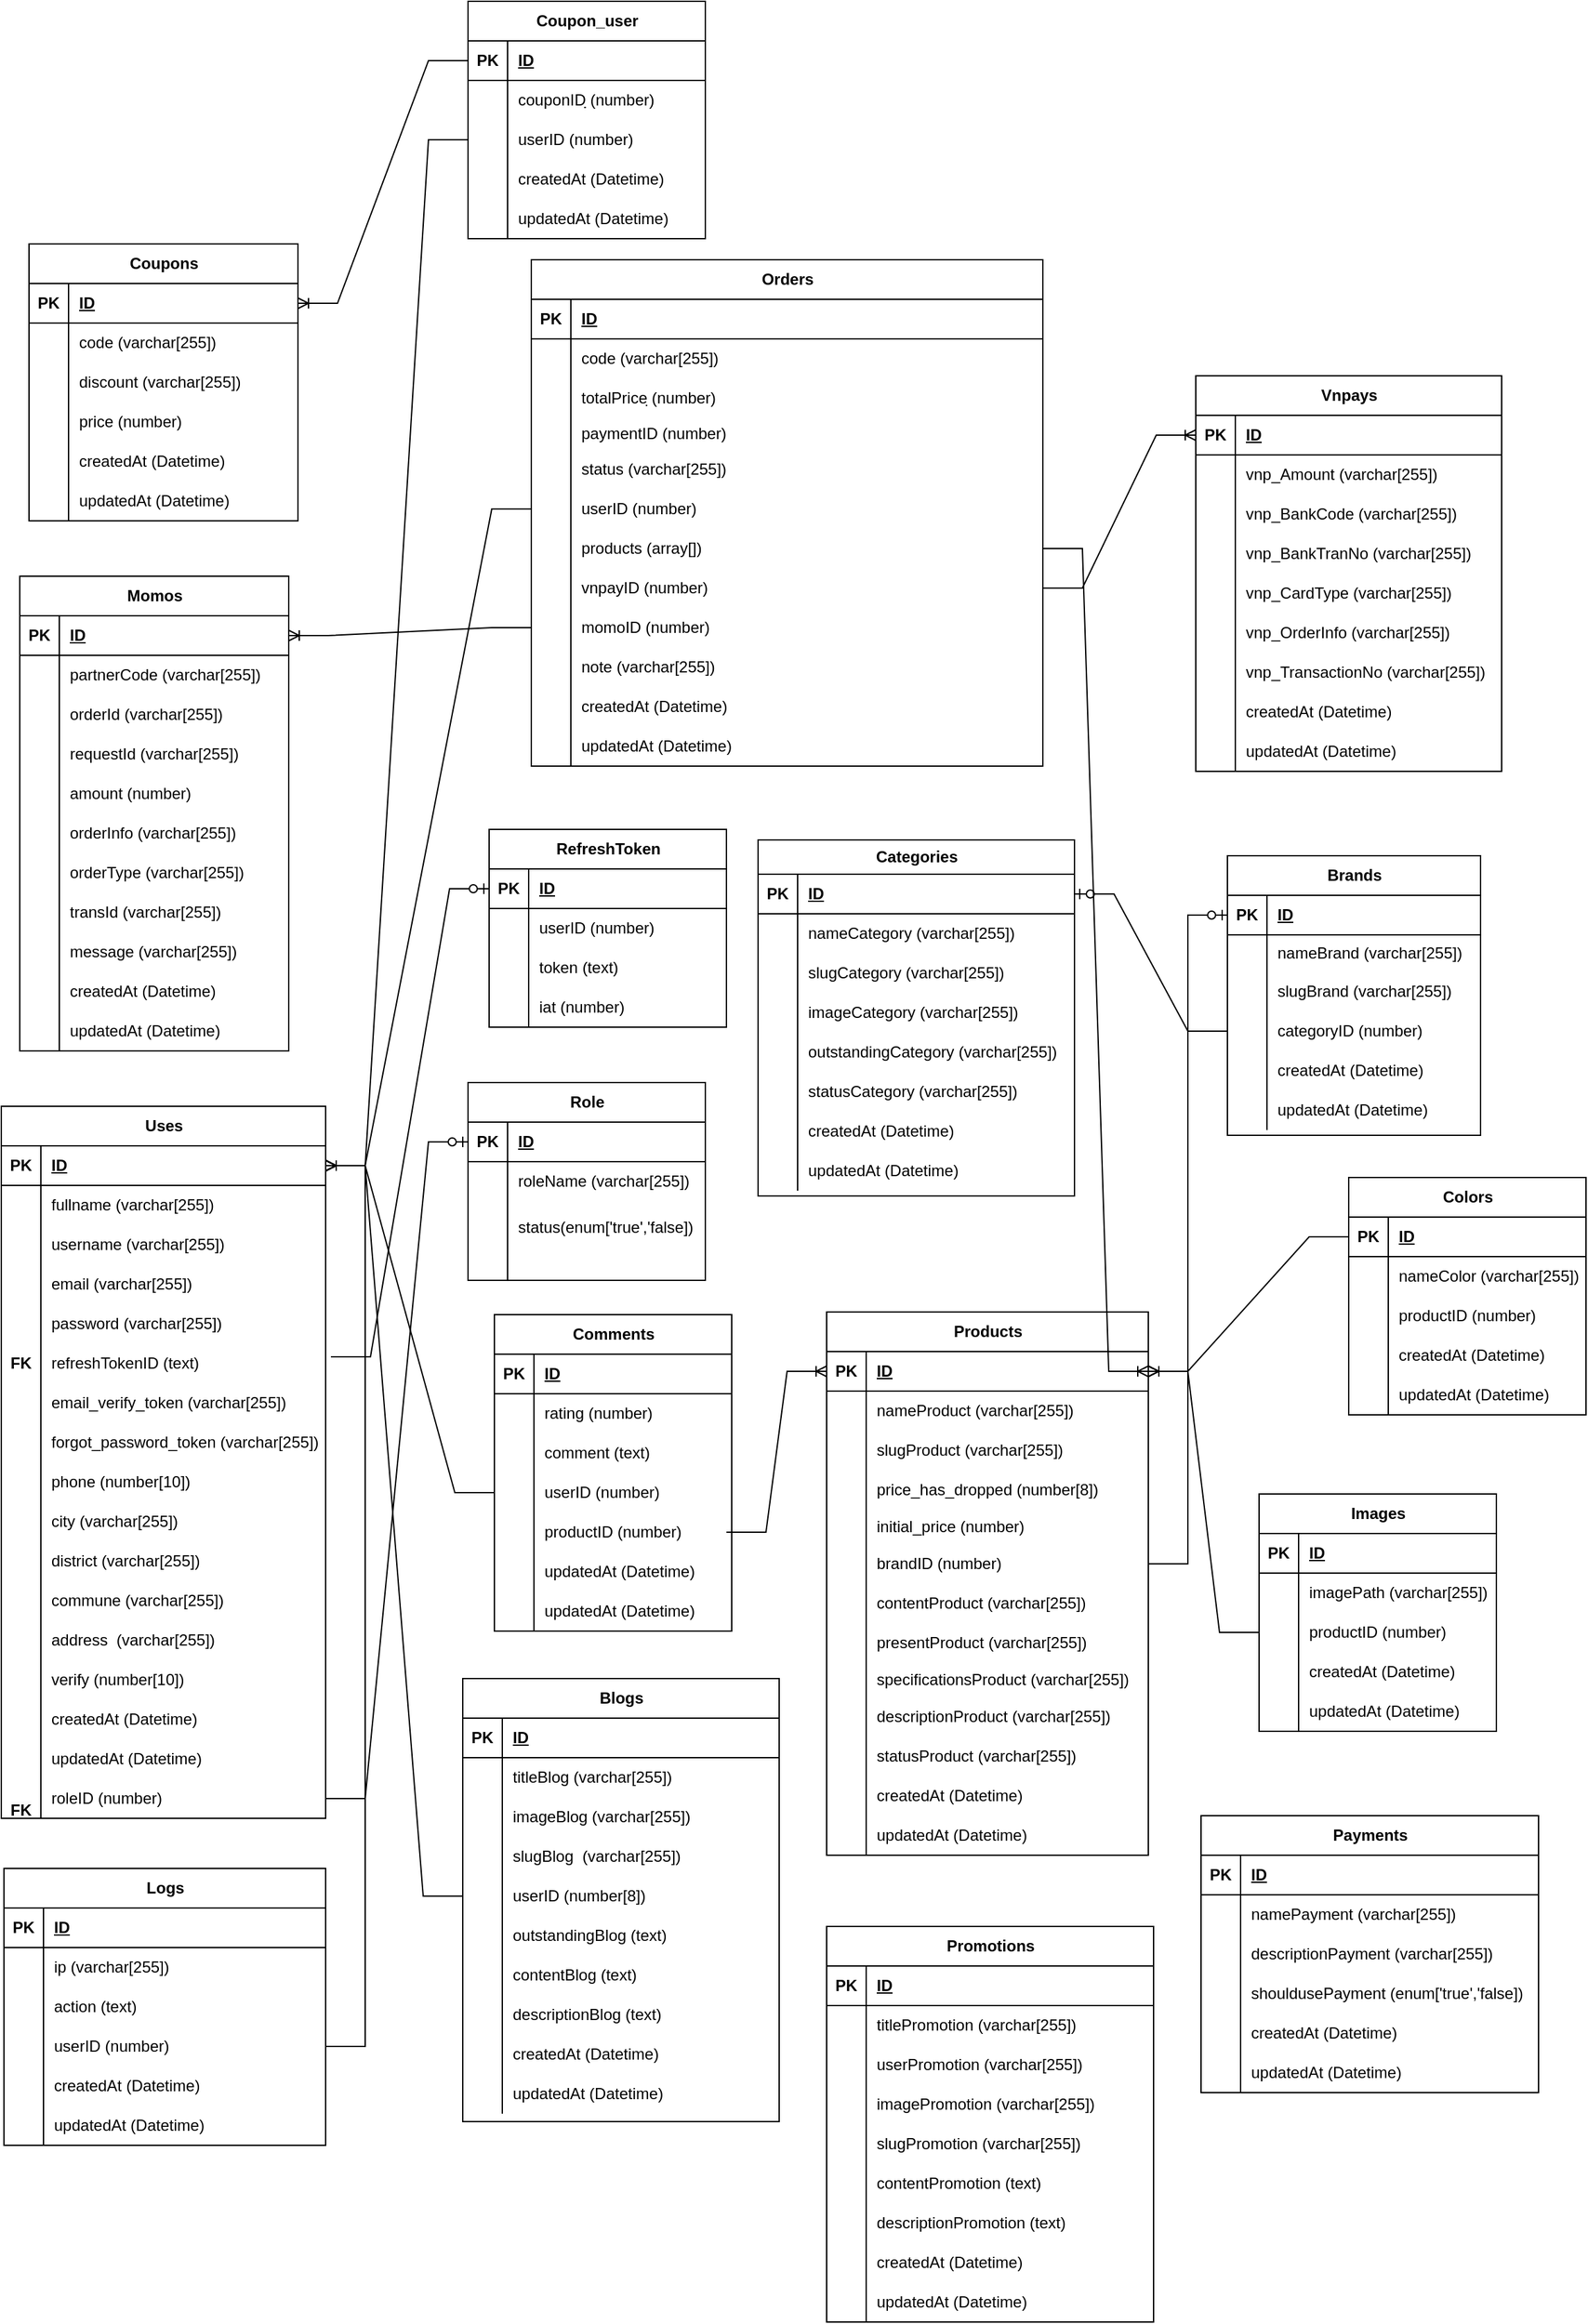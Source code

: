 <mxfile version="21.8.0" type="github">
  <diagram name="Trang-1" id="HFZAB9TipLMJUbm5E7J9">
    <mxGraphModel dx="1750" dy="2915" grid="1" gridSize="4" guides="1" tooltips="1" connect="1" arrows="1" fold="1" page="1" pageScale="1" pageWidth="1200" pageHeight="1920" math="0" shadow="0">
      <root>
        <mxCell id="0" />
        <mxCell id="1" parent="0" />
        <mxCell id="iUDl3XDyvXX3epN_kTBg-17" value="Uses" style="shape=table;startSize=30;container=1;collapsible=1;childLayout=tableLayout;fixedRows=1;rowLines=0;fontStyle=1;align=center;resizeLast=1;html=1;" vertex="1" parent="1">
          <mxGeometry x="30" y="30" width="246" height="540" as="geometry" />
        </mxCell>
        <mxCell id="iUDl3XDyvXX3epN_kTBg-18" value="" style="shape=tableRow;horizontal=0;startSize=0;swimlaneHead=0;swimlaneBody=0;fillColor=none;collapsible=0;dropTarget=0;points=[[0,0.5],[1,0.5]];portConstraint=eastwest;top=0;left=0;right=0;bottom=1;" vertex="1" parent="iUDl3XDyvXX3epN_kTBg-17">
          <mxGeometry y="30" width="246" height="30" as="geometry" />
        </mxCell>
        <mxCell id="iUDl3XDyvXX3epN_kTBg-19" value="PK" style="shape=partialRectangle;connectable=0;fillColor=none;top=0;left=0;bottom=0;right=0;fontStyle=1;overflow=hidden;whiteSpace=wrap;html=1;" vertex="1" parent="iUDl3XDyvXX3epN_kTBg-18">
          <mxGeometry width="30" height="30" as="geometry">
            <mxRectangle width="30" height="30" as="alternateBounds" />
          </mxGeometry>
        </mxCell>
        <mxCell id="iUDl3XDyvXX3epN_kTBg-20" value="ID" style="shape=partialRectangle;connectable=0;fillColor=none;top=0;left=0;bottom=0;right=0;align=left;spacingLeft=6;fontStyle=5;overflow=hidden;whiteSpace=wrap;html=1;" vertex="1" parent="iUDl3XDyvXX3epN_kTBg-18">
          <mxGeometry x="30" width="216" height="30" as="geometry">
            <mxRectangle width="216" height="30" as="alternateBounds" />
          </mxGeometry>
        </mxCell>
        <mxCell id="iUDl3XDyvXX3epN_kTBg-21" value="" style="shape=tableRow;horizontal=0;startSize=0;swimlaneHead=0;swimlaneBody=0;fillColor=none;collapsible=0;dropTarget=0;points=[[0,0.5],[1,0.5]];portConstraint=eastwest;top=0;left=0;right=0;bottom=0;" vertex="1" parent="iUDl3XDyvXX3epN_kTBg-17">
          <mxGeometry y="60" width="246" height="30" as="geometry" />
        </mxCell>
        <mxCell id="iUDl3XDyvXX3epN_kTBg-22" value="" style="shape=partialRectangle;connectable=0;fillColor=none;top=0;left=0;bottom=0;right=0;editable=1;overflow=hidden;whiteSpace=wrap;html=1;" vertex="1" parent="iUDl3XDyvXX3epN_kTBg-21">
          <mxGeometry width="30" height="30" as="geometry">
            <mxRectangle width="30" height="30" as="alternateBounds" />
          </mxGeometry>
        </mxCell>
        <mxCell id="iUDl3XDyvXX3epN_kTBg-23" value="fullname (varchar[255])" style="shape=partialRectangle;connectable=0;fillColor=none;top=0;left=0;bottom=0;right=0;align=left;spacingLeft=6;overflow=hidden;whiteSpace=wrap;html=1;" vertex="1" parent="iUDl3XDyvXX3epN_kTBg-21">
          <mxGeometry x="30" width="216" height="30" as="geometry">
            <mxRectangle width="216" height="30" as="alternateBounds" />
          </mxGeometry>
        </mxCell>
        <mxCell id="iUDl3XDyvXX3epN_kTBg-24" value="" style="shape=tableRow;horizontal=0;startSize=0;swimlaneHead=0;swimlaneBody=0;fillColor=none;collapsible=0;dropTarget=0;points=[[0,0.5],[1,0.5]];portConstraint=eastwest;top=0;left=0;right=0;bottom=0;" vertex="1" parent="iUDl3XDyvXX3epN_kTBg-17">
          <mxGeometry y="90" width="246" height="30" as="geometry" />
        </mxCell>
        <mxCell id="iUDl3XDyvXX3epN_kTBg-25" value="" style="shape=partialRectangle;connectable=0;fillColor=none;top=0;left=0;bottom=0;right=0;editable=1;overflow=hidden;whiteSpace=wrap;html=1;" vertex="1" parent="iUDl3XDyvXX3epN_kTBg-24">
          <mxGeometry width="30" height="30" as="geometry">
            <mxRectangle width="30" height="30" as="alternateBounds" />
          </mxGeometry>
        </mxCell>
        <mxCell id="iUDl3XDyvXX3epN_kTBg-26" value="username (varchar[255])" style="shape=partialRectangle;connectable=0;fillColor=none;top=0;left=0;bottom=0;right=0;align=left;spacingLeft=6;overflow=hidden;whiteSpace=wrap;html=1;" vertex="1" parent="iUDl3XDyvXX3epN_kTBg-24">
          <mxGeometry x="30" width="216" height="30" as="geometry">
            <mxRectangle width="216" height="30" as="alternateBounds" />
          </mxGeometry>
        </mxCell>
        <mxCell id="iUDl3XDyvXX3epN_kTBg-27" value="" style="shape=tableRow;horizontal=0;startSize=0;swimlaneHead=0;swimlaneBody=0;fillColor=none;collapsible=0;dropTarget=0;points=[[0,0.5],[1,0.5]];portConstraint=eastwest;top=0;left=0;right=0;bottom=0;" vertex="1" parent="iUDl3XDyvXX3epN_kTBg-17">
          <mxGeometry y="120" width="246" height="30" as="geometry" />
        </mxCell>
        <mxCell id="iUDl3XDyvXX3epN_kTBg-28" value="" style="shape=partialRectangle;connectable=0;fillColor=none;top=0;left=0;bottom=0;right=0;editable=1;overflow=hidden;whiteSpace=wrap;html=1;" vertex="1" parent="iUDl3XDyvXX3epN_kTBg-27">
          <mxGeometry width="30" height="30" as="geometry">
            <mxRectangle width="30" height="30" as="alternateBounds" />
          </mxGeometry>
        </mxCell>
        <mxCell id="iUDl3XDyvXX3epN_kTBg-29" value="email (varchar[255])" style="shape=partialRectangle;connectable=0;fillColor=none;top=0;left=0;bottom=0;right=0;align=left;spacingLeft=6;overflow=hidden;whiteSpace=wrap;html=1;" vertex="1" parent="iUDl3XDyvXX3epN_kTBg-27">
          <mxGeometry x="30" width="216" height="30" as="geometry">
            <mxRectangle width="216" height="30" as="alternateBounds" />
          </mxGeometry>
        </mxCell>
        <mxCell id="iUDl3XDyvXX3epN_kTBg-30" value="" style="shape=tableRow;horizontal=0;startSize=0;swimlaneHead=0;swimlaneBody=0;fillColor=none;collapsible=0;dropTarget=0;points=[[0,0.5],[1,0.5]];portConstraint=eastwest;top=0;left=0;right=0;bottom=0;" vertex="1" parent="iUDl3XDyvXX3epN_kTBg-17">
          <mxGeometry y="150" width="246" height="30" as="geometry" />
        </mxCell>
        <mxCell id="iUDl3XDyvXX3epN_kTBg-31" value="" style="shape=partialRectangle;connectable=0;fillColor=none;top=0;left=0;bottom=0;right=0;editable=1;overflow=hidden;whiteSpace=wrap;html=1;" vertex="1" parent="iUDl3XDyvXX3epN_kTBg-30">
          <mxGeometry width="30" height="30" as="geometry">
            <mxRectangle width="30" height="30" as="alternateBounds" />
          </mxGeometry>
        </mxCell>
        <mxCell id="iUDl3XDyvXX3epN_kTBg-32" value="password (varchar[255])" style="shape=partialRectangle;connectable=0;fillColor=none;top=0;left=0;bottom=0;right=0;align=left;spacingLeft=6;overflow=hidden;whiteSpace=wrap;html=1;" vertex="1" parent="iUDl3XDyvXX3epN_kTBg-30">
          <mxGeometry x="30" width="216" height="30" as="geometry">
            <mxRectangle width="216" height="30" as="alternateBounds" />
          </mxGeometry>
        </mxCell>
        <mxCell id="iUDl3XDyvXX3epN_kTBg-49" value="" style="shape=tableRow;horizontal=0;startSize=0;swimlaneHead=0;swimlaneBody=0;fillColor=none;collapsible=0;dropTarget=0;points=[[0,0.5],[1,0.5]];portConstraint=eastwest;top=0;left=0;right=0;bottom=0;" vertex="1" parent="iUDl3XDyvXX3epN_kTBg-17">
          <mxGeometry y="180" width="246" height="30" as="geometry" />
        </mxCell>
        <mxCell id="iUDl3XDyvXX3epN_kTBg-50" value="&lt;b&gt;FK&lt;/b&gt;" style="shape=partialRectangle;connectable=0;fillColor=none;top=0;left=0;bottom=0;right=0;editable=1;overflow=hidden;whiteSpace=wrap;html=1;" vertex="1" parent="iUDl3XDyvXX3epN_kTBg-49">
          <mxGeometry width="30" height="30" as="geometry">
            <mxRectangle width="30" height="30" as="alternateBounds" />
          </mxGeometry>
        </mxCell>
        <mxCell id="iUDl3XDyvXX3epN_kTBg-51" value="refreshTokenID (text)" style="shape=partialRectangle;connectable=0;fillColor=none;top=0;left=0;bottom=0;right=0;align=left;spacingLeft=6;overflow=hidden;whiteSpace=wrap;html=1;" vertex="1" parent="iUDl3XDyvXX3epN_kTBg-49">
          <mxGeometry x="30" width="216" height="30" as="geometry">
            <mxRectangle width="216" height="30" as="alternateBounds" />
          </mxGeometry>
        </mxCell>
        <mxCell id="iUDl3XDyvXX3epN_kTBg-52" value="" style="shape=tableRow;horizontal=0;startSize=0;swimlaneHead=0;swimlaneBody=0;fillColor=none;collapsible=0;dropTarget=0;points=[[0,0.5],[1,0.5]];portConstraint=eastwest;top=0;left=0;right=0;bottom=0;" vertex="1" parent="iUDl3XDyvXX3epN_kTBg-17">
          <mxGeometry y="210" width="246" height="30" as="geometry" />
        </mxCell>
        <mxCell id="iUDl3XDyvXX3epN_kTBg-53" value="" style="shape=partialRectangle;connectable=0;fillColor=none;top=0;left=0;bottom=0;right=0;editable=1;overflow=hidden;whiteSpace=wrap;html=1;" vertex="1" parent="iUDl3XDyvXX3epN_kTBg-52">
          <mxGeometry width="30" height="30" as="geometry">
            <mxRectangle width="30" height="30" as="alternateBounds" />
          </mxGeometry>
        </mxCell>
        <mxCell id="iUDl3XDyvXX3epN_kTBg-54" value="email_verify_token&amp;nbsp;(varchar[255])" style="shape=partialRectangle;connectable=0;fillColor=none;top=0;left=0;bottom=0;right=0;align=left;spacingLeft=6;overflow=hidden;whiteSpace=wrap;html=1;" vertex="1" parent="iUDl3XDyvXX3epN_kTBg-52">
          <mxGeometry x="30" width="216" height="30" as="geometry">
            <mxRectangle width="216" height="30" as="alternateBounds" />
          </mxGeometry>
        </mxCell>
        <mxCell id="iUDl3XDyvXX3epN_kTBg-68" value="" style="shape=tableRow;horizontal=0;startSize=0;swimlaneHead=0;swimlaneBody=0;fillColor=none;collapsible=0;dropTarget=0;points=[[0,0.5],[1,0.5]];portConstraint=eastwest;top=0;left=0;right=0;bottom=0;" vertex="1" parent="iUDl3XDyvXX3epN_kTBg-17">
          <mxGeometry y="240" width="246" height="30" as="geometry" />
        </mxCell>
        <mxCell id="iUDl3XDyvXX3epN_kTBg-69" value="" style="shape=partialRectangle;connectable=0;fillColor=none;top=0;left=0;bottom=0;right=0;editable=1;overflow=hidden;whiteSpace=wrap;html=1;" vertex="1" parent="iUDl3XDyvXX3epN_kTBg-68">
          <mxGeometry width="30" height="30" as="geometry">
            <mxRectangle width="30" height="30" as="alternateBounds" />
          </mxGeometry>
        </mxCell>
        <mxCell id="iUDl3XDyvXX3epN_kTBg-70" value="forgot_password_token (varchar[255])" style="shape=partialRectangle;connectable=0;fillColor=none;top=0;left=0;bottom=0;right=0;align=left;spacingLeft=6;overflow=hidden;whiteSpace=wrap;html=1;" vertex="1" parent="iUDl3XDyvXX3epN_kTBg-68">
          <mxGeometry x="30" width="216" height="30" as="geometry">
            <mxRectangle width="216" height="30" as="alternateBounds" />
          </mxGeometry>
        </mxCell>
        <mxCell id="iUDl3XDyvXX3epN_kTBg-71" value="" style="shape=tableRow;horizontal=0;startSize=0;swimlaneHead=0;swimlaneBody=0;fillColor=none;collapsible=0;dropTarget=0;points=[[0,0.5],[1,0.5]];portConstraint=eastwest;top=0;left=0;right=0;bottom=0;" vertex="1" parent="iUDl3XDyvXX3epN_kTBg-17">
          <mxGeometry y="270" width="246" height="30" as="geometry" />
        </mxCell>
        <mxCell id="iUDl3XDyvXX3epN_kTBg-72" value="" style="shape=partialRectangle;connectable=0;fillColor=none;top=0;left=0;bottom=0;right=0;editable=1;overflow=hidden;whiteSpace=wrap;html=1;" vertex="1" parent="iUDl3XDyvXX3epN_kTBg-71">
          <mxGeometry width="30" height="30" as="geometry">
            <mxRectangle width="30" height="30" as="alternateBounds" />
          </mxGeometry>
        </mxCell>
        <mxCell id="iUDl3XDyvXX3epN_kTBg-73" value="phone (number[10])" style="shape=partialRectangle;connectable=0;fillColor=none;top=0;left=0;bottom=0;right=0;align=left;spacingLeft=6;overflow=hidden;whiteSpace=wrap;html=1;" vertex="1" parent="iUDl3XDyvXX3epN_kTBg-71">
          <mxGeometry x="30" width="216" height="30" as="geometry">
            <mxRectangle width="216" height="30" as="alternateBounds" />
          </mxGeometry>
        </mxCell>
        <mxCell id="iUDl3XDyvXX3epN_kTBg-74" value="" style="shape=tableRow;horizontal=0;startSize=0;swimlaneHead=0;swimlaneBody=0;fillColor=none;collapsible=0;dropTarget=0;points=[[0,0.5],[1,0.5]];portConstraint=eastwest;top=0;left=0;right=0;bottom=0;" vertex="1" parent="iUDl3XDyvXX3epN_kTBg-17">
          <mxGeometry y="300" width="246" height="30" as="geometry" />
        </mxCell>
        <mxCell id="iUDl3XDyvXX3epN_kTBg-75" value="" style="shape=partialRectangle;connectable=0;fillColor=none;top=0;left=0;bottom=0;right=0;editable=1;overflow=hidden;whiteSpace=wrap;html=1;" vertex="1" parent="iUDl3XDyvXX3epN_kTBg-74">
          <mxGeometry width="30" height="30" as="geometry">
            <mxRectangle width="30" height="30" as="alternateBounds" />
          </mxGeometry>
        </mxCell>
        <mxCell id="iUDl3XDyvXX3epN_kTBg-76" value="city&amp;nbsp;(varchar[255])" style="shape=partialRectangle;connectable=0;fillColor=none;top=0;left=0;bottom=0;right=0;align=left;spacingLeft=6;overflow=hidden;whiteSpace=wrap;html=1;" vertex="1" parent="iUDl3XDyvXX3epN_kTBg-74">
          <mxGeometry x="30" width="216" height="30" as="geometry">
            <mxRectangle width="216" height="30" as="alternateBounds" />
          </mxGeometry>
        </mxCell>
        <mxCell id="iUDl3XDyvXX3epN_kTBg-77" value="" style="shape=tableRow;horizontal=0;startSize=0;swimlaneHead=0;swimlaneBody=0;fillColor=none;collapsible=0;dropTarget=0;points=[[0,0.5],[1,0.5]];portConstraint=eastwest;top=0;left=0;right=0;bottom=0;" vertex="1" parent="iUDl3XDyvXX3epN_kTBg-17">
          <mxGeometry y="330" width="246" height="30" as="geometry" />
        </mxCell>
        <mxCell id="iUDl3XDyvXX3epN_kTBg-78" value="" style="shape=partialRectangle;connectable=0;fillColor=none;top=0;left=0;bottom=0;right=0;editable=1;overflow=hidden;whiteSpace=wrap;html=1;" vertex="1" parent="iUDl3XDyvXX3epN_kTBg-77">
          <mxGeometry width="30" height="30" as="geometry">
            <mxRectangle width="30" height="30" as="alternateBounds" />
          </mxGeometry>
        </mxCell>
        <mxCell id="iUDl3XDyvXX3epN_kTBg-79" value="district&amp;nbsp;(varchar[255])" style="shape=partialRectangle;connectable=0;fillColor=none;top=0;left=0;bottom=0;right=0;align=left;spacingLeft=6;overflow=hidden;whiteSpace=wrap;html=1;" vertex="1" parent="iUDl3XDyvXX3epN_kTBg-77">
          <mxGeometry x="30" width="216" height="30" as="geometry">
            <mxRectangle width="216" height="30" as="alternateBounds" />
          </mxGeometry>
        </mxCell>
        <mxCell id="iUDl3XDyvXX3epN_kTBg-80" value="" style="shape=tableRow;horizontal=0;startSize=0;swimlaneHead=0;swimlaneBody=0;fillColor=none;collapsible=0;dropTarget=0;points=[[0,0.5],[1,0.5]];portConstraint=eastwest;top=0;left=0;right=0;bottom=0;" vertex="1" parent="iUDl3XDyvXX3epN_kTBg-17">
          <mxGeometry y="360" width="246" height="30" as="geometry" />
        </mxCell>
        <mxCell id="iUDl3XDyvXX3epN_kTBg-81" value="" style="shape=partialRectangle;connectable=0;fillColor=none;top=0;left=0;bottom=0;right=0;editable=1;overflow=hidden;whiteSpace=wrap;html=1;" vertex="1" parent="iUDl3XDyvXX3epN_kTBg-80">
          <mxGeometry width="30" height="30" as="geometry">
            <mxRectangle width="30" height="30" as="alternateBounds" />
          </mxGeometry>
        </mxCell>
        <mxCell id="iUDl3XDyvXX3epN_kTBg-82" value="commune&amp;nbsp;(varchar[255])" style="shape=partialRectangle;connectable=0;fillColor=none;top=0;left=0;bottom=0;right=0;align=left;spacingLeft=6;overflow=hidden;whiteSpace=wrap;html=1;" vertex="1" parent="iUDl3XDyvXX3epN_kTBg-80">
          <mxGeometry x="30" width="216" height="30" as="geometry">
            <mxRectangle width="216" height="30" as="alternateBounds" />
          </mxGeometry>
        </mxCell>
        <mxCell id="iUDl3XDyvXX3epN_kTBg-83" value="" style="shape=tableRow;horizontal=0;startSize=0;swimlaneHead=0;swimlaneBody=0;fillColor=none;collapsible=0;dropTarget=0;points=[[0,0.5],[1,0.5]];portConstraint=eastwest;top=0;left=0;right=0;bottom=0;" vertex="1" parent="iUDl3XDyvXX3epN_kTBg-17">
          <mxGeometry y="390" width="246" height="30" as="geometry" />
        </mxCell>
        <mxCell id="iUDl3XDyvXX3epN_kTBg-84" value="" style="shape=partialRectangle;connectable=0;fillColor=none;top=0;left=0;bottom=0;right=0;editable=1;overflow=hidden;whiteSpace=wrap;html=1;" vertex="1" parent="iUDl3XDyvXX3epN_kTBg-83">
          <mxGeometry width="30" height="30" as="geometry">
            <mxRectangle width="30" height="30" as="alternateBounds" />
          </mxGeometry>
        </mxCell>
        <mxCell id="iUDl3XDyvXX3epN_kTBg-85" value="address&amp;nbsp;&amp;nbsp;(varchar[255])" style="shape=partialRectangle;connectable=0;fillColor=none;top=0;left=0;bottom=0;right=0;align=left;spacingLeft=6;overflow=hidden;whiteSpace=wrap;html=1;" vertex="1" parent="iUDl3XDyvXX3epN_kTBg-83">
          <mxGeometry x="30" width="216" height="30" as="geometry">
            <mxRectangle width="216" height="30" as="alternateBounds" />
          </mxGeometry>
        </mxCell>
        <mxCell id="iUDl3XDyvXX3epN_kTBg-86" value="" style="shape=tableRow;horizontal=0;startSize=0;swimlaneHead=0;swimlaneBody=0;fillColor=none;collapsible=0;dropTarget=0;points=[[0,0.5],[1,0.5]];portConstraint=eastwest;top=0;left=0;right=0;bottom=0;" vertex="1" parent="iUDl3XDyvXX3epN_kTBg-17">
          <mxGeometry y="420" width="246" height="30" as="geometry" />
        </mxCell>
        <mxCell id="iUDl3XDyvXX3epN_kTBg-87" value="" style="shape=partialRectangle;connectable=0;fillColor=none;top=0;left=0;bottom=0;right=0;editable=1;overflow=hidden;whiteSpace=wrap;html=1;" vertex="1" parent="iUDl3XDyvXX3epN_kTBg-86">
          <mxGeometry width="30" height="30" as="geometry">
            <mxRectangle width="30" height="30" as="alternateBounds" />
          </mxGeometry>
        </mxCell>
        <mxCell id="iUDl3XDyvXX3epN_kTBg-88" value="verify (number[10])" style="shape=partialRectangle;connectable=0;fillColor=none;top=0;left=0;bottom=0;right=0;align=left;spacingLeft=6;overflow=hidden;whiteSpace=wrap;html=1;" vertex="1" parent="iUDl3XDyvXX3epN_kTBg-86">
          <mxGeometry x="30" width="216" height="30" as="geometry">
            <mxRectangle width="216" height="30" as="alternateBounds" />
          </mxGeometry>
        </mxCell>
        <mxCell id="iUDl3XDyvXX3epN_kTBg-89" value="" style="shape=tableRow;horizontal=0;startSize=0;swimlaneHead=0;swimlaneBody=0;fillColor=none;collapsible=0;dropTarget=0;points=[[0,0.5],[1,0.5]];portConstraint=eastwest;top=0;left=0;right=0;bottom=0;" vertex="1" parent="iUDl3XDyvXX3epN_kTBg-17">
          <mxGeometry y="450" width="246" height="30" as="geometry" />
        </mxCell>
        <mxCell id="iUDl3XDyvXX3epN_kTBg-90" value="" style="shape=partialRectangle;connectable=0;fillColor=none;top=0;left=0;bottom=0;right=0;editable=1;overflow=hidden;whiteSpace=wrap;html=1;" vertex="1" parent="iUDl3XDyvXX3epN_kTBg-89">
          <mxGeometry width="30" height="30" as="geometry">
            <mxRectangle width="30" height="30" as="alternateBounds" />
          </mxGeometry>
        </mxCell>
        <mxCell id="iUDl3XDyvXX3epN_kTBg-91" value="createdAt (Datetime)" style="shape=partialRectangle;connectable=0;fillColor=none;top=0;left=0;bottom=0;right=0;align=left;spacingLeft=6;overflow=hidden;whiteSpace=wrap;html=1;" vertex="1" parent="iUDl3XDyvXX3epN_kTBg-89">
          <mxGeometry x="30" width="216" height="30" as="geometry">
            <mxRectangle width="216" height="30" as="alternateBounds" />
          </mxGeometry>
        </mxCell>
        <mxCell id="iUDl3XDyvXX3epN_kTBg-92" value="" style="shape=tableRow;horizontal=0;startSize=0;swimlaneHead=0;swimlaneBody=0;fillColor=none;collapsible=0;dropTarget=0;points=[[0,0.5],[1,0.5]];portConstraint=eastwest;top=0;left=0;right=0;bottom=0;" vertex="1" parent="iUDl3XDyvXX3epN_kTBg-17">
          <mxGeometry y="480" width="246" height="30" as="geometry" />
        </mxCell>
        <mxCell id="iUDl3XDyvXX3epN_kTBg-93" value="" style="shape=partialRectangle;connectable=0;fillColor=none;top=0;left=0;bottom=0;right=0;editable=1;overflow=hidden;whiteSpace=wrap;html=1;" vertex="1" parent="iUDl3XDyvXX3epN_kTBg-92">
          <mxGeometry width="30" height="30" as="geometry">
            <mxRectangle width="30" height="30" as="alternateBounds" />
          </mxGeometry>
        </mxCell>
        <mxCell id="iUDl3XDyvXX3epN_kTBg-94" value="updatedAt (Datetime)" style="shape=partialRectangle;connectable=0;fillColor=none;top=0;left=0;bottom=0;right=0;align=left;spacingLeft=6;overflow=hidden;whiteSpace=wrap;html=1;" vertex="1" parent="iUDl3XDyvXX3epN_kTBg-92">
          <mxGeometry x="30" width="216" height="30" as="geometry">
            <mxRectangle width="216" height="30" as="alternateBounds" />
          </mxGeometry>
        </mxCell>
        <mxCell id="iUDl3XDyvXX3epN_kTBg-122" value="" style="shape=tableRow;horizontal=0;startSize=0;swimlaneHead=0;swimlaneBody=0;fillColor=none;collapsible=0;dropTarget=0;points=[[0,0.5],[1,0.5]];portConstraint=eastwest;top=0;left=0;right=0;bottom=0;" vertex="1" parent="iUDl3XDyvXX3epN_kTBg-17">
          <mxGeometry y="510" width="246" height="30" as="geometry" />
        </mxCell>
        <mxCell id="iUDl3XDyvXX3epN_kTBg-123" value="&#xa;&lt;b style=&quot;border-color: var(--border-color); color: rgb(0, 0, 0); font-family: Helvetica; font-size: 12px; font-style: normal; font-variant-ligatures: normal; font-variant-caps: normal; letter-spacing: normal; orphans: 2; text-align: center; text-indent: 0px; text-transform: none; widows: 2; word-spacing: 0px; -webkit-text-stroke-width: 0px; background-color: rgb(251, 251, 251); text-decoration-thickness: initial; text-decoration-style: initial; text-decoration-color: initial;&quot;&gt;FK&lt;/b&gt;&#xa;&#xa;" style="shape=partialRectangle;connectable=0;fillColor=none;top=0;left=0;bottom=0;right=0;editable=1;overflow=hidden;whiteSpace=wrap;html=1;" vertex="1" parent="iUDl3XDyvXX3epN_kTBg-122">
          <mxGeometry width="30" height="30" as="geometry">
            <mxRectangle width="30" height="30" as="alternateBounds" />
          </mxGeometry>
        </mxCell>
        <mxCell id="iUDl3XDyvXX3epN_kTBg-124" value="roleID (number)" style="shape=partialRectangle;connectable=0;fillColor=none;top=0;left=0;bottom=0;right=0;align=left;spacingLeft=6;overflow=hidden;whiteSpace=wrap;html=1;" vertex="1" parent="iUDl3XDyvXX3epN_kTBg-122">
          <mxGeometry x="30" width="216" height="30" as="geometry">
            <mxRectangle width="216" height="30" as="alternateBounds" />
          </mxGeometry>
        </mxCell>
        <mxCell id="iUDl3XDyvXX3epN_kTBg-55" value="RefreshToken" style="shape=table;startSize=30;container=1;collapsible=1;childLayout=tableLayout;fixedRows=1;rowLines=0;fontStyle=1;align=center;resizeLast=1;html=1;" vertex="1" parent="1">
          <mxGeometry x="400" y="-180" width="180" height="150" as="geometry" />
        </mxCell>
        <mxCell id="iUDl3XDyvXX3epN_kTBg-56" value="" style="shape=tableRow;horizontal=0;startSize=0;swimlaneHead=0;swimlaneBody=0;fillColor=none;collapsible=0;dropTarget=0;points=[[0,0.5],[1,0.5]];portConstraint=eastwest;top=0;left=0;right=0;bottom=1;" vertex="1" parent="iUDl3XDyvXX3epN_kTBg-55">
          <mxGeometry y="30" width="180" height="30" as="geometry" />
        </mxCell>
        <mxCell id="iUDl3XDyvXX3epN_kTBg-57" value="PK" style="shape=partialRectangle;connectable=0;fillColor=none;top=0;left=0;bottom=0;right=0;fontStyle=1;overflow=hidden;whiteSpace=wrap;html=1;" vertex="1" parent="iUDl3XDyvXX3epN_kTBg-56">
          <mxGeometry width="30" height="30" as="geometry">
            <mxRectangle width="30" height="30" as="alternateBounds" />
          </mxGeometry>
        </mxCell>
        <mxCell id="iUDl3XDyvXX3epN_kTBg-58" value="ID" style="shape=partialRectangle;connectable=0;fillColor=none;top=0;left=0;bottom=0;right=0;align=left;spacingLeft=6;fontStyle=5;overflow=hidden;whiteSpace=wrap;html=1;" vertex="1" parent="iUDl3XDyvXX3epN_kTBg-56">
          <mxGeometry x="30" width="150" height="30" as="geometry">
            <mxRectangle width="150" height="30" as="alternateBounds" />
          </mxGeometry>
        </mxCell>
        <mxCell id="iUDl3XDyvXX3epN_kTBg-59" value="" style="shape=tableRow;horizontal=0;startSize=0;swimlaneHead=0;swimlaneBody=0;fillColor=none;collapsible=0;dropTarget=0;points=[[0,0.5],[1,0.5]];portConstraint=eastwest;top=0;left=0;right=0;bottom=0;" vertex="1" parent="iUDl3XDyvXX3epN_kTBg-55">
          <mxGeometry y="60" width="180" height="30" as="geometry" />
        </mxCell>
        <mxCell id="iUDl3XDyvXX3epN_kTBg-60" value="" style="shape=partialRectangle;connectable=0;fillColor=none;top=0;left=0;bottom=0;right=0;editable=1;overflow=hidden;whiteSpace=wrap;html=1;" vertex="1" parent="iUDl3XDyvXX3epN_kTBg-59">
          <mxGeometry width="30" height="30" as="geometry">
            <mxRectangle width="30" height="30" as="alternateBounds" />
          </mxGeometry>
        </mxCell>
        <mxCell id="iUDl3XDyvXX3epN_kTBg-61" value="userID (number)" style="shape=partialRectangle;connectable=0;fillColor=none;top=0;left=0;bottom=0;right=0;align=left;spacingLeft=6;overflow=hidden;whiteSpace=wrap;html=1;" vertex="1" parent="iUDl3XDyvXX3epN_kTBg-59">
          <mxGeometry x="30" width="150" height="30" as="geometry">
            <mxRectangle width="150" height="30" as="alternateBounds" />
          </mxGeometry>
        </mxCell>
        <mxCell id="iUDl3XDyvXX3epN_kTBg-62" value="" style="shape=tableRow;horizontal=0;startSize=0;swimlaneHead=0;swimlaneBody=0;fillColor=none;collapsible=0;dropTarget=0;points=[[0,0.5],[1,0.5]];portConstraint=eastwest;top=0;left=0;right=0;bottom=0;" vertex="1" parent="iUDl3XDyvXX3epN_kTBg-55">
          <mxGeometry y="90" width="180" height="30" as="geometry" />
        </mxCell>
        <mxCell id="iUDl3XDyvXX3epN_kTBg-63" value="" style="shape=partialRectangle;connectable=0;fillColor=none;top=0;left=0;bottom=0;right=0;editable=1;overflow=hidden;whiteSpace=wrap;html=1;" vertex="1" parent="iUDl3XDyvXX3epN_kTBg-62">
          <mxGeometry width="30" height="30" as="geometry">
            <mxRectangle width="30" height="30" as="alternateBounds" />
          </mxGeometry>
        </mxCell>
        <mxCell id="iUDl3XDyvXX3epN_kTBg-64" value="token (text)" style="shape=partialRectangle;connectable=0;fillColor=none;top=0;left=0;bottom=0;right=0;align=left;spacingLeft=6;overflow=hidden;whiteSpace=wrap;html=1;" vertex="1" parent="iUDl3XDyvXX3epN_kTBg-62">
          <mxGeometry x="30" width="150" height="30" as="geometry">
            <mxRectangle width="150" height="30" as="alternateBounds" />
          </mxGeometry>
        </mxCell>
        <mxCell id="iUDl3XDyvXX3epN_kTBg-65" value="" style="shape=tableRow;horizontal=0;startSize=0;swimlaneHead=0;swimlaneBody=0;fillColor=none;collapsible=0;dropTarget=0;points=[[0,0.5],[1,0.5]];portConstraint=eastwest;top=0;left=0;right=0;bottom=0;" vertex="1" parent="iUDl3XDyvXX3epN_kTBg-55">
          <mxGeometry y="120" width="180" height="30" as="geometry" />
        </mxCell>
        <mxCell id="iUDl3XDyvXX3epN_kTBg-66" value="" style="shape=partialRectangle;connectable=0;fillColor=none;top=0;left=0;bottom=0;right=0;editable=1;overflow=hidden;whiteSpace=wrap;html=1;" vertex="1" parent="iUDl3XDyvXX3epN_kTBg-65">
          <mxGeometry width="30" height="30" as="geometry">
            <mxRectangle width="30" height="30" as="alternateBounds" />
          </mxGeometry>
        </mxCell>
        <mxCell id="iUDl3XDyvXX3epN_kTBg-67" value="iat (number)" style="shape=partialRectangle;connectable=0;fillColor=none;top=0;left=0;bottom=0;right=0;align=left;spacingLeft=6;overflow=hidden;whiteSpace=wrap;html=1;" vertex="1" parent="iUDl3XDyvXX3epN_kTBg-65">
          <mxGeometry x="30" width="150" height="30" as="geometry">
            <mxRectangle width="150" height="30" as="alternateBounds" />
          </mxGeometry>
        </mxCell>
        <mxCell id="iUDl3XDyvXX3epN_kTBg-104" value="" style="edgeStyle=entityRelationEdgeStyle;fontSize=12;html=1;endArrow=ERzeroToOne;endFill=1;rounded=0;entryX=0;entryY=0.5;entryDx=0;entryDy=0;" edge="1" parent="1" target="iUDl3XDyvXX3epN_kTBg-56">
          <mxGeometry width="100" height="100" relative="1" as="geometry">
            <mxPoint x="280" y="220" as="sourcePoint" />
            <mxPoint x="390" y="120" as="targetPoint" />
            <Array as="points">
              <mxPoint x="340" y="200" />
            </Array>
          </mxGeometry>
        </mxCell>
        <mxCell id="iUDl3XDyvXX3epN_kTBg-109" value="Role" style="shape=table;startSize=30;container=1;collapsible=1;childLayout=tableLayout;fixedRows=1;rowLines=0;fontStyle=1;align=center;resizeLast=1;html=1;" vertex="1" parent="1">
          <mxGeometry x="384" y="12" width="180" height="150" as="geometry" />
        </mxCell>
        <mxCell id="iUDl3XDyvXX3epN_kTBg-110" value="" style="shape=tableRow;horizontal=0;startSize=0;swimlaneHead=0;swimlaneBody=0;fillColor=none;collapsible=0;dropTarget=0;points=[[0,0.5],[1,0.5]];portConstraint=eastwest;top=0;left=0;right=0;bottom=1;" vertex="1" parent="iUDl3XDyvXX3epN_kTBg-109">
          <mxGeometry y="30" width="180" height="30" as="geometry" />
        </mxCell>
        <mxCell id="iUDl3XDyvXX3epN_kTBg-111" value="PK" style="shape=partialRectangle;connectable=0;fillColor=none;top=0;left=0;bottom=0;right=0;fontStyle=1;overflow=hidden;whiteSpace=wrap;html=1;" vertex="1" parent="iUDl3XDyvXX3epN_kTBg-110">
          <mxGeometry width="30" height="30" as="geometry">
            <mxRectangle width="30" height="30" as="alternateBounds" />
          </mxGeometry>
        </mxCell>
        <mxCell id="iUDl3XDyvXX3epN_kTBg-112" value="ID" style="shape=partialRectangle;connectable=0;fillColor=none;top=0;left=0;bottom=0;right=0;align=left;spacingLeft=6;fontStyle=5;overflow=hidden;whiteSpace=wrap;html=1;" vertex="1" parent="iUDl3XDyvXX3epN_kTBg-110">
          <mxGeometry x="30" width="150" height="30" as="geometry">
            <mxRectangle width="150" height="30" as="alternateBounds" />
          </mxGeometry>
        </mxCell>
        <mxCell id="iUDl3XDyvXX3epN_kTBg-113" value="" style="shape=tableRow;horizontal=0;startSize=0;swimlaneHead=0;swimlaneBody=0;fillColor=none;collapsible=0;dropTarget=0;points=[[0,0.5],[1,0.5]];portConstraint=eastwest;top=0;left=0;right=0;bottom=0;" vertex="1" parent="iUDl3XDyvXX3epN_kTBg-109">
          <mxGeometry y="60" width="180" height="30" as="geometry" />
        </mxCell>
        <mxCell id="iUDl3XDyvXX3epN_kTBg-114" value="" style="shape=partialRectangle;connectable=0;fillColor=none;top=0;left=0;bottom=0;right=0;editable=1;overflow=hidden;whiteSpace=wrap;html=1;" vertex="1" parent="iUDl3XDyvXX3epN_kTBg-113">
          <mxGeometry width="30" height="30" as="geometry">
            <mxRectangle width="30" height="30" as="alternateBounds" />
          </mxGeometry>
        </mxCell>
        <mxCell id="iUDl3XDyvXX3epN_kTBg-115" value="roleName (varchar[255])" style="shape=partialRectangle;connectable=0;fillColor=none;top=0;left=0;bottom=0;right=0;align=left;spacingLeft=6;overflow=hidden;whiteSpace=wrap;html=1;" vertex="1" parent="iUDl3XDyvXX3epN_kTBg-113">
          <mxGeometry x="30" width="150" height="30" as="geometry">
            <mxRectangle width="150" height="30" as="alternateBounds" />
          </mxGeometry>
        </mxCell>
        <mxCell id="iUDl3XDyvXX3epN_kTBg-116" value="" style="shape=tableRow;horizontal=0;startSize=0;swimlaneHead=0;swimlaneBody=0;fillColor=none;collapsible=0;dropTarget=0;points=[[0,0.5],[1,0.5]];portConstraint=eastwest;top=0;left=0;right=0;bottom=0;" vertex="1" parent="iUDl3XDyvXX3epN_kTBg-109">
          <mxGeometry y="90" width="180" height="40" as="geometry" />
        </mxCell>
        <mxCell id="iUDl3XDyvXX3epN_kTBg-117" value="" style="shape=partialRectangle;connectable=0;fillColor=none;top=0;left=0;bottom=0;right=0;editable=1;overflow=hidden;whiteSpace=wrap;html=1;" vertex="1" parent="iUDl3XDyvXX3epN_kTBg-116">
          <mxGeometry width="30" height="40" as="geometry">
            <mxRectangle width="30" height="40" as="alternateBounds" />
          </mxGeometry>
        </mxCell>
        <mxCell id="iUDl3XDyvXX3epN_kTBg-118" value="status(enum[&#39;true&#39;,&#39;false])" style="shape=partialRectangle;connectable=0;fillColor=none;top=0;left=0;bottom=0;right=0;align=left;spacingLeft=6;overflow=hidden;whiteSpace=wrap;html=1;" vertex="1" parent="iUDl3XDyvXX3epN_kTBg-116">
          <mxGeometry x="30" width="150" height="40" as="geometry">
            <mxRectangle width="150" height="40" as="alternateBounds" />
          </mxGeometry>
        </mxCell>
        <mxCell id="iUDl3XDyvXX3epN_kTBg-119" value="" style="shape=tableRow;horizontal=0;startSize=0;swimlaneHead=0;swimlaneBody=0;fillColor=none;collapsible=0;dropTarget=0;points=[[0,0.5],[1,0.5]];portConstraint=eastwest;top=0;left=0;right=0;bottom=0;" vertex="1" parent="iUDl3XDyvXX3epN_kTBg-109">
          <mxGeometry y="130" width="180" height="20" as="geometry" />
        </mxCell>
        <mxCell id="iUDl3XDyvXX3epN_kTBg-120" value="" style="shape=partialRectangle;connectable=0;fillColor=none;top=0;left=0;bottom=0;right=0;editable=1;overflow=hidden;whiteSpace=wrap;html=1;" vertex="1" parent="iUDl3XDyvXX3epN_kTBg-119">
          <mxGeometry width="30" height="20" as="geometry">
            <mxRectangle width="30" height="20" as="alternateBounds" />
          </mxGeometry>
        </mxCell>
        <mxCell id="iUDl3XDyvXX3epN_kTBg-121" value="" style="shape=partialRectangle;connectable=0;fillColor=none;top=0;left=0;bottom=0;right=0;align=left;spacingLeft=6;overflow=hidden;whiteSpace=wrap;html=1;" vertex="1" parent="iUDl3XDyvXX3epN_kTBg-119">
          <mxGeometry x="30" width="150" height="20" as="geometry">
            <mxRectangle width="150" height="20" as="alternateBounds" />
          </mxGeometry>
        </mxCell>
        <mxCell id="iUDl3XDyvXX3epN_kTBg-128" value="" style="edgeStyle=entityRelationEdgeStyle;fontSize=12;html=1;endArrow=ERzeroToOne;endFill=1;rounded=0;exitX=1;exitY=0.5;exitDx=0;exitDy=0;entryX=0;entryY=0.5;entryDx=0;entryDy=0;" edge="1" parent="1" source="iUDl3XDyvXX3epN_kTBg-122" target="iUDl3XDyvXX3epN_kTBg-110">
          <mxGeometry width="100" height="100" relative="1" as="geometry">
            <mxPoint x="300" y="230" as="sourcePoint" />
            <mxPoint x="350" y="410" as="targetPoint" />
            <Array as="points">
              <mxPoint x="330" y="260" />
              <mxPoint x="350" y="210" />
              <mxPoint x="340" y="250" />
              <mxPoint x="330" y="360" />
            </Array>
          </mxGeometry>
        </mxCell>
        <mxCell id="iUDl3XDyvXX3epN_kTBg-129" value="Brands" style="shape=table;startSize=30;container=1;collapsible=1;childLayout=tableLayout;fixedRows=1;rowLines=0;fontStyle=1;align=center;resizeLast=1;html=1;" vertex="1" parent="1">
          <mxGeometry x="960" y="-160" width="192" height="212" as="geometry" />
        </mxCell>
        <mxCell id="iUDl3XDyvXX3epN_kTBg-130" value="" style="shape=tableRow;horizontal=0;startSize=0;swimlaneHead=0;swimlaneBody=0;fillColor=none;collapsible=0;dropTarget=0;points=[[0,0.5],[1,0.5]];portConstraint=eastwest;top=0;left=0;right=0;bottom=1;" vertex="1" parent="iUDl3XDyvXX3epN_kTBg-129">
          <mxGeometry y="30" width="192" height="30" as="geometry" />
        </mxCell>
        <mxCell id="iUDl3XDyvXX3epN_kTBg-131" value="PK" style="shape=partialRectangle;connectable=0;fillColor=none;top=0;left=0;bottom=0;right=0;fontStyle=1;overflow=hidden;whiteSpace=wrap;html=1;" vertex="1" parent="iUDl3XDyvXX3epN_kTBg-130">
          <mxGeometry width="30" height="30" as="geometry">
            <mxRectangle width="30" height="30" as="alternateBounds" />
          </mxGeometry>
        </mxCell>
        <mxCell id="iUDl3XDyvXX3epN_kTBg-132" value="ID" style="shape=partialRectangle;connectable=0;fillColor=none;top=0;left=0;bottom=0;right=0;align=left;spacingLeft=6;fontStyle=5;overflow=hidden;whiteSpace=wrap;html=1;" vertex="1" parent="iUDl3XDyvXX3epN_kTBg-130">
          <mxGeometry x="30" width="162" height="30" as="geometry">
            <mxRectangle width="162" height="30" as="alternateBounds" />
          </mxGeometry>
        </mxCell>
        <mxCell id="iUDl3XDyvXX3epN_kTBg-133" value="" style="shape=tableRow;horizontal=0;startSize=0;swimlaneHead=0;swimlaneBody=0;fillColor=none;collapsible=0;dropTarget=0;points=[[0,0.5],[1,0.5]];portConstraint=eastwest;top=0;left=0;right=0;bottom=0;" vertex="1" parent="iUDl3XDyvXX3epN_kTBg-129">
          <mxGeometry y="60" width="192" height="28" as="geometry" />
        </mxCell>
        <mxCell id="iUDl3XDyvXX3epN_kTBg-134" value="" style="shape=partialRectangle;connectable=0;fillColor=none;top=0;left=0;bottom=0;right=0;editable=1;overflow=hidden;whiteSpace=wrap;html=1;" vertex="1" parent="iUDl3XDyvXX3epN_kTBg-133">
          <mxGeometry width="30" height="28" as="geometry">
            <mxRectangle width="30" height="28" as="alternateBounds" />
          </mxGeometry>
        </mxCell>
        <mxCell id="iUDl3XDyvXX3epN_kTBg-135" value="nameBrand (varchar[255])" style="shape=partialRectangle;connectable=0;fillColor=none;top=0;left=0;bottom=0;right=0;align=left;spacingLeft=6;overflow=hidden;whiteSpace=wrap;html=1;" vertex="1" parent="iUDl3XDyvXX3epN_kTBg-133">
          <mxGeometry x="30" width="162" height="28" as="geometry">
            <mxRectangle width="162" height="28" as="alternateBounds" />
          </mxGeometry>
        </mxCell>
        <mxCell id="iUDl3XDyvXX3epN_kTBg-136" value="" style="shape=tableRow;horizontal=0;startSize=0;swimlaneHead=0;swimlaneBody=0;fillColor=none;collapsible=0;dropTarget=0;points=[[0,0.5],[1,0.5]];portConstraint=eastwest;top=0;left=0;right=0;bottom=0;" vertex="1" parent="iUDl3XDyvXX3epN_kTBg-129">
          <mxGeometry y="88" width="192" height="30" as="geometry" />
        </mxCell>
        <mxCell id="iUDl3XDyvXX3epN_kTBg-137" value="" style="shape=partialRectangle;connectable=0;fillColor=none;top=0;left=0;bottom=0;right=0;editable=1;overflow=hidden;whiteSpace=wrap;html=1;" vertex="1" parent="iUDl3XDyvXX3epN_kTBg-136">
          <mxGeometry width="30" height="30" as="geometry">
            <mxRectangle width="30" height="30" as="alternateBounds" />
          </mxGeometry>
        </mxCell>
        <mxCell id="iUDl3XDyvXX3epN_kTBg-138" value="slugBrand (varchar[255])" style="shape=partialRectangle;connectable=0;fillColor=none;top=0;left=0;bottom=0;right=0;align=left;spacingLeft=6;overflow=hidden;whiteSpace=wrap;html=1;" vertex="1" parent="iUDl3XDyvXX3epN_kTBg-136">
          <mxGeometry x="30" width="162" height="30" as="geometry">
            <mxRectangle width="162" height="30" as="alternateBounds" />
          </mxGeometry>
        </mxCell>
        <mxCell id="iUDl3XDyvXX3epN_kTBg-139" value="" style="shape=tableRow;horizontal=0;startSize=0;swimlaneHead=0;swimlaneBody=0;fillColor=none;collapsible=0;dropTarget=0;points=[[0,0.5],[1,0.5]];portConstraint=eastwest;top=0;left=0;right=0;bottom=0;" vertex="1" parent="iUDl3XDyvXX3epN_kTBg-129">
          <mxGeometry y="118" width="192" height="30" as="geometry" />
        </mxCell>
        <mxCell id="iUDl3XDyvXX3epN_kTBg-140" value="" style="shape=partialRectangle;connectable=0;fillColor=none;top=0;left=0;bottom=0;right=0;editable=1;overflow=hidden;whiteSpace=wrap;html=1;" vertex="1" parent="iUDl3XDyvXX3epN_kTBg-139">
          <mxGeometry width="30" height="30" as="geometry">
            <mxRectangle width="30" height="30" as="alternateBounds" />
          </mxGeometry>
        </mxCell>
        <mxCell id="iUDl3XDyvXX3epN_kTBg-141" value="categoryID (number)" style="shape=partialRectangle;connectable=0;fillColor=none;top=0;left=0;bottom=0;right=0;align=left;spacingLeft=6;overflow=hidden;whiteSpace=wrap;html=1;" vertex="1" parent="iUDl3XDyvXX3epN_kTBg-139">
          <mxGeometry x="30" width="162" height="30" as="geometry">
            <mxRectangle width="162" height="30" as="alternateBounds" />
          </mxGeometry>
        </mxCell>
        <mxCell id="iUDl3XDyvXX3epN_kTBg-142" value="" style="shape=tableRow;horizontal=0;startSize=0;swimlaneHead=0;swimlaneBody=0;fillColor=none;collapsible=0;dropTarget=0;points=[[0,0.5],[1,0.5]];portConstraint=eastwest;top=0;left=0;right=0;bottom=0;" vertex="1" parent="iUDl3XDyvXX3epN_kTBg-129">
          <mxGeometry y="148" width="192" height="30" as="geometry" />
        </mxCell>
        <mxCell id="iUDl3XDyvXX3epN_kTBg-143" value="" style="shape=partialRectangle;connectable=0;fillColor=none;top=0;left=0;bottom=0;right=0;editable=1;overflow=hidden;whiteSpace=wrap;html=1;" vertex="1" parent="iUDl3XDyvXX3epN_kTBg-142">
          <mxGeometry width="30" height="30" as="geometry">
            <mxRectangle width="30" height="30" as="alternateBounds" />
          </mxGeometry>
        </mxCell>
        <mxCell id="iUDl3XDyvXX3epN_kTBg-144" value="createdAt (Datetime)" style="shape=partialRectangle;connectable=0;fillColor=none;top=0;left=0;bottom=0;right=0;align=left;spacingLeft=6;overflow=hidden;whiteSpace=wrap;html=1;" vertex="1" parent="iUDl3XDyvXX3epN_kTBg-142">
          <mxGeometry x="30" width="162" height="30" as="geometry">
            <mxRectangle width="162" height="30" as="alternateBounds" />
          </mxGeometry>
        </mxCell>
        <mxCell id="iUDl3XDyvXX3epN_kTBg-145" value="" style="shape=tableRow;horizontal=0;startSize=0;swimlaneHead=0;swimlaneBody=0;fillColor=none;collapsible=0;dropTarget=0;points=[[0,0.5],[1,0.5]];portConstraint=eastwest;top=0;left=0;right=0;bottom=0;" vertex="1" parent="iUDl3XDyvXX3epN_kTBg-129">
          <mxGeometry y="178" width="192" height="30" as="geometry" />
        </mxCell>
        <mxCell id="iUDl3XDyvXX3epN_kTBg-146" value="" style="shape=partialRectangle;connectable=0;fillColor=none;top=0;left=0;bottom=0;right=0;editable=1;overflow=hidden;whiteSpace=wrap;html=1;" vertex="1" parent="iUDl3XDyvXX3epN_kTBg-145">
          <mxGeometry width="30" height="30" as="geometry">
            <mxRectangle width="30" height="30" as="alternateBounds" />
          </mxGeometry>
        </mxCell>
        <mxCell id="iUDl3XDyvXX3epN_kTBg-147" value="updatedAt (Datetime)" style="shape=partialRectangle;connectable=0;fillColor=none;top=0;left=0;bottom=0;right=0;align=left;spacingLeft=6;overflow=hidden;whiteSpace=wrap;html=1;" vertex="1" parent="iUDl3XDyvXX3epN_kTBg-145">
          <mxGeometry x="30" width="162" height="30" as="geometry">
            <mxRectangle width="162" height="30" as="alternateBounds" />
          </mxGeometry>
        </mxCell>
        <mxCell id="iUDl3XDyvXX3epN_kTBg-148" value="Categories" style="shape=table;startSize=26;container=1;collapsible=1;childLayout=tableLayout;fixedRows=1;rowLines=0;fontStyle=1;align=center;resizeLast=1;html=1;" vertex="1" parent="1">
          <mxGeometry x="604" y="-172" width="240" height="270" as="geometry" />
        </mxCell>
        <mxCell id="iUDl3XDyvXX3epN_kTBg-149" value="" style="shape=tableRow;horizontal=0;startSize=0;swimlaneHead=0;swimlaneBody=0;fillColor=none;collapsible=0;dropTarget=0;points=[[0,0.5],[1,0.5]];portConstraint=eastwest;top=0;left=0;right=0;bottom=1;" vertex="1" parent="iUDl3XDyvXX3epN_kTBg-148">
          <mxGeometry y="26" width="240" height="30" as="geometry" />
        </mxCell>
        <mxCell id="iUDl3XDyvXX3epN_kTBg-150" value="PK" style="shape=partialRectangle;connectable=0;fillColor=none;top=0;left=0;bottom=0;right=0;fontStyle=1;overflow=hidden;whiteSpace=wrap;html=1;" vertex="1" parent="iUDl3XDyvXX3epN_kTBg-149">
          <mxGeometry width="30" height="30" as="geometry">
            <mxRectangle width="30" height="30" as="alternateBounds" />
          </mxGeometry>
        </mxCell>
        <mxCell id="iUDl3XDyvXX3epN_kTBg-151" value="ID" style="shape=partialRectangle;connectable=0;fillColor=none;top=0;left=0;bottom=0;right=0;align=left;spacingLeft=6;fontStyle=5;overflow=hidden;whiteSpace=wrap;html=1;" vertex="1" parent="iUDl3XDyvXX3epN_kTBg-149">
          <mxGeometry x="30" width="210" height="30" as="geometry">
            <mxRectangle width="210" height="30" as="alternateBounds" />
          </mxGeometry>
        </mxCell>
        <mxCell id="iUDl3XDyvXX3epN_kTBg-152" value="" style="shape=tableRow;horizontal=0;startSize=0;swimlaneHead=0;swimlaneBody=0;fillColor=none;collapsible=0;dropTarget=0;points=[[0,0.5],[1,0.5]];portConstraint=eastwest;top=0;left=0;right=0;bottom=0;" vertex="1" parent="iUDl3XDyvXX3epN_kTBg-148">
          <mxGeometry y="56" width="240" height="30" as="geometry" />
        </mxCell>
        <mxCell id="iUDl3XDyvXX3epN_kTBg-153" value="" style="shape=partialRectangle;connectable=0;fillColor=none;top=0;left=0;bottom=0;right=0;editable=1;overflow=hidden;whiteSpace=wrap;html=1;" vertex="1" parent="iUDl3XDyvXX3epN_kTBg-152">
          <mxGeometry width="30" height="30" as="geometry">
            <mxRectangle width="30" height="30" as="alternateBounds" />
          </mxGeometry>
        </mxCell>
        <mxCell id="iUDl3XDyvXX3epN_kTBg-154" value="nameCategory (varchar[255])" style="shape=partialRectangle;connectable=0;fillColor=none;top=0;left=0;bottom=0;right=0;align=left;spacingLeft=6;overflow=hidden;whiteSpace=wrap;html=1;" vertex="1" parent="iUDl3XDyvXX3epN_kTBg-152">
          <mxGeometry x="30" width="210" height="30" as="geometry">
            <mxRectangle width="210" height="30" as="alternateBounds" />
          </mxGeometry>
        </mxCell>
        <mxCell id="iUDl3XDyvXX3epN_kTBg-155" value="" style="shape=tableRow;horizontal=0;startSize=0;swimlaneHead=0;swimlaneBody=0;fillColor=none;collapsible=0;dropTarget=0;points=[[0,0.5],[1,0.5]];portConstraint=eastwest;top=0;left=0;right=0;bottom=0;" vertex="1" parent="iUDl3XDyvXX3epN_kTBg-148">
          <mxGeometry y="86" width="240" height="30" as="geometry" />
        </mxCell>
        <mxCell id="iUDl3XDyvXX3epN_kTBg-156" value="" style="shape=partialRectangle;connectable=0;fillColor=none;top=0;left=0;bottom=0;right=0;editable=1;overflow=hidden;whiteSpace=wrap;html=1;" vertex="1" parent="iUDl3XDyvXX3epN_kTBg-155">
          <mxGeometry width="30" height="30" as="geometry">
            <mxRectangle width="30" height="30" as="alternateBounds" />
          </mxGeometry>
        </mxCell>
        <mxCell id="iUDl3XDyvXX3epN_kTBg-157" value="slugCategory (varchar[255])" style="shape=partialRectangle;connectable=0;fillColor=none;top=0;left=0;bottom=0;right=0;align=left;spacingLeft=6;overflow=hidden;whiteSpace=wrap;html=1;" vertex="1" parent="iUDl3XDyvXX3epN_kTBg-155">
          <mxGeometry x="30" width="210" height="30" as="geometry">
            <mxRectangle width="210" height="30" as="alternateBounds" />
          </mxGeometry>
        </mxCell>
        <mxCell id="iUDl3XDyvXX3epN_kTBg-158" value="" style="shape=tableRow;horizontal=0;startSize=0;swimlaneHead=0;swimlaneBody=0;fillColor=none;collapsible=0;dropTarget=0;points=[[0,0.5],[1,0.5]];portConstraint=eastwest;top=0;left=0;right=0;bottom=0;" vertex="1" parent="iUDl3XDyvXX3epN_kTBg-148">
          <mxGeometry y="116" width="240" height="30" as="geometry" />
        </mxCell>
        <mxCell id="iUDl3XDyvXX3epN_kTBg-159" value="" style="shape=partialRectangle;connectable=0;fillColor=none;top=0;left=0;bottom=0;right=0;editable=1;overflow=hidden;whiteSpace=wrap;html=1;" vertex="1" parent="iUDl3XDyvXX3epN_kTBg-158">
          <mxGeometry width="30" height="30" as="geometry">
            <mxRectangle width="30" height="30" as="alternateBounds" />
          </mxGeometry>
        </mxCell>
        <mxCell id="iUDl3XDyvXX3epN_kTBg-160" value="imageCategory (varchar[255])" style="shape=partialRectangle;connectable=0;fillColor=none;top=0;left=0;bottom=0;right=0;align=left;spacingLeft=6;overflow=hidden;whiteSpace=wrap;html=1;" vertex="1" parent="iUDl3XDyvXX3epN_kTBg-158">
          <mxGeometry x="30" width="210" height="30" as="geometry">
            <mxRectangle width="210" height="30" as="alternateBounds" />
          </mxGeometry>
        </mxCell>
        <mxCell id="iUDl3XDyvXX3epN_kTBg-164" value="" style="shape=tableRow;horizontal=0;startSize=0;swimlaneHead=0;swimlaneBody=0;fillColor=none;collapsible=0;dropTarget=0;points=[[0,0.5],[1,0.5]];portConstraint=eastwest;top=0;left=0;right=0;bottom=0;" vertex="1" parent="iUDl3XDyvXX3epN_kTBg-148">
          <mxGeometry y="146" width="240" height="30" as="geometry" />
        </mxCell>
        <mxCell id="iUDl3XDyvXX3epN_kTBg-165" value="" style="shape=partialRectangle;connectable=0;fillColor=none;top=0;left=0;bottom=0;right=0;editable=1;overflow=hidden;whiteSpace=wrap;html=1;" vertex="1" parent="iUDl3XDyvXX3epN_kTBg-164">
          <mxGeometry width="30" height="30" as="geometry">
            <mxRectangle width="30" height="30" as="alternateBounds" />
          </mxGeometry>
        </mxCell>
        <mxCell id="iUDl3XDyvXX3epN_kTBg-166" value="outstandingCategory (varchar[255])" style="shape=partialRectangle;connectable=0;fillColor=none;top=0;left=0;bottom=0;right=0;align=left;spacingLeft=6;overflow=hidden;whiteSpace=wrap;html=1;" vertex="1" parent="iUDl3XDyvXX3epN_kTBg-164">
          <mxGeometry x="30" width="210" height="30" as="geometry">
            <mxRectangle width="210" height="30" as="alternateBounds" />
          </mxGeometry>
        </mxCell>
        <mxCell id="iUDl3XDyvXX3epN_kTBg-167" value="" style="shape=tableRow;horizontal=0;startSize=0;swimlaneHead=0;swimlaneBody=0;fillColor=none;collapsible=0;dropTarget=0;points=[[0,0.5],[1,0.5]];portConstraint=eastwest;top=0;left=0;right=0;bottom=0;" vertex="1" parent="iUDl3XDyvXX3epN_kTBg-148">
          <mxGeometry y="176" width="240" height="30" as="geometry" />
        </mxCell>
        <mxCell id="iUDl3XDyvXX3epN_kTBg-168" value="" style="shape=partialRectangle;connectable=0;fillColor=none;top=0;left=0;bottom=0;right=0;editable=1;overflow=hidden;whiteSpace=wrap;html=1;" vertex="1" parent="iUDl3XDyvXX3epN_kTBg-167">
          <mxGeometry width="30" height="30" as="geometry">
            <mxRectangle width="30" height="30" as="alternateBounds" />
          </mxGeometry>
        </mxCell>
        <mxCell id="iUDl3XDyvXX3epN_kTBg-169" value="statusCategory (varchar[255])" style="shape=partialRectangle;connectable=0;fillColor=none;top=0;left=0;bottom=0;right=0;align=left;spacingLeft=6;overflow=hidden;whiteSpace=wrap;html=1;" vertex="1" parent="iUDl3XDyvXX3epN_kTBg-167">
          <mxGeometry x="30" width="210" height="30" as="geometry">
            <mxRectangle width="210" height="30" as="alternateBounds" />
          </mxGeometry>
        </mxCell>
        <mxCell id="iUDl3XDyvXX3epN_kTBg-170" value="" style="shape=tableRow;horizontal=0;startSize=0;swimlaneHead=0;swimlaneBody=0;fillColor=none;collapsible=0;dropTarget=0;points=[[0,0.5],[1,0.5]];portConstraint=eastwest;top=0;left=0;right=0;bottom=0;" vertex="1" parent="iUDl3XDyvXX3epN_kTBg-148">
          <mxGeometry y="206" width="240" height="30" as="geometry" />
        </mxCell>
        <mxCell id="iUDl3XDyvXX3epN_kTBg-171" value="" style="shape=partialRectangle;connectable=0;fillColor=none;top=0;left=0;bottom=0;right=0;editable=1;overflow=hidden;whiteSpace=wrap;html=1;" vertex="1" parent="iUDl3XDyvXX3epN_kTBg-170">
          <mxGeometry width="30" height="30" as="geometry">
            <mxRectangle width="30" height="30" as="alternateBounds" />
          </mxGeometry>
        </mxCell>
        <mxCell id="iUDl3XDyvXX3epN_kTBg-172" value="createdAt (Datetime)" style="shape=partialRectangle;connectable=0;fillColor=none;top=0;left=0;bottom=0;right=0;align=left;spacingLeft=6;overflow=hidden;whiteSpace=wrap;html=1;" vertex="1" parent="iUDl3XDyvXX3epN_kTBg-170">
          <mxGeometry x="30" width="210" height="30" as="geometry">
            <mxRectangle width="210" height="30" as="alternateBounds" />
          </mxGeometry>
        </mxCell>
        <mxCell id="iUDl3XDyvXX3epN_kTBg-173" value="" style="shape=tableRow;horizontal=0;startSize=0;swimlaneHead=0;swimlaneBody=0;fillColor=none;collapsible=0;dropTarget=0;points=[[0,0.5],[1,0.5]];portConstraint=eastwest;top=0;left=0;right=0;bottom=0;" vertex="1" parent="iUDl3XDyvXX3epN_kTBg-148">
          <mxGeometry y="236" width="240" height="30" as="geometry" />
        </mxCell>
        <mxCell id="iUDl3XDyvXX3epN_kTBg-174" value="" style="shape=partialRectangle;connectable=0;fillColor=none;top=0;left=0;bottom=0;right=0;editable=1;overflow=hidden;whiteSpace=wrap;html=1;" vertex="1" parent="iUDl3XDyvXX3epN_kTBg-173">
          <mxGeometry width="30" height="30" as="geometry">
            <mxRectangle width="30" height="30" as="alternateBounds" />
          </mxGeometry>
        </mxCell>
        <mxCell id="iUDl3XDyvXX3epN_kTBg-175" value="updatedAt (Datetime)" style="shape=partialRectangle;connectable=0;fillColor=none;top=0;left=0;bottom=0;right=0;align=left;spacingLeft=6;overflow=hidden;whiteSpace=wrap;html=1;" vertex="1" parent="iUDl3XDyvXX3epN_kTBg-173">
          <mxGeometry x="30" width="210" height="30" as="geometry">
            <mxRectangle width="210" height="30" as="alternateBounds" />
          </mxGeometry>
        </mxCell>
        <mxCell id="iUDl3XDyvXX3epN_kTBg-177" value="" style="edgeStyle=entityRelationEdgeStyle;fontSize=12;html=1;endArrow=ERzeroToOne;endFill=1;rounded=0;exitX=0;exitY=0.5;exitDx=0;exitDy=0;entryX=1;entryY=0.5;entryDx=0;entryDy=0;" edge="1" parent="1" source="iUDl3XDyvXX3epN_kTBg-139" target="iUDl3XDyvXX3epN_kTBg-149">
          <mxGeometry width="100" height="100" relative="1" as="geometry">
            <mxPoint x="724" y="217" as="sourcePoint" />
            <mxPoint x="848" y="372" as="targetPoint" />
            <Array as="points">
              <mxPoint x="908" y="196" />
              <mxPoint x="768" y="225" />
              <mxPoint x="784" y="197" />
              <mxPoint x="752" y="192" />
              <mxPoint x="780" y="88" />
              <mxPoint x="1116" y="493" />
              <mxPoint x="1140" y="325" />
              <mxPoint x="760" y="100" />
              <mxPoint x="772" y="140" />
              <mxPoint x="768" y="157" />
              <mxPoint x="754" y="-124" />
              <mxPoint x="1312" y="373" />
            </Array>
          </mxGeometry>
        </mxCell>
        <mxCell id="iUDl3XDyvXX3epN_kTBg-178" value="Products" style="shape=table;startSize=30;container=1;collapsible=1;childLayout=tableLayout;fixedRows=1;rowLines=0;fontStyle=1;align=center;resizeLast=1;html=1;" vertex="1" parent="1">
          <mxGeometry x="656" y="186" width="244" height="412" as="geometry" />
        </mxCell>
        <mxCell id="iUDl3XDyvXX3epN_kTBg-179" value="" style="shape=tableRow;horizontal=0;startSize=0;swimlaneHead=0;swimlaneBody=0;fillColor=none;collapsible=0;dropTarget=0;points=[[0,0.5],[1,0.5]];portConstraint=eastwest;top=0;left=0;right=0;bottom=1;" vertex="1" parent="iUDl3XDyvXX3epN_kTBg-178">
          <mxGeometry y="30" width="244" height="30" as="geometry" />
        </mxCell>
        <mxCell id="iUDl3XDyvXX3epN_kTBg-180" value="PK" style="shape=partialRectangle;connectable=0;fillColor=none;top=0;left=0;bottom=0;right=0;fontStyle=1;overflow=hidden;whiteSpace=wrap;html=1;" vertex="1" parent="iUDl3XDyvXX3epN_kTBg-179">
          <mxGeometry width="30" height="30" as="geometry">
            <mxRectangle width="30" height="30" as="alternateBounds" />
          </mxGeometry>
        </mxCell>
        <mxCell id="iUDl3XDyvXX3epN_kTBg-181" value="ID" style="shape=partialRectangle;connectable=0;fillColor=none;top=0;left=0;bottom=0;right=0;align=left;spacingLeft=6;fontStyle=5;overflow=hidden;whiteSpace=wrap;html=1;" vertex="1" parent="iUDl3XDyvXX3epN_kTBg-179">
          <mxGeometry x="30" width="214" height="30" as="geometry">
            <mxRectangle width="214" height="30" as="alternateBounds" />
          </mxGeometry>
        </mxCell>
        <mxCell id="iUDl3XDyvXX3epN_kTBg-182" value="" style="shape=tableRow;horizontal=0;startSize=0;swimlaneHead=0;swimlaneBody=0;fillColor=none;collapsible=0;dropTarget=0;points=[[0,0.5],[1,0.5]];portConstraint=eastwest;top=0;left=0;right=0;bottom=0;" vertex="1" parent="iUDl3XDyvXX3epN_kTBg-178">
          <mxGeometry y="60" width="244" height="30" as="geometry" />
        </mxCell>
        <mxCell id="iUDl3XDyvXX3epN_kTBg-183" value="" style="shape=partialRectangle;connectable=0;fillColor=none;top=0;left=0;bottom=0;right=0;editable=1;overflow=hidden;whiteSpace=wrap;html=1;" vertex="1" parent="iUDl3XDyvXX3epN_kTBg-182">
          <mxGeometry width="30" height="30" as="geometry">
            <mxRectangle width="30" height="30" as="alternateBounds" />
          </mxGeometry>
        </mxCell>
        <mxCell id="iUDl3XDyvXX3epN_kTBg-184" value="nameProduct (varchar[255])" style="shape=partialRectangle;connectable=0;fillColor=none;top=0;left=0;bottom=0;right=0;align=left;spacingLeft=6;overflow=hidden;whiteSpace=wrap;html=1;" vertex="1" parent="iUDl3XDyvXX3epN_kTBg-182">
          <mxGeometry x="30" width="214" height="30" as="geometry">
            <mxRectangle width="214" height="30" as="alternateBounds" />
          </mxGeometry>
        </mxCell>
        <mxCell id="iUDl3XDyvXX3epN_kTBg-185" value="" style="shape=tableRow;horizontal=0;startSize=0;swimlaneHead=0;swimlaneBody=0;fillColor=none;collapsible=0;dropTarget=0;points=[[0,0.5],[1,0.5]];portConstraint=eastwest;top=0;left=0;right=0;bottom=0;" vertex="1" parent="iUDl3XDyvXX3epN_kTBg-178">
          <mxGeometry y="90" width="244" height="30" as="geometry" />
        </mxCell>
        <mxCell id="iUDl3XDyvXX3epN_kTBg-186" value="" style="shape=partialRectangle;connectable=0;fillColor=none;top=0;left=0;bottom=0;right=0;editable=1;overflow=hidden;whiteSpace=wrap;html=1;" vertex="1" parent="iUDl3XDyvXX3epN_kTBg-185">
          <mxGeometry width="30" height="30" as="geometry">
            <mxRectangle width="30" height="30" as="alternateBounds" />
          </mxGeometry>
        </mxCell>
        <mxCell id="iUDl3XDyvXX3epN_kTBg-187" value="slugProduct (varchar[255])" style="shape=partialRectangle;connectable=0;fillColor=none;top=0;left=0;bottom=0;right=0;align=left;spacingLeft=6;overflow=hidden;whiteSpace=wrap;html=1;" vertex="1" parent="iUDl3XDyvXX3epN_kTBg-185">
          <mxGeometry x="30" width="214" height="30" as="geometry">
            <mxRectangle width="214" height="30" as="alternateBounds" />
          </mxGeometry>
        </mxCell>
        <mxCell id="iUDl3XDyvXX3epN_kTBg-188" value="" style="shape=tableRow;horizontal=0;startSize=0;swimlaneHead=0;swimlaneBody=0;fillColor=none;collapsible=0;dropTarget=0;points=[[0,0.5],[1,0.5]];portConstraint=eastwest;top=0;left=0;right=0;bottom=0;" vertex="1" parent="iUDl3XDyvXX3epN_kTBg-178">
          <mxGeometry y="120" width="244" height="30" as="geometry" />
        </mxCell>
        <mxCell id="iUDl3XDyvXX3epN_kTBg-189" value="" style="shape=partialRectangle;connectable=0;fillColor=none;top=0;left=0;bottom=0;right=0;editable=1;overflow=hidden;whiteSpace=wrap;html=1;" vertex="1" parent="iUDl3XDyvXX3epN_kTBg-188">
          <mxGeometry width="30" height="30" as="geometry">
            <mxRectangle width="30" height="30" as="alternateBounds" />
          </mxGeometry>
        </mxCell>
        <mxCell id="iUDl3XDyvXX3epN_kTBg-190" value="price_has_dropped (number[8])" style="shape=partialRectangle;connectable=0;fillColor=none;top=0;left=0;bottom=0;right=0;align=left;spacingLeft=6;overflow=hidden;whiteSpace=wrap;html=1;" vertex="1" parent="iUDl3XDyvXX3epN_kTBg-188">
          <mxGeometry x="30" width="214" height="30" as="geometry">
            <mxRectangle width="214" height="30" as="alternateBounds" />
          </mxGeometry>
        </mxCell>
        <mxCell id="iUDl3XDyvXX3epN_kTBg-191" value="" style="shape=tableRow;horizontal=0;startSize=0;swimlaneHead=0;swimlaneBody=0;fillColor=none;collapsible=0;dropTarget=0;points=[[0,0.5],[1,0.5]];portConstraint=eastwest;top=0;left=0;right=0;bottom=0;" vertex="1" parent="iUDl3XDyvXX3epN_kTBg-178">
          <mxGeometry y="150" width="244" height="26" as="geometry" />
        </mxCell>
        <mxCell id="iUDl3XDyvXX3epN_kTBg-192" value="" style="shape=partialRectangle;connectable=0;fillColor=none;top=0;left=0;bottom=0;right=0;editable=1;overflow=hidden;whiteSpace=wrap;html=1;" vertex="1" parent="iUDl3XDyvXX3epN_kTBg-191">
          <mxGeometry width="30" height="26" as="geometry">
            <mxRectangle width="30" height="26" as="alternateBounds" />
          </mxGeometry>
        </mxCell>
        <mxCell id="iUDl3XDyvXX3epN_kTBg-193" value="initial_price (number)" style="shape=partialRectangle;connectable=0;fillColor=none;top=0;left=0;bottom=0;right=0;align=left;spacingLeft=6;overflow=hidden;whiteSpace=wrap;html=1;" vertex="1" parent="iUDl3XDyvXX3epN_kTBg-191">
          <mxGeometry x="30" width="214" height="26" as="geometry">
            <mxRectangle width="214" height="26" as="alternateBounds" />
          </mxGeometry>
        </mxCell>
        <mxCell id="iUDl3XDyvXX3epN_kTBg-194" value="" style="shape=tableRow;horizontal=0;startSize=0;swimlaneHead=0;swimlaneBody=0;fillColor=none;collapsible=0;dropTarget=0;points=[[0,0.5],[1,0.5]];portConstraint=eastwest;top=0;left=0;right=0;bottom=0;" vertex="1" parent="iUDl3XDyvXX3epN_kTBg-178">
          <mxGeometry y="176" width="244" height="30" as="geometry" />
        </mxCell>
        <mxCell id="iUDl3XDyvXX3epN_kTBg-195" value="" style="shape=partialRectangle;connectable=0;fillColor=none;top=0;left=0;bottom=0;right=0;editable=1;overflow=hidden;whiteSpace=wrap;html=1;" vertex="1" parent="iUDl3XDyvXX3epN_kTBg-194">
          <mxGeometry width="30" height="30" as="geometry">
            <mxRectangle width="30" height="30" as="alternateBounds" />
          </mxGeometry>
        </mxCell>
        <mxCell id="iUDl3XDyvXX3epN_kTBg-196" value="brandID (number)" style="shape=partialRectangle;connectable=0;fillColor=none;top=0;left=0;bottom=0;right=0;align=left;spacingLeft=6;overflow=hidden;whiteSpace=wrap;html=1;" vertex="1" parent="iUDl3XDyvXX3epN_kTBg-194">
          <mxGeometry x="30" width="214" height="30" as="geometry">
            <mxRectangle width="214" height="30" as="alternateBounds" />
          </mxGeometry>
        </mxCell>
        <mxCell id="iUDl3XDyvXX3epN_kTBg-197" value="" style="shape=tableRow;horizontal=0;startSize=0;swimlaneHead=0;swimlaneBody=0;fillColor=none;collapsible=0;dropTarget=0;points=[[0,0.5],[1,0.5]];portConstraint=eastwest;top=0;left=0;right=0;bottom=0;" vertex="1" parent="iUDl3XDyvXX3epN_kTBg-178">
          <mxGeometry y="206" width="244" height="30" as="geometry" />
        </mxCell>
        <mxCell id="iUDl3XDyvXX3epN_kTBg-198" value="" style="shape=partialRectangle;connectable=0;fillColor=none;top=0;left=0;bottom=0;right=0;editable=1;overflow=hidden;whiteSpace=wrap;html=1;" vertex="1" parent="iUDl3XDyvXX3epN_kTBg-197">
          <mxGeometry width="30" height="30" as="geometry">
            <mxRectangle width="30" height="30" as="alternateBounds" />
          </mxGeometry>
        </mxCell>
        <mxCell id="iUDl3XDyvXX3epN_kTBg-199" value="contentProduct (varchar[255])" style="shape=partialRectangle;connectable=0;fillColor=none;top=0;left=0;bottom=0;right=0;align=left;spacingLeft=6;overflow=hidden;whiteSpace=wrap;html=1;" vertex="1" parent="iUDl3XDyvXX3epN_kTBg-197">
          <mxGeometry x="30" width="214" height="30" as="geometry">
            <mxRectangle width="214" height="30" as="alternateBounds" />
          </mxGeometry>
        </mxCell>
        <mxCell id="iUDl3XDyvXX3epN_kTBg-200" value="" style="shape=tableRow;horizontal=0;startSize=0;swimlaneHead=0;swimlaneBody=0;fillColor=none;collapsible=0;dropTarget=0;points=[[0,0.5],[1,0.5]];portConstraint=eastwest;top=0;left=0;right=0;bottom=0;" vertex="1" parent="iUDl3XDyvXX3epN_kTBg-178">
          <mxGeometry y="236" width="244" height="30" as="geometry" />
        </mxCell>
        <mxCell id="iUDl3XDyvXX3epN_kTBg-201" value="" style="shape=partialRectangle;connectable=0;fillColor=none;top=0;left=0;bottom=0;right=0;editable=1;overflow=hidden;whiteSpace=wrap;html=1;" vertex="1" parent="iUDl3XDyvXX3epN_kTBg-200">
          <mxGeometry width="30" height="30" as="geometry">
            <mxRectangle width="30" height="30" as="alternateBounds" />
          </mxGeometry>
        </mxCell>
        <mxCell id="iUDl3XDyvXX3epN_kTBg-202" value="presentProduct (varchar[255])" style="shape=partialRectangle;connectable=0;fillColor=none;top=0;left=0;bottom=0;right=0;align=left;spacingLeft=6;overflow=hidden;whiteSpace=wrap;html=1;" vertex="1" parent="iUDl3XDyvXX3epN_kTBg-200">
          <mxGeometry x="30" width="214" height="30" as="geometry">
            <mxRectangle width="214" height="30" as="alternateBounds" />
          </mxGeometry>
        </mxCell>
        <mxCell id="iUDl3XDyvXX3epN_kTBg-203" value="" style="shape=tableRow;horizontal=0;startSize=0;swimlaneHead=0;swimlaneBody=0;fillColor=none;collapsible=0;dropTarget=0;points=[[0,0.5],[1,0.5]];portConstraint=eastwest;top=0;left=0;right=0;bottom=0;" vertex="1" parent="iUDl3XDyvXX3epN_kTBg-178">
          <mxGeometry y="266" width="244" height="26" as="geometry" />
        </mxCell>
        <mxCell id="iUDl3XDyvXX3epN_kTBg-204" value="" style="shape=partialRectangle;connectable=0;fillColor=none;top=0;left=0;bottom=0;right=0;editable=1;overflow=hidden;whiteSpace=wrap;html=1;" vertex="1" parent="iUDl3XDyvXX3epN_kTBg-203">
          <mxGeometry width="30" height="26" as="geometry">
            <mxRectangle width="30" height="26" as="alternateBounds" />
          </mxGeometry>
        </mxCell>
        <mxCell id="iUDl3XDyvXX3epN_kTBg-205" value="specificationsProduct (varchar[255])" style="shape=partialRectangle;connectable=0;fillColor=none;top=0;left=0;bottom=0;right=0;align=left;spacingLeft=6;overflow=hidden;whiteSpace=wrap;html=1;" vertex="1" parent="iUDl3XDyvXX3epN_kTBg-203">
          <mxGeometry x="30" width="214" height="26" as="geometry">
            <mxRectangle width="214" height="26" as="alternateBounds" />
          </mxGeometry>
        </mxCell>
        <mxCell id="iUDl3XDyvXX3epN_kTBg-206" value="" style="shape=tableRow;horizontal=0;startSize=0;swimlaneHead=0;swimlaneBody=0;fillColor=none;collapsible=0;dropTarget=0;points=[[0,0.5],[1,0.5]];portConstraint=eastwest;top=0;left=0;right=0;bottom=0;" vertex="1" parent="iUDl3XDyvXX3epN_kTBg-178">
          <mxGeometry y="292" width="244" height="30" as="geometry" />
        </mxCell>
        <mxCell id="iUDl3XDyvXX3epN_kTBg-207" value="" style="shape=partialRectangle;connectable=0;fillColor=none;top=0;left=0;bottom=0;right=0;editable=1;overflow=hidden;whiteSpace=wrap;html=1;" vertex="1" parent="iUDl3XDyvXX3epN_kTBg-206">
          <mxGeometry width="30" height="30" as="geometry">
            <mxRectangle width="30" height="30" as="alternateBounds" />
          </mxGeometry>
        </mxCell>
        <mxCell id="iUDl3XDyvXX3epN_kTBg-208" value="descriptionProduct (varchar[255])" style="shape=partialRectangle;connectable=0;fillColor=none;top=0;left=0;bottom=0;right=0;align=left;spacingLeft=6;overflow=hidden;whiteSpace=wrap;html=1;" vertex="1" parent="iUDl3XDyvXX3epN_kTBg-206">
          <mxGeometry x="30" width="214" height="30" as="geometry">
            <mxRectangle width="214" height="30" as="alternateBounds" />
          </mxGeometry>
        </mxCell>
        <mxCell id="iUDl3XDyvXX3epN_kTBg-209" value="" style="shape=tableRow;horizontal=0;startSize=0;swimlaneHead=0;swimlaneBody=0;fillColor=none;collapsible=0;dropTarget=0;points=[[0,0.5],[1,0.5]];portConstraint=eastwest;top=0;left=0;right=0;bottom=0;" vertex="1" parent="iUDl3XDyvXX3epN_kTBg-178">
          <mxGeometry y="322" width="244" height="30" as="geometry" />
        </mxCell>
        <mxCell id="iUDl3XDyvXX3epN_kTBg-210" value="" style="shape=partialRectangle;connectable=0;fillColor=none;top=0;left=0;bottom=0;right=0;editable=1;overflow=hidden;whiteSpace=wrap;html=1;" vertex="1" parent="iUDl3XDyvXX3epN_kTBg-209">
          <mxGeometry width="30" height="30" as="geometry">
            <mxRectangle width="30" height="30" as="alternateBounds" />
          </mxGeometry>
        </mxCell>
        <mxCell id="iUDl3XDyvXX3epN_kTBg-211" value="statusProduct (varchar[255])" style="shape=partialRectangle;connectable=0;fillColor=none;top=0;left=0;bottom=0;right=0;align=left;spacingLeft=6;overflow=hidden;whiteSpace=wrap;html=1;" vertex="1" parent="iUDl3XDyvXX3epN_kTBg-209">
          <mxGeometry x="30" width="214" height="30" as="geometry">
            <mxRectangle width="214" height="30" as="alternateBounds" />
          </mxGeometry>
        </mxCell>
        <mxCell id="iUDl3XDyvXX3epN_kTBg-212" value="" style="shape=tableRow;horizontal=0;startSize=0;swimlaneHead=0;swimlaneBody=0;fillColor=none;collapsible=0;dropTarget=0;points=[[0,0.5],[1,0.5]];portConstraint=eastwest;top=0;left=0;right=0;bottom=0;" vertex="1" parent="iUDl3XDyvXX3epN_kTBg-178">
          <mxGeometry y="352" width="244" height="30" as="geometry" />
        </mxCell>
        <mxCell id="iUDl3XDyvXX3epN_kTBg-213" value="" style="shape=partialRectangle;connectable=0;fillColor=none;top=0;left=0;bottom=0;right=0;editable=1;overflow=hidden;whiteSpace=wrap;html=1;" vertex="1" parent="iUDl3XDyvXX3epN_kTBg-212">
          <mxGeometry width="30" height="30" as="geometry">
            <mxRectangle width="30" height="30" as="alternateBounds" />
          </mxGeometry>
        </mxCell>
        <mxCell id="iUDl3XDyvXX3epN_kTBg-214" value="createdAt (Datetime)" style="shape=partialRectangle;connectable=0;fillColor=none;top=0;left=0;bottom=0;right=0;align=left;spacingLeft=6;overflow=hidden;whiteSpace=wrap;html=1;" vertex="1" parent="iUDl3XDyvXX3epN_kTBg-212">
          <mxGeometry x="30" width="214" height="30" as="geometry">
            <mxRectangle width="214" height="30" as="alternateBounds" />
          </mxGeometry>
        </mxCell>
        <mxCell id="iUDl3XDyvXX3epN_kTBg-215" value="" style="shape=tableRow;horizontal=0;startSize=0;swimlaneHead=0;swimlaneBody=0;fillColor=none;collapsible=0;dropTarget=0;points=[[0,0.5],[1,0.5]];portConstraint=eastwest;top=0;left=0;right=0;bottom=0;" vertex="1" parent="iUDl3XDyvXX3epN_kTBg-178">
          <mxGeometry y="382" width="244" height="30" as="geometry" />
        </mxCell>
        <mxCell id="iUDl3XDyvXX3epN_kTBg-216" value="" style="shape=partialRectangle;connectable=0;fillColor=none;top=0;left=0;bottom=0;right=0;editable=1;overflow=hidden;whiteSpace=wrap;html=1;" vertex="1" parent="iUDl3XDyvXX3epN_kTBg-215">
          <mxGeometry width="30" height="30" as="geometry">
            <mxRectangle width="30" height="30" as="alternateBounds" />
          </mxGeometry>
        </mxCell>
        <mxCell id="iUDl3XDyvXX3epN_kTBg-217" value="updatedAt (Datetime)" style="shape=partialRectangle;connectable=0;fillColor=none;top=0;left=0;bottom=0;right=0;align=left;spacingLeft=6;overflow=hidden;whiteSpace=wrap;html=1;" vertex="1" parent="iUDl3XDyvXX3epN_kTBg-215">
          <mxGeometry x="30" width="214" height="30" as="geometry">
            <mxRectangle width="214" height="30" as="alternateBounds" />
          </mxGeometry>
        </mxCell>
        <mxCell id="iUDl3XDyvXX3epN_kTBg-221" value="" style="edgeStyle=entityRelationEdgeStyle;fontSize=12;html=1;endArrow=ERzeroToOne;endFill=1;rounded=0;entryX=0;entryY=0.5;entryDx=0;entryDy=0;exitX=1;exitY=0.5;exitDx=0;exitDy=0;" edge="1" parent="1" source="iUDl3XDyvXX3epN_kTBg-194" target="iUDl3XDyvXX3epN_kTBg-130">
          <mxGeometry width="100" height="100" relative="1" as="geometry">
            <mxPoint x="920" y="391" as="sourcePoint" />
            <mxPoint x="620" y="324" as="targetPoint" />
            <Array as="points">
              <mxPoint x="620" y="477" />
              <mxPoint x="972" y="44" />
              <mxPoint x="636" y="449" />
              <mxPoint x="604" y="444" />
              <mxPoint x="992" y="577" />
              <mxPoint x="612" y="352" />
              <mxPoint x="624" y="392" />
              <mxPoint x="620" y="409" />
              <mxPoint x="606" y="128" />
              <mxPoint x="1164" y="625" />
            </Array>
          </mxGeometry>
        </mxCell>
        <mxCell id="iUDl3XDyvXX3epN_kTBg-224" value="Images" style="shape=table;startSize=30;container=1;collapsible=1;childLayout=tableLayout;fixedRows=1;rowLines=0;fontStyle=1;align=center;resizeLast=1;html=1;" vertex="1" parent="1">
          <mxGeometry x="984" y="324" width="180" height="180" as="geometry" />
        </mxCell>
        <mxCell id="iUDl3XDyvXX3epN_kTBg-225" value="" style="shape=tableRow;horizontal=0;startSize=0;swimlaneHead=0;swimlaneBody=0;fillColor=none;collapsible=0;dropTarget=0;points=[[0,0.5],[1,0.5]];portConstraint=eastwest;top=0;left=0;right=0;bottom=1;" vertex="1" parent="iUDl3XDyvXX3epN_kTBg-224">
          <mxGeometry y="30" width="180" height="30" as="geometry" />
        </mxCell>
        <mxCell id="iUDl3XDyvXX3epN_kTBg-226" value="PK" style="shape=partialRectangle;connectable=0;fillColor=none;top=0;left=0;bottom=0;right=0;fontStyle=1;overflow=hidden;whiteSpace=wrap;html=1;" vertex="1" parent="iUDl3XDyvXX3epN_kTBg-225">
          <mxGeometry width="30" height="30" as="geometry">
            <mxRectangle width="30" height="30" as="alternateBounds" />
          </mxGeometry>
        </mxCell>
        <mxCell id="iUDl3XDyvXX3epN_kTBg-227" value="ID" style="shape=partialRectangle;connectable=0;fillColor=none;top=0;left=0;bottom=0;right=0;align=left;spacingLeft=6;fontStyle=5;overflow=hidden;whiteSpace=wrap;html=1;" vertex="1" parent="iUDl3XDyvXX3epN_kTBg-225">
          <mxGeometry x="30" width="150" height="30" as="geometry">
            <mxRectangle width="150" height="30" as="alternateBounds" />
          </mxGeometry>
        </mxCell>
        <mxCell id="iUDl3XDyvXX3epN_kTBg-228" value="" style="shape=tableRow;horizontal=0;startSize=0;swimlaneHead=0;swimlaneBody=0;fillColor=none;collapsible=0;dropTarget=0;points=[[0,0.5],[1,0.5]];portConstraint=eastwest;top=0;left=0;right=0;bottom=0;" vertex="1" parent="iUDl3XDyvXX3epN_kTBg-224">
          <mxGeometry y="60" width="180" height="30" as="geometry" />
        </mxCell>
        <mxCell id="iUDl3XDyvXX3epN_kTBg-229" value="" style="shape=partialRectangle;connectable=0;fillColor=none;top=0;left=0;bottom=0;right=0;editable=1;overflow=hidden;whiteSpace=wrap;html=1;" vertex="1" parent="iUDl3XDyvXX3epN_kTBg-228">
          <mxGeometry width="30" height="30" as="geometry">
            <mxRectangle width="30" height="30" as="alternateBounds" />
          </mxGeometry>
        </mxCell>
        <mxCell id="iUDl3XDyvXX3epN_kTBg-230" value="imagePath (varchar[255])" style="shape=partialRectangle;connectable=0;fillColor=none;top=0;left=0;bottom=0;right=0;align=left;spacingLeft=6;overflow=hidden;whiteSpace=wrap;html=1;" vertex="1" parent="iUDl3XDyvXX3epN_kTBg-228">
          <mxGeometry x="30" width="150" height="30" as="geometry">
            <mxRectangle width="150" height="30" as="alternateBounds" />
          </mxGeometry>
        </mxCell>
        <mxCell id="iUDl3XDyvXX3epN_kTBg-231" value="" style="shape=tableRow;horizontal=0;startSize=0;swimlaneHead=0;swimlaneBody=0;fillColor=none;collapsible=0;dropTarget=0;points=[[0,0.5],[1,0.5]];portConstraint=eastwest;top=0;left=0;right=0;bottom=0;" vertex="1" parent="iUDl3XDyvXX3epN_kTBg-224">
          <mxGeometry y="90" width="180" height="30" as="geometry" />
        </mxCell>
        <mxCell id="iUDl3XDyvXX3epN_kTBg-232" value="" style="shape=partialRectangle;connectable=0;fillColor=none;top=0;left=0;bottom=0;right=0;editable=1;overflow=hidden;whiteSpace=wrap;html=1;" vertex="1" parent="iUDl3XDyvXX3epN_kTBg-231">
          <mxGeometry width="30" height="30" as="geometry">
            <mxRectangle width="30" height="30" as="alternateBounds" />
          </mxGeometry>
        </mxCell>
        <mxCell id="iUDl3XDyvXX3epN_kTBg-233" value="productID (number)" style="shape=partialRectangle;connectable=0;fillColor=none;top=0;left=0;bottom=0;right=0;align=left;spacingLeft=6;overflow=hidden;whiteSpace=wrap;html=1;" vertex="1" parent="iUDl3XDyvXX3epN_kTBg-231">
          <mxGeometry x="30" width="150" height="30" as="geometry">
            <mxRectangle width="150" height="30" as="alternateBounds" />
          </mxGeometry>
        </mxCell>
        <mxCell id="iUDl3XDyvXX3epN_kTBg-234" value="" style="shape=tableRow;horizontal=0;startSize=0;swimlaneHead=0;swimlaneBody=0;fillColor=none;collapsible=0;dropTarget=0;points=[[0,0.5],[1,0.5]];portConstraint=eastwest;top=0;left=0;right=0;bottom=0;" vertex="1" parent="iUDl3XDyvXX3epN_kTBg-224">
          <mxGeometry y="120" width="180" height="30" as="geometry" />
        </mxCell>
        <mxCell id="iUDl3XDyvXX3epN_kTBg-235" value="" style="shape=partialRectangle;connectable=0;fillColor=none;top=0;left=0;bottom=0;right=0;editable=1;overflow=hidden;whiteSpace=wrap;html=1;" vertex="1" parent="iUDl3XDyvXX3epN_kTBg-234">
          <mxGeometry width="30" height="30" as="geometry">
            <mxRectangle width="30" height="30" as="alternateBounds" />
          </mxGeometry>
        </mxCell>
        <mxCell id="iUDl3XDyvXX3epN_kTBg-236" value="createdAt (Datetime)" style="shape=partialRectangle;connectable=0;fillColor=none;top=0;left=0;bottom=0;right=0;align=left;spacingLeft=6;overflow=hidden;whiteSpace=wrap;html=1;" vertex="1" parent="iUDl3XDyvXX3epN_kTBg-234">
          <mxGeometry x="30" width="150" height="30" as="geometry">
            <mxRectangle width="150" height="30" as="alternateBounds" />
          </mxGeometry>
        </mxCell>
        <mxCell id="iUDl3XDyvXX3epN_kTBg-237" value="" style="shape=tableRow;horizontal=0;startSize=0;swimlaneHead=0;swimlaneBody=0;fillColor=none;collapsible=0;dropTarget=0;points=[[0,0.5],[1,0.5]];portConstraint=eastwest;top=0;left=0;right=0;bottom=0;" vertex="1" parent="iUDl3XDyvXX3epN_kTBg-224">
          <mxGeometry y="150" width="180" height="30" as="geometry" />
        </mxCell>
        <mxCell id="iUDl3XDyvXX3epN_kTBg-238" value="" style="shape=partialRectangle;connectable=0;fillColor=none;top=0;left=0;bottom=0;right=0;editable=1;overflow=hidden;whiteSpace=wrap;html=1;" vertex="1" parent="iUDl3XDyvXX3epN_kTBg-237">
          <mxGeometry width="30" height="30" as="geometry">
            <mxRectangle width="30" height="30" as="alternateBounds" />
          </mxGeometry>
        </mxCell>
        <mxCell id="iUDl3XDyvXX3epN_kTBg-239" value="updatedAt (Datetime)" style="shape=partialRectangle;connectable=0;fillColor=none;top=0;left=0;bottom=0;right=0;align=left;spacingLeft=6;overflow=hidden;whiteSpace=wrap;html=1;" vertex="1" parent="iUDl3XDyvXX3epN_kTBg-237">
          <mxGeometry x="30" width="150" height="30" as="geometry">
            <mxRectangle width="150" height="30" as="alternateBounds" />
          </mxGeometry>
        </mxCell>
        <mxCell id="iUDl3XDyvXX3epN_kTBg-244" value="Colors" style="shape=table;startSize=30;container=1;collapsible=1;childLayout=tableLayout;fixedRows=1;rowLines=0;fontStyle=1;align=center;resizeLast=1;html=1;" vertex="1" parent="1">
          <mxGeometry x="1052" y="84" width="180" height="180" as="geometry" />
        </mxCell>
        <mxCell id="iUDl3XDyvXX3epN_kTBg-245" value="" style="shape=tableRow;horizontal=0;startSize=0;swimlaneHead=0;swimlaneBody=0;fillColor=none;collapsible=0;dropTarget=0;points=[[0,0.5],[1,0.5]];portConstraint=eastwest;top=0;left=0;right=0;bottom=1;" vertex="1" parent="iUDl3XDyvXX3epN_kTBg-244">
          <mxGeometry y="30" width="180" height="30" as="geometry" />
        </mxCell>
        <mxCell id="iUDl3XDyvXX3epN_kTBg-246" value="PK" style="shape=partialRectangle;connectable=0;fillColor=none;top=0;left=0;bottom=0;right=0;fontStyle=1;overflow=hidden;whiteSpace=wrap;html=1;" vertex="1" parent="iUDl3XDyvXX3epN_kTBg-245">
          <mxGeometry width="30" height="30" as="geometry">
            <mxRectangle width="30" height="30" as="alternateBounds" />
          </mxGeometry>
        </mxCell>
        <mxCell id="iUDl3XDyvXX3epN_kTBg-247" value="ID" style="shape=partialRectangle;connectable=0;fillColor=none;top=0;left=0;bottom=0;right=0;align=left;spacingLeft=6;fontStyle=5;overflow=hidden;whiteSpace=wrap;html=1;" vertex="1" parent="iUDl3XDyvXX3epN_kTBg-245">
          <mxGeometry x="30" width="150" height="30" as="geometry">
            <mxRectangle width="150" height="30" as="alternateBounds" />
          </mxGeometry>
        </mxCell>
        <mxCell id="iUDl3XDyvXX3epN_kTBg-248" value="" style="shape=tableRow;horizontal=0;startSize=0;swimlaneHead=0;swimlaneBody=0;fillColor=none;collapsible=0;dropTarget=0;points=[[0,0.5],[1,0.5]];portConstraint=eastwest;top=0;left=0;right=0;bottom=0;" vertex="1" parent="iUDl3XDyvXX3epN_kTBg-244">
          <mxGeometry y="60" width="180" height="30" as="geometry" />
        </mxCell>
        <mxCell id="iUDl3XDyvXX3epN_kTBg-249" value="" style="shape=partialRectangle;connectable=0;fillColor=none;top=0;left=0;bottom=0;right=0;editable=1;overflow=hidden;whiteSpace=wrap;html=1;" vertex="1" parent="iUDl3XDyvXX3epN_kTBg-248">
          <mxGeometry width="30" height="30" as="geometry">
            <mxRectangle width="30" height="30" as="alternateBounds" />
          </mxGeometry>
        </mxCell>
        <mxCell id="iUDl3XDyvXX3epN_kTBg-250" value="nameColor (varchar[255])" style="shape=partialRectangle;connectable=0;fillColor=none;top=0;left=0;bottom=0;right=0;align=left;spacingLeft=6;overflow=hidden;whiteSpace=wrap;html=1;" vertex="1" parent="iUDl3XDyvXX3epN_kTBg-248">
          <mxGeometry x="30" width="150" height="30" as="geometry">
            <mxRectangle width="150" height="30" as="alternateBounds" />
          </mxGeometry>
        </mxCell>
        <mxCell id="iUDl3XDyvXX3epN_kTBg-251" value="" style="shape=tableRow;horizontal=0;startSize=0;swimlaneHead=0;swimlaneBody=0;fillColor=none;collapsible=0;dropTarget=0;points=[[0,0.5],[1,0.5]];portConstraint=eastwest;top=0;left=0;right=0;bottom=0;" vertex="1" parent="iUDl3XDyvXX3epN_kTBg-244">
          <mxGeometry y="90" width="180" height="30" as="geometry" />
        </mxCell>
        <mxCell id="iUDl3XDyvXX3epN_kTBg-252" value="" style="shape=partialRectangle;connectable=0;fillColor=none;top=0;left=0;bottom=0;right=0;editable=1;overflow=hidden;whiteSpace=wrap;html=1;" vertex="1" parent="iUDl3XDyvXX3epN_kTBg-251">
          <mxGeometry width="30" height="30" as="geometry">
            <mxRectangle width="30" height="30" as="alternateBounds" />
          </mxGeometry>
        </mxCell>
        <mxCell id="iUDl3XDyvXX3epN_kTBg-253" value="productID (number)" style="shape=partialRectangle;connectable=0;fillColor=none;top=0;left=0;bottom=0;right=0;align=left;spacingLeft=6;overflow=hidden;whiteSpace=wrap;html=1;" vertex="1" parent="iUDl3XDyvXX3epN_kTBg-251">
          <mxGeometry x="30" width="150" height="30" as="geometry">
            <mxRectangle width="150" height="30" as="alternateBounds" />
          </mxGeometry>
        </mxCell>
        <mxCell id="iUDl3XDyvXX3epN_kTBg-254" value="" style="shape=tableRow;horizontal=0;startSize=0;swimlaneHead=0;swimlaneBody=0;fillColor=none;collapsible=0;dropTarget=0;points=[[0,0.5],[1,0.5]];portConstraint=eastwest;top=0;left=0;right=0;bottom=0;" vertex="1" parent="iUDl3XDyvXX3epN_kTBg-244">
          <mxGeometry y="120" width="180" height="30" as="geometry" />
        </mxCell>
        <mxCell id="iUDl3XDyvXX3epN_kTBg-255" value="" style="shape=partialRectangle;connectable=0;fillColor=none;top=0;left=0;bottom=0;right=0;editable=1;overflow=hidden;whiteSpace=wrap;html=1;" vertex="1" parent="iUDl3XDyvXX3epN_kTBg-254">
          <mxGeometry width="30" height="30" as="geometry">
            <mxRectangle width="30" height="30" as="alternateBounds" />
          </mxGeometry>
        </mxCell>
        <mxCell id="iUDl3XDyvXX3epN_kTBg-256" value="createdAt (Datetime)" style="shape=partialRectangle;connectable=0;fillColor=none;top=0;left=0;bottom=0;right=0;align=left;spacingLeft=6;overflow=hidden;whiteSpace=wrap;html=1;" vertex="1" parent="iUDl3XDyvXX3epN_kTBg-254">
          <mxGeometry x="30" width="150" height="30" as="geometry">
            <mxRectangle width="150" height="30" as="alternateBounds" />
          </mxGeometry>
        </mxCell>
        <mxCell id="iUDl3XDyvXX3epN_kTBg-257" value="" style="shape=tableRow;horizontal=0;startSize=0;swimlaneHead=0;swimlaneBody=0;fillColor=none;collapsible=0;dropTarget=0;points=[[0,0.5],[1,0.5]];portConstraint=eastwest;top=0;left=0;right=0;bottom=0;" vertex="1" parent="iUDl3XDyvXX3epN_kTBg-244">
          <mxGeometry y="150" width="180" height="30" as="geometry" />
        </mxCell>
        <mxCell id="iUDl3XDyvXX3epN_kTBg-258" value="" style="shape=partialRectangle;connectable=0;fillColor=none;top=0;left=0;bottom=0;right=0;editable=1;overflow=hidden;whiteSpace=wrap;html=1;" vertex="1" parent="iUDl3XDyvXX3epN_kTBg-257">
          <mxGeometry width="30" height="30" as="geometry">
            <mxRectangle width="30" height="30" as="alternateBounds" />
          </mxGeometry>
        </mxCell>
        <mxCell id="iUDl3XDyvXX3epN_kTBg-259" value="updatedAt (Datetime)" style="shape=partialRectangle;connectable=0;fillColor=none;top=0;left=0;bottom=0;right=0;align=left;spacingLeft=6;overflow=hidden;whiteSpace=wrap;html=1;" vertex="1" parent="iUDl3XDyvXX3epN_kTBg-257">
          <mxGeometry x="30" width="150" height="30" as="geometry">
            <mxRectangle width="150" height="30" as="alternateBounds" />
          </mxGeometry>
        </mxCell>
        <mxCell id="iUDl3XDyvXX3epN_kTBg-265" value="" style="edgeStyle=entityRelationEdgeStyle;fontSize=12;html=1;endArrow=ERoneToMany;rounded=0;entryX=1;entryY=0.5;entryDx=0;entryDy=0;" edge="1" parent="1" source="iUDl3XDyvXX3epN_kTBg-231" target="iUDl3XDyvXX3epN_kTBg-179">
          <mxGeometry width="100" height="100" relative="1" as="geometry">
            <mxPoint x="1292" y="193" as="sourcePoint" />
            <mxPoint x="1392" y="93" as="targetPoint" />
            <Array as="points">
              <mxPoint x="1512" y="69" />
            </Array>
          </mxGeometry>
        </mxCell>
        <mxCell id="iUDl3XDyvXX3epN_kTBg-266" value="" style="edgeStyle=entityRelationEdgeStyle;fontSize=12;html=1;endArrow=ERoneToMany;rounded=0;exitX=0;exitY=0.5;exitDx=0;exitDy=0;entryX=1;entryY=0.5;entryDx=0;entryDy=0;" edge="1" parent="1" source="iUDl3XDyvXX3epN_kTBg-245" target="iUDl3XDyvXX3epN_kTBg-179">
          <mxGeometry width="100" height="100" relative="1" as="geometry">
            <mxPoint x="1598" y="393" as="sourcePoint" />
            <mxPoint x="1378" y="64" as="targetPoint" />
            <Array as="points">
              <mxPoint x="1698" y="304" />
              <mxPoint x="1674" y="312" />
              <mxPoint x="1604" y="163" />
            </Array>
          </mxGeometry>
        </mxCell>
        <mxCell id="iUDl3XDyvXX3epN_kTBg-267" value="Blogs" style="shape=table;startSize=30;container=1;collapsible=1;childLayout=tableLayout;fixedRows=1;rowLines=0;fontStyle=1;align=center;resizeLast=1;html=1;" vertex="1" parent="1">
          <mxGeometry x="380" y="464" width="240" height="336" as="geometry" />
        </mxCell>
        <mxCell id="iUDl3XDyvXX3epN_kTBg-268" value="" style="shape=tableRow;horizontal=0;startSize=0;swimlaneHead=0;swimlaneBody=0;fillColor=none;collapsible=0;dropTarget=0;points=[[0,0.5],[1,0.5]];portConstraint=eastwest;top=0;left=0;right=0;bottom=1;" vertex="1" parent="iUDl3XDyvXX3epN_kTBg-267">
          <mxGeometry y="30" width="240" height="30" as="geometry" />
        </mxCell>
        <mxCell id="iUDl3XDyvXX3epN_kTBg-269" value="PK" style="shape=partialRectangle;connectable=0;fillColor=none;top=0;left=0;bottom=0;right=0;fontStyle=1;overflow=hidden;whiteSpace=wrap;html=1;" vertex="1" parent="iUDl3XDyvXX3epN_kTBg-268">
          <mxGeometry width="30" height="30" as="geometry">
            <mxRectangle width="30" height="30" as="alternateBounds" />
          </mxGeometry>
        </mxCell>
        <mxCell id="iUDl3XDyvXX3epN_kTBg-270" value="ID" style="shape=partialRectangle;connectable=0;fillColor=none;top=0;left=0;bottom=0;right=0;align=left;spacingLeft=6;fontStyle=5;overflow=hidden;whiteSpace=wrap;html=1;" vertex="1" parent="iUDl3XDyvXX3epN_kTBg-268">
          <mxGeometry x="30" width="210" height="30" as="geometry">
            <mxRectangle width="210" height="30" as="alternateBounds" />
          </mxGeometry>
        </mxCell>
        <mxCell id="iUDl3XDyvXX3epN_kTBg-271" value="" style="shape=tableRow;horizontal=0;startSize=0;swimlaneHead=0;swimlaneBody=0;fillColor=none;collapsible=0;dropTarget=0;points=[[0,0.5],[1,0.5]];portConstraint=eastwest;top=0;left=0;right=0;bottom=0;" vertex="1" parent="iUDl3XDyvXX3epN_kTBg-267">
          <mxGeometry y="60" width="240" height="30" as="geometry" />
        </mxCell>
        <mxCell id="iUDl3XDyvXX3epN_kTBg-272" value="" style="shape=partialRectangle;connectable=0;fillColor=none;top=0;left=0;bottom=0;right=0;editable=1;overflow=hidden;whiteSpace=wrap;html=1;" vertex="1" parent="iUDl3XDyvXX3epN_kTBg-271">
          <mxGeometry width="30" height="30" as="geometry">
            <mxRectangle width="30" height="30" as="alternateBounds" />
          </mxGeometry>
        </mxCell>
        <mxCell id="iUDl3XDyvXX3epN_kTBg-273" value="titleBlog (varchar[255])" style="shape=partialRectangle;connectable=0;fillColor=none;top=0;left=0;bottom=0;right=0;align=left;spacingLeft=6;overflow=hidden;whiteSpace=wrap;html=1;" vertex="1" parent="iUDl3XDyvXX3epN_kTBg-271">
          <mxGeometry x="30" width="210" height="30" as="geometry">
            <mxRectangle width="210" height="30" as="alternateBounds" />
          </mxGeometry>
        </mxCell>
        <mxCell id="iUDl3XDyvXX3epN_kTBg-274" value="" style="shape=tableRow;horizontal=0;startSize=0;swimlaneHead=0;swimlaneBody=0;fillColor=none;collapsible=0;dropTarget=0;points=[[0,0.5],[1,0.5]];portConstraint=eastwest;top=0;left=0;right=0;bottom=0;" vertex="1" parent="iUDl3XDyvXX3epN_kTBg-267">
          <mxGeometry y="90" width="240" height="30" as="geometry" />
        </mxCell>
        <mxCell id="iUDl3XDyvXX3epN_kTBg-275" value="" style="shape=partialRectangle;connectable=0;fillColor=none;top=0;left=0;bottom=0;right=0;editable=1;overflow=hidden;whiteSpace=wrap;html=1;" vertex="1" parent="iUDl3XDyvXX3epN_kTBg-274">
          <mxGeometry width="30" height="30" as="geometry">
            <mxRectangle width="30" height="30" as="alternateBounds" />
          </mxGeometry>
        </mxCell>
        <mxCell id="iUDl3XDyvXX3epN_kTBg-276" value="imageBlog (varchar[255])" style="shape=partialRectangle;connectable=0;fillColor=none;top=0;left=0;bottom=0;right=0;align=left;spacingLeft=6;overflow=hidden;whiteSpace=wrap;html=1;" vertex="1" parent="iUDl3XDyvXX3epN_kTBg-274">
          <mxGeometry x="30" width="210" height="30" as="geometry">
            <mxRectangle width="210" height="30" as="alternateBounds" />
          </mxGeometry>
        </mxCell>
        <mxCell id="iUDl3XDyvXX3epN_kTBg-277" value="" style="shape=tableRow;horizontal=0;startSize=0;swimlaneHead=0;swimlaneBody=0;fillColor=none;collapsible=0;dropTarget=0;points=[[0,0.5],[1,0.5]];portConstraint=eastwest;top=0;left=0;right=0;bottom=0;" vertex="1" parent="iUDl3XDyvXX3epN_kTBg-267">
          <mxGeometry y="120" width="240" height="30" as="geometry" />
        </mxCell>
        <mxCell id="iUDl3XDyvXX3epN_kTBg-278" value="" style="shape=partialRectangle;connectable=0;fillColor=none;top=0;left=0;bottom=0;right=0;editable=1;overflow=hidden;whiteSpace=wrap;html=1;" vertex="1" parent="iUDl3XDyvXX3epN_kTBg-277">
          <mxGeometry width="30" height="30" as="geometry">
            <mxRectangle width="30" height="30" as="alternateBounds" />
          </mxGeometry>
        </mxCell>
        <mxCell id="iUDl3XDyvXX3epN_kTBg-279" value="slugBlog&amp;nbsp;&amp;nbsp;(varchar[255])" style="shape=partialRectangle;connectable=0;fillColor=none;top=0;left=0;bottom=0;right=0;align=left;spacingLeft=6;overflow=hidden;whiteSpace=wrap;html=1;" vertex="1" parent="iUDl3XDyvXX3epN_kTBg-277">
          <mxGeometry x="30" width="210" height="30" as="geometry">
            <mxRectangle width="210" height="30" as="alternateBounds" />
          </mxGeometry>
        </mxCell>
        <mxCell id="iUDl3XDyvXX3epN_kTBg-280" value="" style="shape=tableRow;horizontal=0;startSize=0;swimlaneHead=0;swimlaneBody=0;fillColor=none;collapsible=0;dropTarget=0;points=[[0,0.5],[1,0.5]];portConstraint=eastwest;top=0;left=0;right=0;bottom=0;" vertex="1" parent="iUDl3XDyvXX3epN_kTBg-267">
          <mxGeometry y="150" width="240" height="30" as="geometry" />
        </mxCell>
        <mxCell id="iUDl3XDyvXX3epN_kTBg-281" value="" style="shape=partialRectangle;connectable=0;fillColor=none;top=0;left=0;bottom=0;right=0;editable=1;overflow=hidden;whiteSpace=wrap;html=1;" vertex="1" parent="iUDl3XDyvXX3epN_kTBg-280">
          <mxGeometry width="30" height="30" as="geometry">
            <mxRectangle width="30" height="30" as="alternateBounds" />
          </mxGeometry>
        </mxCell>
        <mxCell id="iUDl3XDyvXX3epN_kTBg-282" value="userID (number[8])" style="shape=partialRectangle;connectable=0;fillColor=none;top=0;left=0;bottom=0;right=0;align=left;spacingLeft=6;overflow=hidden;whiteSpace=wrap;html=1;" vertex="1" parent="iUDl3XDyvXX3epN_kTBg-280">
          <mxGeometry x="30" width="210" height="30" as="geometry">
            <mxRectangle width="210" height="30" as="alternateBounds" />
          </mxGeometry>
        </mxCell>
        <mxCell id="iUDl3XDyvXX3epN_kTBg-283" value="" style="shape=tableRow;horizontal=0;startSize=0;swimlaneHead=0;swimlaneBody=0;fillColor=none;collapsible=0;dropTarget=0;points=[[0,0.5],[1,0.5]];portConstraint=eastwest;top=0;left=0;right=0;bottom=0;" vertex="1" parent="iUDl3XDyvXX3epN_kTBg-267">
          <mxGeometry y="180" width="240" height="30" as="geometry" />
        </mxCell>
        <mxCell id="iUDl3XDyvXX3epN_kTBg-284" value="" style="shape=partialRectangle;connectable=0;fillColor=none;top=0;left=0;bottom=0;right=0;editable=1;overflow=hidden;whiteSpace=wrap;html=1;" vertex="1" parent="iUDl3XDyvXX3epN_kTBg-283">
          <mxGeometry width="30" height="30" as="geometry">
            <mxRectangle width="30" height="30" as="alternateBounds" />
          </mxGeometry>
        </mxCell>
        <mxCell id="iUDl3XDyvXX3epN_kTBg-285" value="outstandingBlog (text)" style="shape=partialRectangle;connectable=0;fillColor=none;top=0;left=0;bottom=0;right=0;align=left;spacingLeft=6;overflow=hidden;whiteSpace=wrap;html=1;" vertex="1" parent="iUDl3XDyvXX3epN_kTBg-283">
          <mxGeometry x="30" width="210" height="30" as="geometry">
            <mxRectangle width="210" height="30" as="alternateBounds" />
          </mxGeometry>
        </mxCell>
        <mxCell id="iUDl3XDyvXX3epN_kTBg-286" value="" style="shape=tableRow;horizontal=0;startSize=0;swimlaneHead=0;swimlaneBody=0;fillColor=none;collapsible=0;dropTarget=0;points=[[0,0.5],[1,0.5]];portConstraint=eastwest;top=0;left=0;right=0;bottom=0;" vertex="1" parent="iUDl3XDyvXX3epN_kTBg-267">
          <mxGeometry y="210" width="240" height="30" as="geometry" />
        </mxCell>
        <mxCell id="iUDl3XDyvXX3epN_kTBg-287" value="" style="shape=partialRectangle;connectable=0;fillColor=none;top=0;left=0;bottom=0;right=0;editable=1;overflow=hidden;whiteSpace=wrap;html=1;" vertex="1" parent="iUDl3XDyvXX3epN_kTBg-286">
          <mxGeometry width="30" height="30" as="geometry">
            <mxRectangle width="30" height="30" as="alternateBounds" />
          </mxGeometry>
        </mxCell>
        <mxCell id="iUDl3XDyvXX3epN_kTBg-288" value="contentBlog (text)" style="shape=partialRectangle;connectable=0;fillColor=none;top=0;left=0;bottom=0;right=0;align=left;spacingLeft=6;overflow=hidden;whiteSpace=wrap;html=1;" vertex="1" parent="iUDl3XDyvXX3epN_kTBg-286">
          <mxGeometry x="30" width="210" height="30" as="geometry">
            <mxRectangle width="210" height="30" as="alternateBounds" />
          </mxGeometry>
        </mxCell>
        <mxCell id="iUDl3XDyvXX3epN_kTBg-289" value="" style="shape=tableRow;horizontal=0;startSize=0;swimlaneHead=0;swimlaneBody=0;fillColor=none;collapsible=0;dropTarget=0;points=[[0,0.5],[1,0.5]];portConstraint=eastwest;top=0;left=0;right=0;bottom=0;" vertex="1" parent="iUDl3XDyvXX3epN_kTBg-267">
          <mxGeometry y="240" width="240" height="30" as="geometry" />
        </mxCell>
        <mxCell id="iUDl3XDyvXX3epN_kTBg-290" value="" style="shape=partialRectangle;connectable=0;fillColor=none;top=0;left=0;bottom=0;right=0;editable=1;overflow=hidden;whiteSpace=wrap;html=1;" vertex="1" parent="iUDl3XDyvXX3epN_kTBg-289">
          <mxGeometry width="30" height="30" as="geometry">
            <mxRectangle width="30" height="30" as="alternateBounds" />
          </mxGeometry>
        </mxCell>
        <mxCell id="iUDl3XDyvXX3epN_kTBg-291" value="descriptionBlog (text)" style="shape=partialRectangle;connectable=0;fillColor=none;top=0;left=0;bottom=0;right=0;align=left;spacingLeft=6;overflow=hidden;whiteSpace=wrap;html=1;" vertex="1" parent="iUDl3XDyvXX3epN_kTBg-289">
          <mxGeometry x="30" width="210" height="30" as="geometry">
            <mxRectangle width="210" height="30" as="alternateBounds" />
          </mxGeometry>
        </mxCell>
        <mxCell id="iUDl3XDyvXX3epN_kTBg-292" value="" style="shape=tableRow;horizontal=0;startSize=0;swimlaneHead=0;swimlaneBody=0;fillColor=none;collapsible=0;dropTarget=0;points=[[0,0.5],[1,0.5]];portConstraint=eastwest;top=0;left=0;right=0;bottom=0;" vertex="1" parent="iUDl3XDyvXX3epN_kTBg-267">
          <mxGeometry y="270" width="240" height="30" as="geometry" />
        </mxCell>
        <mxCell id="iUDl3XDyvXX3epN_kTBg-293" value="" style="shape=partialRectangle;connectable=0;fillColor=none;top=0;left=0;bottom=0;right=0;editable=1;overflow=hidden;whiteSpace=wrap;html=1;" vertex="1" parent="iUDl3XDyvXX3epN_kTBg-292">
          <mxGeometry width="30" height="30" as="geometry">
            <mxRectangle width="30" height="30" as="alternateBounds" />
          </mxGeometry>
        </mxCell>
        <mxCell id="iUDl3XDyvXX3epN_kTBg-294" value="createdAt (Datetime)" style="shape=partialRectangle;connectable=0;fillColor=none;top=0;left=0;bottom=0;right=0;align=left;spacingLeft=6;overflow=hidden;whiteSpace=wrap;html=1;" vertex="1" parent="iUDl3XDyvXX3epN_kTBg-292">
          <mxGeometry x="30" width="210" height="30" as="geometry">
            <mxRectangle width="210" height="30" as="alternateBounds" />
          </mxGeometry>
        </mxCell>
        <mxCell id="iUDl3XDyvXX3epN_kTBg-295" value="" style="shape=tableRow;horizontal=0;startSize=0;swimlaneHead=0;swimlaneBody=0;fillColor=none;collapsible=0;dropTarget=0;points=[[0,0.5],[1,0.5]];portConstraint=eastwest;top=0;left=0;right=0;bottom=0;" vertex="1" parent="iUDl3XDyvXX3epN_kTBg-267">
          <mxGeometry y="300" width="240" height="30" as="geometry" />
        </mxCell>
        <mxCell id="iUDl3XDyvXX3epN_kTBg-296" value="" style="shape=partialRectangle;connectable=0;fillColor=none;top=0;left=0;bottom=0;right=0;editable=1;overflow=hidden;whiteSpace=wrap;html=1;" vertex="1" parent="iUDl3XDyvXX3epN_kTBg-295">
          <mxGeometry width="30" height="30" as="geometry">
            <mxRectangle width="30" height="30" as="alternateBounds" />
          </mxGeometry>
        </mxCell>
        <mxCell id="iUDl3XDyvXX3epN_kTBg-297" value="updatedAt (Datetime)" style="shape=partialRectangle;connectable=0;fillColor=none;top=0;left=0;bottom=0;right=0;align=left;spacingLeft=6;overflow=hidden;whiteSpace=wrap;html=1;" vertex="1" parent="iUDl3XDyvXX3epN_kTBg-295">
          <mxGeometry x="30" width="210" height="30" as="geometry">
            <mxRectangle width="210" height="30" as="alternateBounds" />
          </mxGeometry>
        </mxCell>
        <mxCell id="iUDl3XDyvXX3epN_kTBg-301" value="" style="edgeStyle=entityRelationEdgeStyle;fontSize=12;html=1;endArrow=ERoneToMany;rounded=0;exitX=0;exitY=0.5;exitDx=0;exitDy=0;entryX=1;entryY=0.5;entryDx=0;entryDy=0;" edge="1" parent="1" source="iUDl3XDyvXX3epN_kTBg-280" target="iUDl3XDyvXX3epN_kTBg-18">
          <mxGeometry width="100" height="100" relative="1" as="geometry">
            <mxPoint x="570" y="-3" as="sourcePoint" />
            <mxPoint x="496" y="-172" as="targetPoint" />
            <Array as="points">
              <mxPoint x="888" y="74" />
              <mxPoint x="864" y="82" />
              <mxPoint x="794" y="-67" />
            </Array>
          </mxGeometry>
        </mxCell>
        <mxCell id="iUDl3XDyvXX3epN_kTBg-304" value="Comments" style="shape=table;startSize=30;container=1;collapsible=1;childLayout=tableLayout;fixedRows=1;rowLines=0;fontStyle=1;align=center;resizeLast=1;html=1;" vertex="1" parent="1">
          <mxGeometry x="404" y="188" width="180" height="240" as="geometry" />
        </mxCell>
        <mxCell id="iUDl3XDyvXX3epN_kTBg-305" value="" style="shape=tableRow;horizontal=0;startSize=0;swimlaneHead=0;swimlaneBody=0;fillColor=none;collapsible=0;dropTarget=0;points=[[0,0.5],[1,0.5]];portConstraint=eastwest;top=0;left=0;right=0;bottom=1;" vertex="1" parent="iUDl3XDyvXX3epN_kTBg-304">
          <mxGeometry y="30" width="180" height="30" as="geometry" />
        </mxCell>
        <mxCell id="iUDl3XDyvXX3epN_kTBg-306" value="PK" style="shape=partialRectangle;connectable=0;fillColor=none;top=0;left=0;bottom=0;right=0;fontStyle=1;overflow=hidden;whiteSpace=wrap;html=1;" vertex="1" parent="iUDl3XDyvXX3epN_kTBg-305">
          <mxGeometry width="30" height="30" as="geometry">
            <mxRectangle width="30" height="30" as="alternateBounds" />
          </mxGeometry>
        </mxCell>
        <mxCell id="iUDl3XDyvXX3epN_kTBg-307" value="ID" style="shape=partialRectangle;connectable=0;fillColor=none;top=0;left=0;bottom=0;right=0;align=left;spacingLeft=6;fontStyle=5;overflow=hidden;whiteSpace=wrap;html=1;" vertex="1" parent="iUDl3XDyvXX3epN_kTBg-305">
          <mxGeometry x="30" width="150" height="30" as="geometry">
            <mxRectangle width="150" height="30" as="alternateBounds" />
          </mxGeometry>
        </mxCell>
        <mxCell id="iUDl3XDyvXX3epN_kTBg-308" value="" style="shape=tableRow;horizontal=0;startSize=0;swimlaneHead=0;swimlaneBody=0;fillColor=none;collapsible=0;dropTarget=0;points=[[0,0.5],[1,0.5]];portConstraint=eastwest;top=0;left=0;right=0;bottom=0;" vertex="1" parent="iUDl3XDyvXX3epN_kTBg-304">
          <mxGeometry y="60" width="180" height="30" as="geometry" />
        </mxCell>
        <mxCell id="iUDl3XDyvXX3epN_kTBg-309" value="" style="shape=partialRectangle;connectable=0;fillColor=none;top=0;left=0;bottom=0;right=0;editable=1;overflow=hidden;whiteSpace=wrap;html=1;" vertex="1" parent="iUDl3XDyvXX3epN_kTBg-308">
          <mxGeometry width="30" height="30" as="geometry">
            <mxRectangle width="30" height="30" as="alternateBounds" />
          </mxGeometry>
        </mxCell>
        <mxCell id="iUDl3XDyvXX3epN_kTBg-310" value="rating (number)" style="shape=partialRectangle;connectable=0;fillColor=none;top=0;left=0;bottom=0;right=0;align=left;spacingLeft=6;overflow=hidden;whiteSpace=wrap;html=1;" vertex="1" parent="iUDl3XDyvXX3epN_kTBg-308">
          <mxGeometry x="30" width="150" height="30" as="geometry">
            <mxRectangle width="150" height="30" as="alternateBounds" />
          </mxGeometry>
        </mxCell>
        <mxCell id="iUDl3XDyvXX3epN_kTBg-311" value="" style="shape=tableRow;horizontal=0;startSize=0;swimlaneHead=0;swimlaneBody=0;fillColor=none;collapsible=0;dropTarget=0;points=[[0,0.5],[1,0.5]];portConstraint=eastwest;top=0;left=0;right=0;bottom=0;" vertex="1" parent="iUDl3XDyvXX3epN_kTBg-304">
          <mxGeometry y="90" width="180" height="30" as="geometry" />
        </mxCell>
        <mxCell id="iUDl3XDyvXX3epN_kTBg-312" value="" style="shape=partialRectangle;connectable=0;fillColor=none;top=0;left=0;bottom=0;right=0;editable=1;overflow=hidden;whiteSpace=wrap;html=1;" vertex="1" parent="iUDl3XDyvXX3epN_kTBg-311">
          <mxGeometry width="30" height="30" as="geometry">
            <mxRectangle width="30" height="30" as="alternateBounds" />
          </mxGeometry>
        </mxCell>
        <mxCell id="iUDl3XDyvXX3epN_kTBg-313" value="comment (text)" style="shape=partialRectangle;connectable=0;fillColor=none;top=0;left=0;bottom=0;right=0;align=left;spacingLeft=6;overflow=hidden;whiteSpace=wrap;html=1;" vertex="1" parent="iUDl3XDyvXX3epN_kTBg-311">
          <mxGeometry x="30" width="150" height="30" as="geometry">
            <mxRectangle width="150" height="30" as="alternateBounds" />
          </mxGeometry>
        </mxCell>
        <mxCell id="iUDl3XDyvXX3epN_kTBg-314" value="" style="shape=tableRow;horizontal=0;startSize=0;swimlaneHead=0;swimlaneBody=0;fillColor=none;collapsible=0;dropTarget=0;points=[[0,0.5],[1,0.5]];portConstraint=eastwest;top=0;left=0;right=0;bottom=0;" vertex="1" parent="iUDl3XDyvXX3epN_kTBg-304">
          <mxGeometry y="120" width="180" height="30" as="geometry" />
        </mxCell>
        <mxCell id="iUDl3XDyvXX3epN_kTBg-315" value="" style="shape=partialRectangle;connectable=0;fillColor=none;top=0;left=0;bottom=0;right=0;editable=1;overflow=hidden;whiteSpace=wrap;html=1;" vertex="1" parent="iUDl3XDyvXX3epN_kTBg-314">
          <mxGeometry width="30" height="30" as="geometry">
            <mxRectangle width="30" height="30" as="alternateBounds" />
          </mxGeometry>
        </mxCell>
        <mxCell id="iUDl3XDyvXX3epN_kTBg-316" value="userID (number)" style="shape=partialRectangle;connectable=0;fillColor=none;top=0;left=0;bottom=0;right=0;align=left;spacingLeft=6;overflow=hidden;whiteSpace=wrap;html=1;" vertex="1" parent="iUDl3XDyvXX3epN_kTBg-314">
          <mxGeometry x="30" width="150" height="30" as="geometry">
            <mxRectangle width="150" height="30" as="alternateBounds" />
          </mxGeometry>
        </mxCell>
        <mxCell id="iUDl3XDyvXX3epN_kTBg-317" value="" style="shape=tableRow;horizontal=0;startSize=0;swimlaneHead=0;swimlaneBody=0;fillColor=none;collapsible=0;dropTarget=0;points=[[0,0.5],[1,0.5]];portConstraint=eastwest;top=0;left=0;right=0;bottom=0;" vertex="1" parent="iUDl3XDyvXX3epN_kTBg-304">
          <mxGeometry y="150" width="180" height="30" as="geometry" />
        </mxCell>
        <mxCell id="iUDl3XDyvXX3epN_kTBg-318" value="" style="shape=partialRectangle;connectable=0;fillColor=none;top=0;left=0;bottom=0;right=0;editable=1;overflow=hidden;whiteSpace=wrap;html=1;" vertex="1" parent="iUDl3XDyvXX3epN_kTBg-317">
          <mxGeometry width="30" height="30" as="geometry">
            <mxRectangle width="30" height="30" as="alternateBounds" />
          </mxGeometry>
        </mxCell>
        <mxCell id="iUDl3XDyvXX3epN_kTBg-319" value="productID (number)" style="shape=partialRectangle;connectable=0;fillColor=none;top=0;left=0;bottom=0;right=0;align=left;spacingLeft=6;overflow=hidden;whiteSpace=wrap;html=1;" vertex="1" parent="iUDl3XDyvXX3epN_kTBg-317">
          <mxGeometry x="30" width="150" height="30" as="geometry">
            <mxRectangle width="150" height="30" as="alternateBounds" />
          </mxGeometry>
        </mxCell>
        <mxCell id="iUDl3XDyvXX3epN_kTBg-320" value="" style="shape=tableRow;horizontal=0;startSize=0;swimlaneHead=0;swimlaneBody=0;fillColor=none;collapsible=0;dropTarget=0;points=[[0,0.5],[1,0.5]];portConstraint=eastwest;top=0;left=0;right=0;bottom=0;" vertex="1" parent="iUDl3XDyvXX3epN_kTBg-304">
          <mxGeometry y="180" width="180" height="30" as="geometry" />
        </mxCell>
        <mxCell id="iUDl3XDyvXX3epN_kTBg-321" value="" style="shape=partialRectangle;connectable=0;fillColor=none;top=0;left=0;bottom=0;right=0;editable=1;overflow=hidden;whiteSpace=wrap;html=1;" vertex="1" parent="iUDl3XDyvXX3epN_kTBg-320">
          <mxGeometry width="30" height="30" as="geometry">
            <mxRectangle width="30" height="30" as="alternateBounds" />
          </mxGeometry>
        </mxCell>
        <mxCell id="iUDl3XDyvXX3epN_kTBg-322" value="updatedAt (Datetime)" style="shape=partialRectangle;connectable=0;fillColor=none;top=0;left=0;bottom=0;right=0;align=left;spacingLeft=6;overflow=hidden;whiteSpace=wrap;html=1;" vertex="1" parent="iUDl3XDyvXX3epN_kTBg-320">
          <mxGeometry x="30" width="150" height="30" as="geometry">
            <mxRectangle width="150" height="30" as="alternateBounds" />
          </mxGeometry>
        </mxCell>
        <mxCell id="iUDl3XDyvXX3epN_kTBg-328" value="" style="shape=tableRow;horizontal=0;startSize=0;swimlaneHead=0;swimlaneBody=0;fillColor=none;collapsible=0;dropTarget=0;points=[[0,0.5],[1,0.5]];portConstraint=eastwest;top=0;left=0;right=0;bottom=0;" vertex="1" parent="iUDl3XDyvXX3epN_kTBg-304">
          <mxGeometry y="210" width="180" height="30" as="geometry" />
        </mxCell>
        <mxCell id="iUDl3XDyvXX3epN_kTBg-329" value="" style="shape=partialRectangle;connectable=0;fillColor=none;top=0;left=0;bottom=0;right=0;editable=1;overflow=hidden;whiteSpace=wrap;html=1;" vertex="1" parent="iUDl3XDyvXX3epN_kTBg-328">
          <mxGeometry width="30" height="30" as="geometry">
            <mxRectangle width="30" height="30" as="alternateBounds" />
          </mxGeometry>
        </mxCell>
        <mxCell id="iUDl3XDyvXX3epN_kTBg-330" value="updatedAt (Datetime)" style="shape=partialRectangle;connectable=0;fillColor=none;top=0;left=0;bottom=0;right=0;align=left;spacingLeft=6;overflow=hidden;whiteSpace=wrap;html=1;" vertex="1" parent="iUDl3XDyvXX3epN_kTBg-328">
          <mxGeometry x="30" width="150" height="30" as="geometry">
            <mxRectangle width="150" height="30" as="alternateBounds" />
          </mxGeometry>
        </mxCell>
        <mxCell id="iUDl3XDyvXX3epN_kTBg-324" value="" style="edgeStyle=entityRelationEdgeStyle;fontSize=12;html=1;endArrow=ERoneToMany;rounded=0;exitX=0;exitY=0.5;exitDx=0;exitDy=0;entryX=1;entryY=0.5;entryDx=0;entryDy=0;" edge="1" parent="1" source="iUDl3XDyvXX3epN_kTBg-314" target="iUDl3XDyvXX3epN_kTBg-18">
          <mxGeometry width="100" height="100" relative="1" as="geometry">
            <mxPoint x="586" y="480" as="sourcePoint" />
            <mxPoint x="226" y="120" as="targetPoint" />
            <Array as="points">
              <mxPoint x="838" y="119" />
              <mxPoint x="586" y="317" />
              <mxPoint x="814" y="127" />
              <mxPoint x="744" y="-22" />
              <mxPoint x="234" y="125" />
            </Array>
          </mxGeometry>
        </mxCell>
        <mxCell id="iUDl3XDyvXX3epN_kTBg-327" value="" style="edgeStyle=entityRelationEdgeStyle;fontSize=12;html=1;endArrow=ERoneToMany;rounded=0;entryX=0;entryY=0.5;entryDx=0;entryDy=0;" edge="1" parent="1" target="iUDl3XDyvXX3epN_kTBg-179">
          <mxGeometry width="100" height="100" relative="1" as="geometry">
            <mxPoint x="580" y="353" as="sourcePoint" />
            <mxPoint x="1400" y="20" as="targetPoint" />
            <Array as="points">
              <mxPoint x="808" y="348" />
              <mxPoint x="1702" y="308" />
              <mxPoint x="1678" y="316" />
              <mxPoint x="1608" y="167" />
            </Array>
          </mxGeometry>
        </mxCell>
        <mxCell id="iUDl3XDyvXX3epN_kTBg-334" value="Coupons" style="shape=table;startSize=30;container=1;collapsible=1;childLayout=tableLayout;fixedRows=1;rowLines=0;fontStyle=1;align=center;resizeLast=1;html=1;" vertex="1" parent="1">
          <mxGeometry x="51" y="-624" width="204" height="210" as="geometry" />
        </mxCell>
        <mxCell id="iUDl3XDyvXX3epN_kTBg-335" value="" style="shape=tableRow;horizontal=0;startSize=0;swimlaneHead=0;swimlaneBody=0;fillColor=none;collapsible=0;dropTarget=0;points=[[0,0.5],[1,0.5]];portConstraint=eastwest;top=0;left=0;right=0;bottom=1;" vertex="1" parent="iUDl3XDyvXX3epN_kTBg-334">
          <mxGeometry y="30" width="204" height="30" as="geometry" />
        </mxCell>
        <mxCell id="iUDl3XDyvXX3epN_kTBg-336" value="PK" style="shape=partialRectangle;connectable=0;fillColor=none;top=0;left=0;bottom=0;right=0;fontStyle=1;overflow=hidden;whiteSpace=wrap;html=1;" vertex="1" parent="iUDl3XDyvXX3epN_kTBg-335">
          <mxGeometry width="30" height="30" as="geometry">
            <mxRectangle width="30" height="30" as="alternateBounds" />
          </mxGeometry>
        </mxCell>
        <mxCell id="iUDl3XDyvXX3epN_kTBg-337" value="ID" style="shape=partialRectangle;connectable=0;fillColor=none;top=0;left=0;bottom=0;right=0;align=left;spacingLeft=6;fontStyle=5;overflow=hidden;whiteSpace=wrap;html=1;" vertex="1" parent="iUDl3XDyvXX3epN_kTBg-335">
          <mxGeometry x="30" width="174" height="30" as="geometry">
            <mxRectangle width="174" height="30" as="alternateBounds" />
          </mxGeometry>
        </mxCell>
        <mxCell id="iUDl3XDyvXX3epN_kTBg-338" value="" style="shape=tableRow;horizontal=0;startSize=0;swimlaneHead=0;swimlaneBody=0;fillColor=none;collapsible=0;dropTarget=0;points=[[0,0.5],[1,0.5]];portConstraint=eastwest;top=0;left=0;right=0;bottom=0;" vertex="1" parent="iUDl3XDyvXX3epN_kTBg-334">
          <mxGeometry y="60" width="204" height="30" as="geometry" />
        </mxCell>
        <mxCell id="iUDl3XDyvXX3epN_kTBg-339" value="" style="shape=partialRectangle;connectable=0;fillColor=none;top=0;left=0;bottom=0;right=0;editable=1;overflow=hidden;whiteSpace=wrap;html=1;" vertex="1" parent="iUDl3XDyvXX3epN_kTBg-338">
          <mxGeometry width="30" height="30" as="geometry">
            <mxRectangle width="30" height="30" as="alternateBounds" />
          </mxGeometry>
        </mxCell>
        <mxCell id="iUDl3XDyvXX3epN_kTBg-340" value="code (varchar[255])" style="shape=partialRectangle;connectable=0;fillColor=none;top=0;left=0;bottom=0;right=0;align=left;spacingLeft=6;overflow=hidden;whiteSpace=wrap;html=1;" vertex="1" parent="iUDl3XDyvXX3epN_kTBg-338">
          <mxGeometry x="30" width="174" height="30" as="geometry">
            <mxRectangle width="174" height="30" as="alternateBounds" />
          </mxGeometry>
        </mxCell>
        <mxCell id="iUDl3XDyvXX3epN_kTBg-341" value="" style="shape=tableRow;horizontal=0;startSize=0;swimlaneHead=0;swimlaneBody=0;fillColor=none;collapsible=0;dropTarget=0;points=[[0,0.5],[1,0.5]];portConstraint=eastwest;top=0;left=0;right=0;bottom=0;" vertex="1" parent="iUDl3XDyvXX3epN_kTBg-334">
          <mxGeometry y="90" width="204" height="30" as="geometry" />
        </mxCell>
        <mxCell id="iUDl3XDyvXX3epN_kTBg-342" value="" style="shape=partialRectangle;connectable=0;fillColor=none;top=0;left=0;bottom=0;right=0;editable=1;overflow=hidden;whiteSpace=wrap;html=1;" vertex="1" parent="iUDl3XDyvXX3epN_kTBg-341">
          <mxGeometry width="30" height="30" as="geometry">
            <mxRectangle width="30" height="30" as="alternateBounds" />
          </mxGeometry>
        </mxCell>
        <mxCell id="iUDl3XDyvXX3epN_kTBg-343" value="discount (varchar[255])" style="shape=partialRectangle;connectable=0;fillColor=none;top=0;left=0;bottom=0;right=0;align=left;spacingLeft=6;overflow=hidden;whiteSpace=wrap;html=1;" vertex="1" parent="iUDl3XDyvXX3epN_kTBg-341">
          <mxGeometry x="30" width="174" height="30" as="geometry">
            <mxRectangle width="174" height="30" as="alternateBounds" />
          </mxGeometry>
        </mxCell>
        <mxCell id="iUDl3XDyvXX3epN_kTBg-344" value="" style="shape=tableRow;horizontal=0;startSize=0;swimlaneHead=0;swimlaneBody=0;fillColor=none;collapsible=0;dropTarget=0;points=[[0,0.5],[1,0.5]];portConstraint=eastwest;top=0;left=0;right=0;bottom=0;" vertex="1" parent="iUDl3XDyvXX3epN_kTBg-334">
          <mxGeometry y="120" width="204" height="30" as="geometry" />
        </mxCell>
        <mxCell id="iUDl3XDyvXX3epN_kTBg-345" value="" style="shape=partialRectangle;connectable=0;fillColor=none;top=0;left=0;bottom=0;right=0;editable=1;overflow=hidden;whiteSpace=wrap;html=1;" vertex="1" parent="iUDl3XDyvXX3epN_kTBg-344">
          <mxGeometry width="30" height="30" as="geometry">
            <mxRectangle width="30" height="30" as="alternateBounds" />
          </mxGeometry>
        </mxCell>
        <mxCell id="iUDl3XDyvXX3epN_kTBg-346" value="price (number)" style="shape=partialRectangle;connectable=0;fillColor=none;top=0;left=0;bottom=0;right=0;align=left;spacingLeft=6;overflow=hidden;whiteSpace=wrap;html=1;" vertex="1" parent="iUDl3XDyvXX3epN_kTBg-344">
          <mxGeometry x="30" width="174" height="30" as="geometry">
            <mxRectangle width="174" height="30" as="alternateBounds" />
          </mxGeometry>
        </mxCell>
        <mxCell id="iUDl3XDyvXX3epN_kTBg-372" value="" style="shape=tableRow;horizontal=0;startSize=0;swimlaneHead=0;swimlaneBody=0;fillColor=none;collapsible=0;dropTarget=0;points=[[0,0.5],[1,0.5]];portConstraint=eastwest;top=0;left=0;right=0;bottom=0;" vertex="1" parent="iUDl3XDyvXX3epN_kTBg-334">
          <mxGeometry y="150" width="204" height="30" as="geometry" />
        </mxCell>
        <mxCell id="iUDl3XDyvXX3epN_kTBg-373" value="" style="shape=partialRectangle;connectable=0;fillColor=none;top=0;left=0;bottom=0;right=0;editable=1;overflow=hidden;whiteSpace=wrap;html=1;" vertex="1" parent="iUDl3XDyvXX3epN_kTBg-372">
          <mxGeometry width="30" height="30" as="geometry">
            <mxRectangle width="30" height="30" as="alternateBounds" />
          </mxGeometry>
        </mxCell>
        <mxCell id="iUDl3XDyvXX3epN_kTBg-374" value="createdAt (Datetime)" style="shape=partialRectangle;connectable=0;fillColor=none;top=0;left=0;bottom=0;right=0;align=left;spacingLeft=6;overflow=hidden;whiteSpace=wrap;html=1;" vertex="1" parent="iUDl3XDyvXX3epN_kTBg-372">
          <mxGeometry x="30" width="174" height="30" as="geometry">
            <mxRectangle width="174" height="30" as="alternateBounds" />
          </mxGeometry>
        </mxCell>
        <mxCell id="iUDl3XDyvXX3epN_kTBg-375" value="" style="shape=tableRow;horizontal=0;startSize=0;swimlaneHead=0;swimlaneBody=0;fillColor=none;collapsible=0;dropTarget=0;points=[[0,0.5],[1,0.5]];portConstraint=eastwest;top=0;left=0;right=0;bottom=0;" vertex="1" parent="iUDl3XDyvXX3epN_kTBg-334">
          <mxGeometry y="180" width="204" height="30" as="geometry" />
        </mxCell>
        <mxCell id="iUDl3XDyvXX3epN_kTBg-376" value="" style="shape=partialRectangle;connectable=0;fillColor=none;top=0;left=0;bottom=0;right=0;editable=1;overflow=hidden;whiteSpace=wrap;html=1;" vertex="1" parent="iUDl3XDyvXX3epN_kTBg-375">
          <mxGeometry width="30" height="30" as="geometry">
            <mxRectangle width="30" height="30" as="alternateBounds" />
          </mxGeometry>
        </mxCell>
        <mxCell id="iUDl3XDyvXX3epN_kTBg-377" value="updatedAt (Datetime)" style="shape=partialRectangle;connectable=0;fillColor=none;top=0;left=0;bottom=0;right=0;align=left;spacingLeft=6;overflow=hidden;whiteSpace=wrap;html=1;" vertex="1" parent="iUDl3XDyvXX3epN_kTBg-375">
          <mxGeometry x="30" width="174" height="30" as="geometry">
            <mxRectangle width="174" height="30" as="alternateBounds" />
          </mxGeometry>
        </mxCell>
        <mxCell id="iUDl3XDyvXX3epN_kTBg-352" value="Logs" style="shape=table;startSize=30;container=1;collapsible=1;childLayout=tableLayout;fixedRows=1;rowLines=0;fontStyle=1;align=center;resizeLast=1;html=1;" vertex="1" parent="1">
          <mxGeometry x="32" y="608" width="244" height="210" as="geometry" />
        </mxCell>
        <mxCell id="iUDl3XDyvXX3epN_kTBg-353" value="" style="shape=tableRow;horizontal=0;startSize=0;swimlaneHead=0;swimlaneBody=0;fillColor=none;collapsible=0;dropTarget=0;points=[[0,0.5],[1,0.5]];portConstraint=eastwest;top=0;left=0;right=0;bottom=1;" vertex="1" parent="iUDl3XDyvXX3epN_kTBg-352">
          <mxGeometry y="30" width="244" height="30" as="geometry" />
        </mxCell>
        <mxCell id="iUDl3XDyvXX3epN_kTBg-354" value="PK" style="shape=partialRectangle;connectable=0;fillColor=none;top=0;left=0;bottom=0;right=0;fontStyle=1;overflow=hidden;whiteSpace=wrap;html=1;" vertex="1" parent="iUDl3XDyvXX3epN_kTBg-353">
          <mxGeometry width="30" height="30" as="geometry">
            <mxRectangle width="30" height="30" as="alternateBounds" />
          </mxGeometry>
        </mxCell>
        <mxCell id="iUDl3XDyvXX3epN_kTBg-355" value="ID" style="shape=partialRectangle;connectable=0;fillColor=none;top=0;left=0;bottom=0;right=0;align=left;spacingLeft=6;fontStyle=5;overflow=hidden;whiteSpace=wrap;html=1;" vertex="1" parent="iUDl3XDyvXX3epN_kTBg-353">
          <mxGeometry x="30" width="214" height="30" as="geometry">
            <mxRectangle width="214" height="30" as="alternateBounds" />
          </mxGeometry>
        </mxCell>
        <mxCell id="iUDl3XDyvXX3epN_kTBg-356" value="" style="shape=tableRow;horizontal=0;startSize=0;swimlaneHead=0;swimlaneBody=0;fillColor=none;collapsible=0;dropTarget=0;points=[[0,0.5],[1,0.5]];portConstraint=eastwest;top=0;left=0;right=0;bottom=0;" vertex="1" parent="iUDl3XDyvXX3epN_kTBg-352">
          <mxGeometry y="60" width="244" height="30" as="geometry" />
        </mxCell>
        <mxCell id="iUDl3XDyvXX3epN_kTBg-357" value="" style="shape=partialRectangle;connectable=0;fillColor=none;top=0;left=0;bottom=0;right=0;editable=1;overflow=hidden;whiteSpace=wrap;html=1;" vertex="1" parent="iUDl3XDyvXX3epN_kTBg-356">
          <mxGeometry width="30" height="30" as="geometry">
            <mxRectangle width="30" height="30" as="alternateBounds" />
          </mxGeometry>
        </mxCell>
        <mxCell id="iUDl3XDyvXX3epN_kTBg-358" value="ip (varchar[255])" style="shape=partialRectangle;connectable=0;fillColor=none;top=0;left=0;bottom=0;right=0;align=left;spacingLeft=6;overflow=hidden;whiteSpace=wrap;html=1;" vertex="1" parent="iUDl3XDyvXX3epN_kTBg-356">
          <mxGeometry x="30" width="214" height="30" as="geometry">
            <mxRectangle width="214" height="30" as="alternateBounds" />
          </mxGeometry>
        </mxCell>
        <mxCell id="iUDl3XDyvXX3epN_kTBg-359" value="" style="shape=tableRow;horizontal=0;startSize=0;swimlaneHead=0;swimlaneBody=0;fillColor=none;collapsible=0;dropTarget=0;points=[[0,0.5],[1,0.5]];portConstraint=eastwest;top=0;left=0;right=0;bottom=0;" vertex="1" parent="iUDl3XDyvXX3epN_kTBg-352">
          <mxGeometry y="90" width="244" height="30" as="geometry" />
        </mxCell>
        <mxCell id="iUDl3XDyvXX3epN_kTBg-360" value="" style="shape=partialRectangle;connectable=0;fillColor=none;top=0;left=0;bottom=0;right=0;editable=1;overflow=hidden;whiteSpace=wrap;html=1;" vertex="1" parent="iUDl3XDyvXX3epN_kTBg-359">
          <mxGeometry width="30" height="30" as="geometry">
            <mxRectangle width="30" height="30" as="alternateBounds" />
          </mxGeometry>
        </mxCell>
        <mxCell id="iUDl3XDyvXX3epN_kTBg-361" value="action (text)" style="shape=partialRectangle;connectable=0;fillColor=none;top=0;left=0;bottom=0;right=0;align=left;spacingLeft=6;overflow=hidden;whiteSpace=wrap;html=1;" vertex="1" parent="iUDl3XDyvXX3epN_kTBg-359">
          <mxGeometry x="30" width="214" height="30" as="geometry">
            <mxRectangle width="214" height="30" as="alternateBounds" />
          </mxGeometry>
        </mxCell>
        <mxCell id="iUDl3XDyvXX3epN_kTBg-362" value="" style="shape=tableRow;horizontal=0;startSize=0;swimlaneHead=0;swimlaneBody=0;fillColor=none;collapsible=0;dropTarget=0;points=[[0,0.5],[1,0.5]];portConstraint=eastwest;top=0;left=0;right=0;bottom=0;" vertex="1" parent="iUDl3XDyvXX3epN_kTBg-352">
          <mxGeometry y="120" width="244" height="30" as="geometry" />
        </mxCell>
        <mxCell id="iUDl3XDyvXX3epN_kTBg-363" value="" style="shape=partialRectangle;connectable=0;fillColor=none;top=0;left=0;bottom=0;right=0;editable=1;overflow=hidden;whiteSpace=wrap;html=1;" vertex="1" parent="iUDl3XDyvXX3epN_kTBg-362">
          <mxGeometry width="30" height="30" as="geometry">
            <mxRectangle width="30" height="30" as="alternateBounds" />
          </mxGeometry>
        </mxCell>
        <mxCell id="iUDl3XDyvXX3epN_kTBg-364" value="userID (number)" style="shape=partialRectangle;connectable=0;fillColor=none;top=0;left=0;bottom=0;right=0;align=left;spacingLeft=6;overflow=hidden;whiteSpace=wrap;html=1;" vertex="1" parent="iUDl3XDyvXX3epN_kTBg-362">
          <mxGeometry x="30" width="214" height="30" as="geometry">
            <mxRectangle width="214" height="30" as="alternateBounds" />
          </mxGeometry>
        </mxCell>
        <mxCell id="iUDl3XDyvXX3epN_kTBg-365" value="" style="shape=tableRow;horizontal=0;startSize=0;swimlaneHead=0;swimlaneBody=0;fillColor=none;collapsible=0;dropTarget=0;points=[[0,0.5],[1,0.5]];portConstraint=eastwest;top=0;left=0;right=0;bottom=0;" vertex="1" parent="iUDl3XDyvXX3epN_kTBg-352">
          <mxGeometry y="150" width="244" height="30" as="geometry" />
        </mxCell>
        <mxCell id="iUDl3XDyvXX3epN_kTBg-366" value="" style="shape=partialRectangle;connectable=0;fillColor=none;top=0;left=0;bottom=0;right=0;editable=1;overflow=hidden;whiteSpace=wrap;html=1;" vertex="1" parent="iUDl3XDyvXX3epN_kTBg-365">
          <mxGeometry width="30" height="30" as="geometry">
            <mxRectangle width="30" height="30" as="alternateBounds" />
          </mxGeometry>
        </mxCell>
        <mxCell id="iUDl3XDyvXX3epN_kTBg-367" value="createdAt (Datetime)" style="shape=partialRectangle;connectable=0;fillColor=none;top=0;left=0;bottom=0;right=0;align=left;spacingLeft=6;overflow=hidden;whiteSpace=wrap;html=1;" vertex="1" parent="iUDl3XDyvXX3epN_kTBg-365">
          <mxGeometry x="30" width="214" height="30" as="geometry">
            <mxRectangle width="214" height="30" as="alternateBounds" />
          </mxGeometry>
        </mxCell>
        <mxCell id="iUDl3XDyvXX3epN_kTBg-368" value="" style="shape=tableRow;horizontal=0;startSize=0;swimlaneHead=0;swimlaneBody=0;fillColor=none;collapsible=0;dropTarget=0;points=[[0,0.5],[1,0.5]];portConstraint=eastwest;top=0;left=0;right=0;bottom=0;" vertex="1" parent="iUDl3XDyvXX3epN_kTBg-352">
          <mxGeometry y="180" width="244" height="30" as="geometry" />
        </mxCell>
        <mxCell id="iUDl3XDyvXX3epN_kTBg-369" value="" style="shape=partialRectangle;connectable=0;fillColor=none;top=0;left=0;bottom=0;right=0;editable=1;overflow=hidden;whiteSpace=wrap;html=1;" vertex="1" parent="iUDl3XDyvXX3epN_kTBg-368">
          <mxGeometry width="30" height="30" as="geometry">
            <mxRectangle width="30" height="30" as="alternateBounds" />
          </mxGeometry>
        </mxCell>
        <mxCell id="iUDl3XDyvXX3epN_kTBg-370" value="updatedAt (Datetime)" style="shape=partialRectangle;connectable=0;fillColor=none;top=0;left=0;bottom=0;right=0;align=left;spacingLeft=6;overflow=hidden;whiteSpace=wrap;html=1;" vertex="1" parent="iUDl3XDyvXX3epN_kTBg-368">
          <mxGeometry x="30" width="214" height="30" as="geometry">
            <mxRectangle width="214" height="30" as="alternateBounds" />
          </mxGeometry>
        </mxCell>
        <mxCell id="iUDl3XDyvXX3epN_kTBg-371" value="" style="edgeStyle=entityRelationEdgeStyle;fontSize=12;html=1;endArrow=ERoneToMany;rounded=0;exitX=1;exitY=0.5;exitDx=0;exitDy=0;" edge="1" parent="1" source="iUDl3XDyvXX3epN_kTBg-362" target="iUDl3XDyvXX3epN_kTBg-18">
          <mxGeometry width="100" height="100" relative="1" as="geometry">
            <mxPoint x="280" y="657" as="sourcePoint" />
            <mxPoint x="280" y="79" as="targetPoint" />
            <Array as="points">
              <mxPoint x="312" y="660" />
              <mxPoint x="842" y="123" />
              <mxPoint x="590" y="321" />
              <mxPoint x="818" y="131" />
              <mxPoint x="748" y="-18" />
              <mxPoint x="238" y="129" />
            </Array>
          </mxGeometry>
        </mxCell>
        <mxCell id="iUDl3XDyvXX3epN_kTBg-379" value="Momos" style="shape=table;startSize=30;container=1;collapsible=1;childLayout=tableLayout;fixedRows=1;rowLines=0;fontStyle=1;align=center;resizeLast=1;html=1;" vertex="1" parent="1">
          <mxGeometry x="44" y="-372" width="204" height="360" as="geometry" />
        </mxCell>
        <mxCell id="iUDl3XDyvXX3epN_kTBg-380" value="" style="shape=tableRow;horizontal=0;startSize=0;swimlaneHead=0;swimlaneBody=0;fillColor=none;collapsible=0;dropTarget=0;points=[[0,0.5],[1,0.5]];portConstraint=eastwest;top=0;left=0;right=0;bottom=1;" vertex="1" parent="iUDl3XDyvXX3epN_kTBg-379">
          <mxGeometry y="30" width="204" height="30" as="geometry" />
        </mxCell>
        <mxCell id="iUDl3XDyvXX3epN_kTBg-381" value="PK" style="shape=partialRectangle;connectable=0;fillColor=none;top=0;left=0;bottom=0;right=0;fontStyle=1;overflow=hidden;whiteSpace=wrap;html=1;" vertex="1" parent="iUDl3XDyvXX3epN_kTBg-380">
          <mxGeometry width="30" height="30" as="geometry">
            <mxRectangle width="30" height="30" as="alternateBounds" />
          </mxGeometry>
        </mxCell>
        <mxCell id="iUDl3XDyvXX3epN_kTBg-382" value="ID" style="shape=partialRectangle;connectable=0;fillColor=none;top=0;left=0;bottom=0;right=0;align=left;spacingLeft=6;fontStyle=5;overflow=hidden;whiteSpace=wrap;html=1;" vertex="1" parent="iUDl3XDyvXX3epN_kTBg-380">
          <mxGeometry x="30" width="174" height="30" as="geometry">
            <mxRectangle width="174" height="30" as="alternateBounds" />
          </mxGeometry>
        </mxCell>
        <mxCell id="iUDl3XDyvXX3epN_kTBg-383" value="" style="shape=tableRow;horizontal=0;startSize=0;swimlaneHead=0;swimlaneBody=0;fillColor=none;collapsible=0;dropTarget=0;points=[[0,0.5],[1,0.5]];portConstraint=eastwest;top=0;left=0;right=0;bottom=0;" vertex="1" parent="iUDl3XDyvXX3epN_kTBg-379">
          <mxGeometry y="60" width="204" height="30" as="geometry" />
        </mxCell>
        <mxCell id="iUDl3XDyvXX3epN_kTBg-384" value="" style="shape=partialRectangle;connectable=0;fillColor=none;top=0;left=0;bottom=0;right=0;editable=1;overflow=hidden;whiteSpace=wrap;html=1;" vertex="1" parent="iUDl3XDyvXX3epN_kTBg-383">
          <mxGeometry width="30" height="30" as="geometry">
            <mxRectangle width="30" height="30" as="alternateBounds" />
          </mxGeometry>
        </mxCell>
        <mxCell id="iUDl3XDyvXX3epN_kTBg-385" value="partnerCode (varchar[255])" style="shape=partialRectangle;connectable=0;fillColor=none;top=0;left=0;bottom=0;right=0;align=left;spacingLeft=6;overflow=hidden;whiteSpace=wrap;html=1;" vertex="1" parent="iUDl3XDyvXX3epN_kTBg-383">
          <mxGeometry x="30" width="174" height="30" as="geometry">
            <mxRectangle width="174" height="30" as="alternateBounds" />
          </mxGeometry>
        </mxCell>
        <mxCell id="iUDl3XDyvXX3epN_kTBg-386" value="" style="shape=tableRow;horizontal=0;startSize=0;swimlaneHead=0;swimlaneBody=0;fillColor=none;collapsible=0;dropTarget=0;points=[[0,0.5],[1,0.5]];portConstraint=eastwest;top=0;left=0;right=0;bottom=0;" vertex="1" parent="iUDl3XDyvXX3epN_kTBg-379">
          <mxGeometry y="90" width="204" height="30" as="geometry" />
        </mxCell>
        <mxCell id="iUDl3XDyvXX3epN_kTBg-387" value="" style="shape=partialRectangle;connectable=0;fillColor=none;top=0;left=0;bottom=0;right=0;editable=1;overflow=hidden;whiteSpace=wrap;html=1;" vertex="1" parent="iUDl3XDyvXX3epN_kTBg-386">
          <mxGeometry width="30" height="30" as="geometry">
            <mxRectangle width="30" height="30" as="alternateBounds" />
          </mxGeometry>
        </mxCell>
        <mxCell id="iUDl3XDyvXX3epN_kTBg-388" value="orderId (varchar[255])" style="shape=partialRectangle;connectable=0;fillColor=none;top=0;left=0;bottom=0;right=0;align=left;spacingLeft=6;overflow=hidden;whiteSpace=wrap;html=1;" vertex="1" parent="iUDl3XDyvXX3epN_kTBg-386">
          <mxGeometry x="30" width="174" height="30" as="geometry">
            <mxRectangle width="174" height="30" as="alternateBounds" />
          </mxGeometry>
        </mxCell>
        <mxCell id="iUDl3XDyvXX3epN_kTBg-389" value="" style="shape=tableRow;horizontal=0;startSize=0;swimlaneHead=0;swimlaneBody=0;fillColor=none;collapsible=0;dropTarget=0;points=[[0,0.5],[1,0.5]];portConstraint=eastwest;top=0;left=0;right=0;bottom=0;" vertex="1" parent="iUDl3XDyvXX3epN_kTBg-379">
          <mxGeometry y="120" width="204" height="30" as="geometry" />
        </mxCell>
        <mxCell id="iUDl3XDyvXX3epN_kTBg-390" value="" style="shape=partialRectangle;connectable=0;fillColor=none;top=0;left=0;bottom=0;right=0;editable=1;overflow=hidden;whiteSpace=wrap;html=1;" vertex="1" parent="iUDl3XDyvXX3epN_kTBg-389">
          <mxGeometry width="30" height="30" as="geometry">
            <mxRectangle width="30" height="30" as="alternateBounds" />
          </mxGeometry>
        </mxCell>
        <mxCell id="iUDl3XDyvXX3epN_kTBg-391" value="requestId (varchar[255])" style="shape=partialRectangle;connectable=0;fillColor=none;top=0;left=0;bottom=0;right=0;align=left;spacingLeft=6;overflow=hidden;whiteSpace=wrap;html=1;" vertex="1" parent="iUDl3XDyvXX3epN_kTBg-389">
          <mxGeometry x="30" width="174" height="30" as="geometry">
            <mxRectangle width="174" height="30" as="alternateBounds" />
          </mxGeometry>
        </mxCell>
        <mxCell id="iUDl3XDyvXX3epN_kTBg-392" value="" style="shape=tableRow;horizontal=0;startSize=0;swimlaneHead=0;swimlaneBody=0;fillColor=none;collapsible=0;dropTarget=0;points=[[0,0.5],[1,0.5]];portConstraint=eastwest;top=0;left=0;right=0;bottom=0;" vertex="1" parent="iUDl3XDyvXX3epN_kTBg-379">
          <mxGeometry y="150" width="204" height="30" as="geometry" />
        </mxCell>
        <mxCell id="iUDl3XDyvXX3epN_kTBg-393" value="" style="shape=partialRectangle;connectable=0;fillColor=none;top=0;left=0;bottom=0;right=0;editable=1;overflow=hidden;whiteSpace=wrap;html=1;" vertex="1" parent="iUDl3XDyvXX3epN_kTBg-392">
          <mxGeometry width="30" height="30" as="geometry">
            <mxRectangle width="30" height="30" as="alternateBounds" />
          </mxGeometry>
        </mxCell>
        <mxCell id="iUDl3XDyvXX3epN_kTBg-394" value="amount (number)" style="shape=partialRectangle;connectable=0;fillColor=none;top=0;left=0;bottom=0;right=0;align=left;spacingLeft=6;overflow=hidden;whiteSpace=wrap;html=1;" vertex="1" parent="iUDl3XDyvXX3epN_kTBg-392">
          <mxGeometry x="30" width="174" height="30" as="geometry">
            <mxRectangle width="174" height="30" as="alternateBounds" />
          </mxGeometry>
        </mxCell>
        <mxCell id="iUDl3XDyvXX3epN_kTBg-395" value="" style="shape=tableRow;horizontal=0;startSize=0;swimlaneHead=0;swimlaneBody=0;fillColor=none;collapsible=0;dropTarget=0;points=[[0,0.5],[1,0.5]];portConstraint=eastwest;top=0;left=0;right=0;bottom=0;" vertex="1" parent="iUDl3XDyvXX3epN_kTBg-379">
          <mxGeometry y="180" width="204" height="30" as="geometry" />
        </mxCell>
        <mxCell id="iUDl3XDyvXX3epN_kTBg-396" value="" style="shape=partialRectangle;connectable=0;fillColor=none;top=0;left=0;bottom=0;right=0;editable=1;overflow=hidden;whiteSpace=wrap;html=1;" vertex="1" parent="iUDl3XDyvXX3epN_kTBg-395">
          <mxGeometry width="30" height="30" as="geometry">
            <mxRectangle width="30" height="30" as="alternateBounds" />
          </mxGeometry>
        </mxCell>
        <mxCell id="iUDl3XDyvXX3epN_kTBg-397" value="orderInfo (varchar[255])" style="shape=partialRectangle;connectable=0;fillColor=none;top=0;left=0;bottom=0;right=0;align=left;spacingLeft=6;overflow=hidden;whiteSpace=wrap;html=1;" vertex="1" parent="iUDl3XDyvXX3epN_kTBg-395">
          <mxGeometry x="30" width="174" height="30" as="geometry">
            <mxRectangle width="174" height="30" as="alternateBounds" />
          </mxGeometry>
        </mxCell>
        <mxCell id="iUDl3XDyvXX3epN_kTBg-398" value="" style="shape=tableRow;horizontal=0;startSize=0;swimlaneHead=0;swimlaneBody=0;fillColor=none;collapsible=0;dropTarget=0;points=[[0,0.5],[1,0.5]];portConstraint=eastwest;top=0;left=0;right=0;bottom=0;" vertex="1" parent="iUDl3XDyvXX3epN_kTBg-379">
          <mxGeometry y="210" width="204" height="30" as="geometry" />
        </mxCell>
        <mxCell id="iUDl3XDyvXX3epN_kTBg-399" value="" style="shape=partialRectangle;connectable=0;fillColor=none;top=0;left=0;bottom=0;right=0;editable=1;overflow=hidden;whiteSpace=wrap;html=1;" vertex="1" parent="iUDl3XDyvXX3epN_kTBg-398">
          <mxGeometry width="30" height="30" as="geometry">
            <mxRectangle width="30" height="30" as="alternateBounds" />
          </mxGeometry>
        </mxCell>
        <mxCell id="iUDl3XDyvXX3epN_kTBg-400" value="orderType (varchar[255])" style="shape=partialRectangle;connectable=0;fillColor=none;top=0;left=0;bottom=0;right=0;align=left;spacingLeft=6;overflow=hidden;whiteSpace=wrap;html=1;" vertex="1" parent="iUDl3XDyvXX3epN_kTBg-398">
          <mxGeometry x="30" width="174" height="30" as="geometry">
            <mxRectangle width="174" height="30" as="alternateBounds" />
          </mxGeometry>
        </mxCell>
        <mxCell id="iUDl3XDyvXX3epN_kTBg-401" value="" style="shape=tableRow;horizontal=0;startSize=0;swimlaneHead=0;swimlaneBody=0;fillColor=none;collapsible=0;dropTarget=0;points=[[0,0.5],[1,0.5]];portConstraint=eastwest;top=0;left=0;right=0;bottom=0;" vertex="1" parent="iUDl3XDyvXX3epN_kTBg-379">
          <mxGeometry y="240" width="204" height="30" as="geometry" />
        </mxCell>
        <mxCell id="iUDl3XDyvXX3epN_kTBg-402" value="" style="shape=partialRectangle;connectable=0;fillColor=none;top=0;left=0;bottom=0;right=0;editable=1;overflow=hidden;whiteSpace=wrap;html=1;" vertex="1" parent="iUDl3XDyvXX3epN_kTBg-401">
          <mxGeometry width="30" height="30" as="geometry">
            <mxRectangle width="30" height="30" as="alternateBounds" />
          </mxGeometry>
        </mxCell>
        <mxCell id="iUDl3XDyvXX3epN_kTBg-403" value="transId (varchar[255])" style="shape=partialRectangle;connectable=0;fillColor=none;top=0;left=0;bottom=0;right=0;align=left;spacingLeft=6;overflow=hidden;whiteSpace=wrap;html=1;" vertex="1" parent="iUDl3XDyvXX3epN_kTBg-401">
          <mxGeometry x="30" width="174" height="30" as="geometry">
            <mxRectangle width="174" height="30" as="alternateBounds" />
          </mxGeometry>
        </mxCell>
        <mxCell id="iUDl3XDyvXX3epN_kTBg-404" value="" style="shape=tableRow;horizontal=0;startSize=0;swimlaneHead=0;swimlaneBody=0;fillColor=none;collapsible=0;dropTarget=0;points=[[0,0.5],[1,0.5]];portConstraint=eastwest;top=0;left=0;right=0;bottom=0;" vertex="1" parent="iUDl3XDyvXX3epN_kTBg-379">
          <mxGeometry y="270" width="204" height="30" as="geometry" />
        </mxCell>
        <mxCell id="iUDl3XDyvXX3epN_kTBg-405" value="" style="shape=partialRectangle;connectable=0;fillColor=none;top=0;left=0;bottom=0;right=0;editable=1;overflow=hidden;whiteSpace=wrap;html=1;" vertex="1" parent="iUDl3XDyvXX3epN_kTBg-404">
          <mxGeometry width="30" height="30" as="geometry">
            <mxRectangle width="30" height="30" as="alternateBounds" />
          </mxGeometry>
        </mxCell>
        <mxCell id="iUDl3XDyvXX3epN_kTBg-406" value="message (varchar[255])" style="shape=partialRectangle;connectable=0;fillColor=none;top=0;left=0;bottom=0;right=0;align=left;spacingLeft=6;overflow=hidden;whiteSpace=wrap;html=1;" vertex="1" parent="iUDl3XDyvXX3epN_kTBg-404">
          <mxGeometry x="30" width="174" height="30" as="geometry">
            <mxRectangle width="174" height="30" as="alternateBounds" />
          </mxGeometry>
        </mxCell>
        <mxCell id="iUDl3XDyvXX3epN_kTBg-408" value="" style="shape=tableRow;horizontal=0;startSize=0;swimlaneHead=0;swimlaneBody=0;fillColor=none;collapsible=0;dropTarget=0;points=[[0,0.5],[1,0.5]];portConstraint=eastwest;top=0;left=0;right=0;bottom=0;" vertex="1" parent="iUDl3XDyvXX3epN_kTBg-379">
          <mxGeometry y="300" width="204" height="30" as="geometry" />
        </mxCell>
        <mxCell id="iUDl3XDyvXX3epN_kTBg-409" value="" style="shape=partialRectangle;connectable=0;fillColor=none;top=0;left=0;bottom=0;right=0;editable=1;overflow=hidden;whiteSpace=wrap;html=1;" vertex="1" parent="iUDl3XDyvXX3epN_kTBg-408">
          <mxGeometry width="30" height="30" as="geometry">
            <mxRectangle width="30" height="30" as="alternateBounds" />
          </mxGeometry>
        </mxCell>
        <mxCell id="iUDl3XDyvXX3epN_kTBg-410" value="createdAt (Datetime)" style="shape=partialRectangle;connectable=0;fillColor=none;top=0;left=0;bottom=0;right=0;align=left;spacingLeft=6;overflow=hidden;whiteSpace=wrap;html=1;" vertex="1" parent="iUDl3XDyvXX3epN_kTBg-408">
          <mxGeometry x="30" width="174" height="30" as="geometry">
            <mxRectangle width="174" height="30" as="alternateBounds" />
          </mxGeometry>
        </mxCell>
        <mxCell id="iUDl3XDyvXX3epN_kTBg-411" value="" style="shape=tableRow;horizontal=0;startSize=0;swimlaneHead=0;swimlaneBody=0;fillColor=none;collapsible=0;dropTarget=0;points=[[0,0.5],[1,0.5]];portConstraint=eastwest;top=0;left=0;right=0;bottom=0;" vertex="1" parent="iUDl3XDyvXX3epN_kTBg-379">
          <mxGeometry y="330" width="204" height="30" as="geometry" />
        </mxCell>
        <mxCell id="iUDl3XDyvXX3epN_kTBg-412" value="" style="shape=partialRectangle;connectable=0;fillColor=none;top=0;left=0;bottom=0;right=0;editable=1;overflow=hidden;whiteSpace=wrap;html=1;" vertex="1" parent="iUDl3XDyvXX3epN_kTBg-411">
          <mxGeometry width="30" height="30" as="geometry">
            <mxRectangle width="30" height="30" as="alternateBounds" />
          </mxGeometry>
        </mxCell>
        <mxCell id="iUDl3XDyvXX3epN_kTBg-413" value="updatedAt (Datetime)" style="shape=partialRectangle;connectable=0;fillColor=none;top=0;left=0;bottom=0;right=0;align=left;spacingLeft=6;overflow=hidden;whiteSpace=wrap;html=1;" vertex="1" parent="iUDl3XDyvXX3epN_kTBg-411">
          <mxGeometry x="30" width="174" height="30" as="geometry">
            <mxRectangle width="174" height="30" as="alternateBounds" />
          </mxGeometry>
        </mxCell>
        <mxCell id="iUDl3XDyvXX3epN_kTBg-414" value="Vnpays" style="shape=table;startSize=30;container=1;collapsible=1;childLayout=tableLayout;fixedRows=1;rowLines=0;fontStyle=1;align=center;resizeLast=1;html=1;" vertex="1" parent="1">
          <mxGeometry x="936" y="-524" width="232" height="300" as="geometry" />
        </mxCell>
        <mxCell id="iUDl3XDyvXX3epN_kTBg-415" value="" style="shape=tableRow;horizontal=0;startSize=0;swimlaneHead=0;swimlaneBody=0;fillColor=none;collapsible=0;dropTarget=0;points=[[0,0.5],[1,0.5]];portConstraint=eastwest;top=0;left=0;right=0;bottom=1;" vertex="1" parent="iUDl3XDyvXX3epN_kTBg-414">
          <mxGeometry y="30" width="232" height="30" as="geometry" />
        </mxCell>
        <mxCell id="iUDl3XDyvXX3epN_kTBg-416" value="PK" style="shape=partialRectangle;connectable=0;fillColor=none;top=0;left=0;bottom=0;right=0;fontStyle=1;overflow=hidden;whiteSpace=wrap;html=1;" vertex="1" parent="iUDl3XDyvXX3epN_kTBg-415">
          <mxGeometry width="30" height="30" as="geometry">
            <mxRectangle width="30" height="30" as="alternateBounds" />
          </mxGeometry>
        </mxCell>
        <mxCell id="iUDl3XDyvXX3epN_kTBg-417" value="ID" style="shape=partialRectangle;connectable=0;fillColor=none;top=0;left=0;bottom=0;right=0;align=left;spacingLeft=6;fontStyle=5;overflow=hidden;whiteSpace=wrap;html=1;" vertex="1" parent="iUDl3XDyvXX3epN_kTBg-415">
          <mxGeometry x="30" width="202" height="30" as="geometry">
            <mxRectangle width="202" height="30" as="alternateBounds" />
          </mxGeometry>
        </mxCell>
        <mxCell id="iUDl3XDyvXX3epN_kTBg-418" value="" style="shape=tableRow;horizontal=0;startSize=0;swimlaneHead=0;swimlaneBody=0;fillColor=none;collapsible=0;dropTarget=0;points=[[0,0.5],[1,0.5]];portConstraint=eastwest;top=0;left=0;right=0;bottom=0;" vertex="1" parent="iUDl3XDyvXX3epN_kTBg-414">
          <mxGeometry y="60" width="232" height="30" as="geometry" />
        </mxCell>
        <mxCell id="iUDl3XDyvXX3epN_kTBg-419" value="" style="shape=partialRectangle;connectable=0;fillColor=none;top=0;left=0;bottom=0;right=0;editable=1;overflow=hidden;whiteSpace=wrap;html=1;" vertex="1" parent="iUDl3XDyvXX3epN_kTBg-418">
          <mxGeometry width="30" height="30" as="geometry">
            <mxRectangle width="30" height="30" as="alternateBounds" />
          </mxGeometry>
        </mxCell>
        <mxCell id="iUDl3XDyvXX3epN_kTBg-420" value="vnp_Amount (varchar[255])" style="shape=partialRectangle;connectable=0;fillColor=none;top=0;left=0;bottom=0;right=0;align=left;spacingLeft=6;overflow=hidden;whiteSpace=wrap;html=1;" vertex="1" parent="iUDl3XDyvXX3epN_kTBg-418">
          <mxGeometry x="30" width="202" height="30" as="geometry">
            <mxRectangle width="202" height="30" as="alternateBounds" />
          </mxGeometry>
        </mxCell>
        <mxCell id="iUDl3XDyvXX3epN_kTBg-421" value="" style="shape=tableRow;horizontal=0;startSize=0;swimlaneHead=0;swimlaneBody=0;fillColor=none;collapsible=0;dropTarget=0;points=[[0,0.5],[1,0.5]];portConstraint=eastwest;top=0;left=0;right=0;bottom=0;" vertex="1" parent="iUDl3XDyvXX3epN_kTBg-414">
          <mxGeometry y="90" width="232" height="30" as="geometry" />
        </mxCell>
        <mxCell id="iUDl3XDyvXX3epN_kTBg-422" value="" style="shape=partialRectangle;connectable=0;fillColor=none;top=0;left=0;bottom=0;right=0;editable=1;overflow=hidden;whiteSpace=wrap;html=1;" vertex="1" parent="iUDl3XDyvXX3epN_kTBg-421">
          <mxGeometry width="30" height="30" as="geometry">
            <mxRectangle width="30" height="30" as="alternateBounds" />
          </mxGeometry>
        </mxCell>
        <mxCell id="iUDl3XDyvXX3epN_kTBg-423" value="vnp_BankCode (varchar[255])" style="shape=partialRectangle;connectable=0;fillColor=none;top=0;left=0;bottom=0;right=0;align=left;spacingLeft=6;overflow=hidden;whiteSpace=wrap;html=1;" vertex="1" parent="iUDl3XDyvXX3epN_kTBg-421">
          <mxGeometry x="30" width="202" height="30" as="geometry">
            <mxRectangle width="202" height="30" as="alternateBounds" />
          </mxGeometry>
        </mxCell>
        <mxCell id="iUDl3XDyvXX3epN_kTBg-424" value="" style="shape=tableRow;horizontal=0;startSize=0;swimlaneHead=0;swimlaneBody=0;fillColor=none;collapsible=0;dropTarget=0;points=[[0,0.5],[1,0.5]];portConstraint=eastwest;top=0;left=0;right=0;bottom=0;" vertex="1" parent="iUDl3XDyvXX3epN_kTBg-414">
          <mxGeometry y="120" width="232" height="30" as="geometry" />
        </mxCell>
        <mxCell id="iUDl3XDyvXX3epN_kTBg-425" value="" style="shape=partialRectangle;connectable=0;fillColor=none;top=0;left=0;bottom=0;right=0;editable=1;overflow=hidden;whiteSpace=wrap;html=1;" vertex="1" parent="iUDl3XDyvXX3epN_kTBg-424">
          <mxGeometry width="30" height="30" as="geometry">
            <mxRectangle width="30" height="30" as="alternateBounds" />
          </mxGeometry>
        </mxCell>
        <mxCell id="iUDl3XDyvXX3epN_kTBg-426" value="vnp_BankTranNo (varchar[255])" style="shape=partialRectangle;connectable=0;fillColor=none;top=0;left=0;bottom=0;right=0;align=left;spacingLeft=6;overflow=hidden;whiteSpace=wrap;html=1;" vertex="1" parent="iUDl3XDyvXX3epN_kTBg-424">
          <mxGeometry x="30" width="202" height="30" as="geometry">
            <mxRectangle width="202" height="30" as="alternateBounds" />
          </mxGeometry>
        </mxCell>
        <mxCell id="iUDl3XDyvXX3epN_kTBg-427" value="" style="shape=tableRow;horizontal=0;startSize=0;swimlaneHead=0;swimlaneBody=0;fillColor=none;collapsible=0;dropTarget=0;points=[[0,0.5],[1,0.5]];portConstraint=eastwest;top=0;left=0;right=0;bottom=0;" vertex="1" parent="iUDl3XDyvXX3epN_kTBg-414">
          <mxGeometry y="150" width="232" height="30" as="geometry" />
        </mxCell>
        <mxCell id="iUDl3XDyvXX3epN_kTBg-428" value="" style="shape=partialRectangle;connectable=0;fillColor=none;top=0;left=0;bottom=0;right=0;editable=1;overflow=hidden;whiteSpace=wrap;html=1;" vertex="1" parent="iUDl3XDyvXX3epN_kTBg-427">
          <mxGeometry width="30" height="30" as="geometry">
            <mxRectangle width="30" height="30" as="alternateBounds" />
          </mxGeometry>
        </mxCell>
        <mxCell id="iUDl3XDyvXX3epN_kTBg-429" value="vnp_CardType (varchar[255])" style="shape=partialRectangle;connectable=0;fillColor=none;top=0;left=0;bottom=0;right=0;align=left;spacingLeft=6;overflow=hidden;whiteSpace=wrap;html=1;" vertex="1" parent="iUDl3XDyvXX3epN_kTBg-427">
          <mxGeometry x="30" width="202" height="30" as="geometry">
            <mxRectangle width="202" height="30" as="alternateBounds" />
          </mxGeometry>
        </mxCell>
        <mxCell id="iUDl3XDyvXX3epN_kTBg-430" value="" style="shape=tableRow;horizontal=0;startSize=0;swimlaneHead=0;swimlaneBody=0;fillColor=none;collapsible=0;dropTarget=0;points=[[0,0.5],[1,0.5]];portConstraint=eastwest;top=0;left=0;right=0;bottom=0;" vertex="1" parent="iUDl3XDyvXX3epN_kTBg-414">
          <mxGeometry y="180" width="232" height="30" as="geometry" />
        </mxCell>
        <mxCell id="iUDl3XDyvXX3epN_kTBg-431" value="" style="shape=partialRectangle;connectable=0;fillColor=none;top=0;left=0;bottom=0;right=0;editable=1;overflow=hidden;whiteSpace=wrap;html=1;" vertex="1" parent="iUDl3XDyvXX3epN_kTBg-430">
          <mxGeometry width="30" height="30" as="geometry">
            <mxRectangle width="30" height="30" as="alternateBounds" />
          </mxGeometry>
        </mxCell>
        <mxCell id="iUDl3XDyvXX3epN_kTBg-432" value="vnp_OrderInfo (varchar[255])" style="shape=partialRectangle;connectable=0;fillColor=none;top=0;left=0;bottom=0;right=0;align=left;spacingLeft=6;overflow=hidden;whiteSpace=wrap;html=1;" vertex="1" parent="iUDl3XDyvXX3epN_kTBg-430">
          <mxGeometry x="30" width="202" height="30" as="geometry">
            <mxRectangle width="202" height="30" as="alternateBounds" />
          </mxGeometry>
        </mxCell>
        <mxCell id="iUDl3XDyvXX3epN_kTBg-433" value="" style="shape=tableRow;horizontal=0;startSize=0;swimlaneHead=0;swimlaneBody=0;fillColor=none;collapsible=0;dropTarget=0;points=[[0,0.5],[1,0.5]];portConstraint=eastwest;top=0;left=0;right=0;bottom=0;" vertex="1" parent="iUDl3XDyvXX3epN_kTBg-414">
          <mxGeometry y="210" width="232" height="30" as="geometry" />
        </mxCell>
        <mxCell id="iUDl3XDyvXX3epN_kTBg-434" value="" style="shape=partialRectangle;connectable=0;fillColor=none;top=0;left=0;bottom=0;right=0;editable=1;overflow=hidden;whiteSpace=wrap;html=1;" vertex="1" parent="iUDl3XDyvXX3epN_kTBg-433">
          <mxGeometry width="30" height="30" as="geometry">
            <mxRectangle width="30" height="30" as="alternateBounds" />
          </mxGeometry>
        </mxCell>
        <mxCell id="iUDl3XDyvXX3epN_kTBg-435" value="vnp_TransactionNo (varchar[255])" style="shape=partialRectangle;connectable=0;fillColor=none;top=0;left=0;bottom=0;right=0;align=left;spacingLeft=6;overflow=hidden;whiteSpace=wrap;html=1;" vertex="1" parent="iUDl3XDyvXX3epN_kTBg-433">
          <mxGeometry x="30" width="202" height="30" as="geometry">
            <mxRectangle width="202" height="30" as="alternateBounds" />
          </mxGeometry>
        </mxCell>
        <mxCell id="iUDl3XDyvXX3epN_kTBg-442" value="" style="shape=tableRow;horizontal=0;startSize=0;swimlaneHead=0;swimlaneBody=0;fillColor=none;collapsible=0;dropTarget=0;points=[[0,0.5],[1,0.5]];portConstraint=eastwest;top=0;left=0;right=0;bottom=0;" vertex="1" parent="iUDl3XDyvXX3epN_kTBg-414">
          <mxGeometry y="240" width="232" height="30" as="geometry" />
        </mxCell>
        <mxCell id="iUDl3XDyvXX3epN_kTBg-443" value="" style="shape=partialRectangle;connectable=0;fillColor=none;top=0;left=0;bottom=0;right=0;editable=1;overflow=hidden;whiteSpace=wrap;html=1;" vertex="1" parent="iUDl3XDyvXX3epN_kTBg-442">
          <mxGeometry width="30" height="30" as="geometry">
            <mxRectangle width="30" height="30" as="alternateBounds" />
          </mxGeometry>
        </mxCell>
        <mxCell id="iUDl3XDyvXX3epN_kTBg-444" value="createdAt (Datetime)" style="shape=partialRectangle;connectable=0;fillColor=none;top=0;left=0;bottom=0;right=0;align=left;spacingLeft=6;overflow=hidden;whiteSpace=wrap;html=1;" vertex="1" parent="iUDl3XDyvXX3epN_kTBg-442">
          <mxGeometry x="30" width="202" height="30" as="geometry">
            <mxRectangle width="202" height="30" as="alternateBounds" />
          </mxGeometry>
        </mxCell>
        <mxCell id="iUDl3XDyvXX3epN_kTBg-445" value="" style="shape=tableRow;horizontal=0;startSize=0;swimlaneHead=0;swimlaneBody=0;fillColor=none;collapsible=0;dropTarget=0;points=[[0,0.5],[1,0.5]];portConstraint=eastwest;top=0;left=0;right=0;bottom=0;" vertex="1" parent="iUDl3XDyvXX3epN_kTBg-414">
          <mxGeometry y="270" width="232" height="30" as="geometry" />
        </mxCell>
        <mxCell id="iUDl3XDyvXX3epN_kTBg-446" value="" style="shape=partialRectangle;connectable=0;fillColor=none;top=0;left=0;bottom=0;right=0;editable=1;overflow=hidden;whiteSpace=wrap;html=1;" vertex="1" parent="iUDl3XDyvXX3epN_kTBg-445">
          <mxGeometry width="30" height="30" as="geometry">
            <mxRectangle width="30" height="30" as="alternateBounds" />
          </mxGeometry>
        </mxCell>
        <mxCell id="iUDl3XDyvXX3epN_kTBg-447" value="updatedAt (Datetime)" style="shape=partialRectangle;connectable=0;fillColor=none;top=0;left=0;bottom=0;right=0;align=left;spacingLeft=6;overflow=hidden;whiteSpace=wrap;html=1;" vertex="1" parent="iUDl3XDyvXX3epN_kTBg-445">
          <mxGeometry x="30" width="202" height="30" as="geometry">
            <mxRectangle width="202" height="30" as="alternateBounds" />
          </mxGeometry>
        </mxCell>
        <mxCell id="iUDl3XDyvXX3epN_kTBg-457" value="Payments" style="shape=table;startSize=30;container=1;collapsible=1;childLayout=tableLayout;fixedRows=1;rowLines=0;fontStyle=1;align=center;resizeLast=1;html=1;" vertex="1" parent="1">
          <mxGeometry x="940" y="568" width="256" height="210" as="geometry" />
        </mxCell>
        <mxCell id="iUDl3XDyvXX3epN_kTBg-458" value="" style="shape=tableRow;horizontal=0;startSize=0;swimlaneHead=0;swimlaneBody=0;fillColor=none;collapsible=0;dropTarget=0;points=[[0,0.5],[1,0.5]];portConstraint=eastwest;top=0;left=0;right=0;bottom=1;" vertex="1" parent="iUDl3XDyvXX3epN_kTBg-457">
          <mxGeometry y="30" width="256" height="30" as="geometry" />
        </mxCell>
        <mxCell id="iUDl3XDyvXX3epN_kTBg-459" value="PK" style="shape=partialRectangle;connectable=0;fillColor=none;top=0;left=0;bottom=0;right=0;fontStyle=1;overflow=hidden;whiteSpace=wrap;html=1;" vertex="1" parent="iUDl3XDyvXX3epN_kTBg-458">
          <mxGeometry width="30" height="30" as="geometry">
            <mxRectangle width="30" height="30" as="alternateBounds" />
          </mxGeometry>
        </mxCell>
        <mxCell id="iUDl3XDyvXX3epN_kTBg-460" value="ID" style="shape=partialRectangle;connectable=0;fillColor=none;top=0;left=0;bottom=0;right=0;align=left;spacingLeft=6;fontStyle=5;overflow=hidden;whiteSpace=wrap;html=1;" vertex="1" parent="iUDl3XDyvXX3epN_kTBg-458">
          <mxGeometry x="30" width="226" height="30" as="geometry">
            <mxRectangle width="226" height="30" as="alternateBounds" />
          </mxGeometry>
        </mxCell>
        <mxCell id="iUDl3XDyvXX3epN_kTBg-461" value="" style="shape=tableRow;horizontal=0;startSize=0;swimlaneHead=0;swimlaneBody=0;fillColor=none;collapsible=0;dropTarget=0;points=[[0,0.5],[1,0.5]];portConstraint=eastwest;top=0;left=0;right=0;bottom=0;" vertex="1" parent="iUDl3XDyvXX3epN_kTBg-457">
          <mxGeometry y="60" width="256" height="30" as="geometry" />
        </mxCell>
        <mxCell id="iUDl3XDyvXX3epN_kTBg-462" value="" style="shape=partialRectangle;connectable=0;fillColor=none;top=0;left=0;bottom=0;right=0;editable=1;overflow=hidden;whiteSpace=wrap;html=1;" vertex="1" parent="iUDl3XDyvXX3epN_kTBg-461">
          <mxGeometry width="30" height="30" as="geometry">
            <mxRectangle width="30" height="30" as="alternateBounds" />
          </mxGeometry>
        </mxCell>
        <mxCell id="iUDl3XDyvXX3epN_kTBg-463" value="namePayment (varchar[255])" style="shape=partialRectangle;connectable=0;fillColor=none;top=0;left=0;bottom=0;right=0;align=left;spacingLeft=6;overflow=hidden;whiteSpace=wrap;html=1;" vertex="1" parent="iUDl3XDyvXX3epN_kTBg-461">
          <mxGeometry x="30" width="226" height="30" as="geometry">
            <mxRectangle width="226" height="30" as="alternateBounds" />
          </mxGeometry>
        </mxCell>
        <mxCell id="iUDl3XDyvXX3epN_kTBg-464" value="" style="shape=tableRow;horizontal=0;startSize=0;swimlaneHead=0;swimlaneBody=0;fillColor=none;collapsible=0;dropTarget=0;points=[[0,0.5],[1,0.5]];portConstraint=eastwest;top=0;left=0;right=0;bottom=0;" vertex="1" parent="iUDl3XDyvXX3epN_kTBg-457">
          <mxGeometry y="90" width="256" height="30" as="geometry" />
        </mxCell>
        <mxCell id="iUDl3XDyvXX3epN_kTBg-465" value="" style="shape=partialRectangle;connectable=0;fillColor=none;top=0;left=0;bottom=0;right=0;editable=1;overflow=hidden;whiteSpace=wrap;html=1;" vertex="1" parent="iUDl3XDyvXX3epN_kTBg-464">
          <mxGeometry width="30" height="30" as="geometry">
            <mxRectangle width="30" height="30" as="alternateBounds" />
          </mxGeometry>
        </mxCell>
        <mxCell id="iUDl3XDyvXX3epN_kTBg-466" value="descriptionPayment (varchar[255])" style="shape=partialRectangle;connectable=0;fillColor=none;top=0;left=0;bottom=0;right=0;align=left;spacingLeft=6;overflow=hidden;whiteSpace=wrap;html=1;" vertex="1" parent="iUDl3XDyvXX3epN_kTBg-464">
          <mxGeometry x="30" width="226" height="30" as="geometry">
            <mxRectangle width="226" height="30" as="alternateBounds" />
          </mxGeometry>
        </mxCell>
        <mxCell id="iUDl3XDyvXX3epN_kTBg-467" value="" style="shape=tableRow;horizontal=0;startSize=0;swimlaneHead=0;swimlaneBody=0;fillColor=none;collapsible=0;dropTarget=0;points=[[0,0.5],[1,0.5]];portConstraint=eastwest;top=0;left=0;right=0;bottom=0;" vertex="1" parent="iUDl3XDyvXX3epN_kTBg-457">
          <mxGeometry y="120" width="256" height="30" as="geometry" />
        </mxCell>
        <mxCell id="iUDl3XDyvXX3epN_kTBg-468" value="" style="shape=partialRectangle;connectable=0;fillColor=none;top=0;left=0;bottom=0;right=0;editable=1;overflow=hidden;whiteSpace=wrap;html=1;" vertex="1" parent="iUDl3XDyvXX3epN_kTBg-467">
          <mxGeometry width="30" height="30" as="geometry">
            <mxRectangle width="30" height="30" as="alternateBounds" />
          </mxGeometry>
        </mxCell>
        <mxCell id="iUDl3XDyvXX3epN_kTBg-469" value="shouldusePayment (enum[&#39;true&#39;,&#39;false])" style="shape=partialRectangle;connectable=0;fillColor=none;top=0;left=0;bottom=0;right=0;align=left;spacingLeft=6;overflow=hidden;whiteSpace=wrap;html=1;" vertex="1" parent="iUDl3XDyvXX3epN_kTBg-467">
          <mxGeometry x="30" width="226" height="30" as="geometry">
            <mxRectangle width="226" height="30" as="alternateBounds" />
          </mxGeometry>
        </mxCell>
        <mxCell id="iUDl3XDyvXX3epN_kTBg-470" value="" style="shape=tableRow;horizontal=0;startSize=0;swimlaneHead=0;swimlaneBody=0;fillColor=none;collapsible=0;dropTarget=0;points=[[0,0.5],[1,0.5]];portConstraint=eastwest;top=0;left=0;right=0;bottom=0;" vertex="1" parent="iUDl3XDyvXX3epN_kTBg-457">
          <mxGeometry y="150" width="256" height="30" as="geometry" />
        </mxCell>
        <mxCell id="iUDl3XDyvXX3epN_kTBg-471" value="" style="shape=partialRectangle;connectable=0;fillColor=none;top=0;left=0;bottom=0;right=0;editable=1;overflow=hidden;whiteSpace=wrap;html=1;" vertex="1" parent="iUDl3XDyvXX3epN_kTBg-470">
          <mxGeometry width="30" height="30" as="geometry">
            <mxRectangle width="30" height="30" as="alternateBounds" />
          </mxGeometry>
        </mxCell>
        <mxCell id="iUDl3XDyvXX3epN_kTBg-472" value="createdAt (Datetime)" style="shape=partialRectangle;connectable=0;fillColor=none;top=0;left=0;bottom=0;right=0;align=left;spacingLeft=6;overflow=hidden;whiteSpace=wrap;html=1;" vertex="1" parent="iUDl3XDyvXX3epN_kTBg-470">
          <mxGeometry x="30" width="226" height="30" as="geometry">
            <mxRectangle width="226" height="30" as="alternateBounds" />
          </mxGeometry>
        </mxCell>
        <mxCell id="iUDl3XDyvXX3epN_kTBg-473" value="" style="shape=tableRow;horizontal=0;startSize=0;swimlaneHead=0;swimlaneBody=0;fillColor=none;collapsible=0;dropTarget=0;points=[[0,0.5],[1,0.5]];portConstraint=eastwest;top=0;left=0;right=0;bottom=0;" vertex="1" parent="iUDl3XDyvXX3epN_kTBg-457">
          <mxGeometry y="180" width="256" height="30" as="geometry" />
        </mxCell>
        <mxCell id="iUDl3XDyvXX3epN_kTBg-474" value="" style="shape=partialRectangle;connectable=0;fillColor=none;top=0;left=0;bottom=0;right=0;editable=1;overflow=hidden;whiteSpace=wrap;html=1;" vertex="1" parent="iUDl3XDyvXX3epN_kTBg-473">
          <mxGeometry width="30" height="30" as="geometry">
            <mxRectangle width="30" height="30" as="alternateBounds" />
          </mxGeometry>
        </mxCell>
        <mxCell id="iUDl3XDyvXX3epN_kTBg-475" value="updatedAt (Datetime)" style="shape=partialRectangle;connectable=0;fillColor=none;top=0;left=0;bottom=0;right=0;align=left;spacingLeft=6;overflow=hidden;whiteSpace=wrap;html=1;" vertex="1" parent="iUDl3XDyvXX3epN_kTBg-473">
          <mxGeometry x="30" width="226" height="30" as="geometry">
            <mxRectangle width="226" height="30" as="alternateBounds" />
          </mxGeometry>
        </mxCell>
        <mxCell id="iUDl3XDyvXX3epN_kTBg-476" value="Orders" style="shape=table;startSize=30;container=1;collapsible=1;childLayout=tableLayout;fixedRows=1;rowLines=0;fontStyle=1;align=center;resizeLast=1;html=1;" vertex="1" parent="1">
          <mxGeometry x="432" y="-612" width="388" height="384" as="geometry" />
        </mxCell>
        <mxCell id="iUDl3XDyvXX3epN_kTBg-477" value="" style="shape=tableRow;horizontal=0;startSize=0;swimlaneHead=0;swimlaneBody=0;fillColor=none;collapsible=0;dropTarget=0;points=[[0,0.5],[1,0.5]];portConstraint=eastwest;top=0;left=0;right=0;bottom=1;" vertex="1" parent="iUDl3XDyvXX3epN_kTBg-476">
          <mxGeometry y="30" width="388" height="30" as="geometry" />
        </mxCell>
        <mxCell id="iUDl3XDyvXX3epN_kTBg-478" value="PK" style="shape=partialRectangle;connectable=0;fillColor=none;top=0;left=0;bottom=0;right=0;fontStyle=1;overflow=hidden;whiteSpace=wrap;html=1;" vertex="1" parent="iUDl3XDyvXX3epN_kTBg-477">
          <mxGeometry width="30" height="30" as="geometry">
            <mxRectangle width="30" height="30" as="alternateBounds" />
          </mxGeometry>
        </mxCell>
        <mxCell id="iUDl3XDyvXX3epN_kTBg-479" value="ID" style="shape=partialRectangle;connectable=0;fillColor=none;top=0;left=0;bottom=0;right=0;align=left;spacingLeft=6;fontStyle=5;overflow=hidden;whiteSpace=wrap;html=1;" vertex="1" parent="iUDl3XDyvXX3epN_kTBg-477">
          <mxGeometry x="30" width="358" height="30" as="geometry">
            <mxRectangle width="358" height="30" as="alternateBounds" />
          </mxGeometry>
        </mxCell>
        <mxCell id="iUDl3XDyvXX3epN_kTBg-480" value="" style="shape=tableRow;horizontal=0;startSize=0;swimlaneHead=0;swimlaneBody=0;fillColor=none;collapsible=0;dropTarget=0;points=[[0,0.5],[1,0.5]];portConstraint=eastwest;top=0;left=0;right=0;bottom=0;" vertex="1" parent="iUDl3XDyvXX3epN_kTBg-476">
          <mxGeometry y="60" width="388" height="30" as="geometry" />
        </mxCell>
        <mxCell id="iUDl3XDyvXX3epN_kTBg-481" value="" style="shape=partialRectangle;connectable=0;fillColor=none;top=0;left=0;bottom=0;right=0;editable=1;overflow=hidden;whiteSpace=wrap;html=1;" vertex="1" parent="iUDl3XDyvXX3epN_kTBg-480">
          <mxGeometry width="30" height="30" as="geometry">
            <mxRectangle width="30" height="30" as="alternateBounds" />
          </mxGeometry>
        </mxCell>
        <mxCell id="iUDl3XDyvXX3epN_kTBg-482" value="code (varchar[255])" style="shape=partialRectangle;connectable=0;fillColor=none;top=0;left=0;bottom=0;right=0;align=left;spacingLeft=6;overflow=hidden;whiteSpace=wrap;html=1;" vertex="1" parent="iUDl3XDyvXX3epN_kTBg-480">
          <mxGeometry x="30" width="358" height="30" as="geometry">
            <mxRectangle width="358" height="30" as="alternateBounds" />
          </mxGeometry>
        </mxCell>
        <mxCell id="iUDl3XDyvXX3epN_kTBg-483" value="" style="shape=tableRow;horizontal=0;startSize=0;swimlaneHead=0;swimlaneBody=0;fillColor=none;collapsible=0;dropTarget=0;points=[[0,0.5],[1,0.5]];portConstraint=eastwest;top=0;left=0;right=0;bottom=0;" vertex="1" parent="iUDl3XDyvXX3epN_kTBg-476">
          <mxGeometry y="90" width="388" height="30" as="geometry" />
        </mxCell>
        <mxCell id="iUDl3XDyvXX3epN_kTBg-484" value="" style="shape=partialRectangle;connectable=0;fillColor=none;top=0;left=0;bottom=0;right=0;editable=1;overflow=hidden;whiteSpace=wrap;html=1;" vertex="1" parent="iUDl3XDyvXX3epN_kTBg-483">
          <mxGeometry width="30" height="30" as="geometry">
            <mxRectangle width="30" height="30" as="alternateBounds" />
          </mxGeometry>
        </mxCell>
        <mxCell id="iUDl3XDyvXX3epN_kTBg-485" value="totalPrice&amp;nbsp;̣(number)" style="shape=partialRectangle;connectable=0;fillColor=none;top=0;left=0;bottom=0;right=0;align=left;spacingLeft=6;overflow=hidden;whiteSpace=wrap;html=1;" vertex="1" parent="iUDl3XDyvXX3epN_kTBg-483">
          <mxGeometry x="30" width="358" height="30" as="geometry">
            <mxRectangle width="358" height="30" as="alternateBounds" />
          </mxGeometry>
        </mxCell>
        <mxCell id="iUDl3XDyvXX3epN_kTBg-486" value="" style="shape=tableRow;horizontal=0;startSize=0;swimlaneHead=0;swimlaneBody=0;fillColor=none;collapsible=0;dropTarget=0;points=[[0,0.5],[1,0.5]];portConstraint=eastwest;top=0;left=0;right=0;bottom=0;" vertex="1" parent="iUDl3XDyvXX3epN_kTBg-476">
          <mxGeometry y="120" width="388" height="24" as="geometry" />
        </mxCell>
        <mxCell id="iUDl3XDyvXX3epN_kTBg-487" value="" style="shape=partialRectangle;connectable=0;fillColor=none;top=0;left=0;bottom=0;right=0;editable=1;overflow=hidden;whiteSpace=wrap;html=1;" vertex="1" parent="iUDl3XDyvXX3epN_kTBg-486">
          <mxGeometry width="30" height="24" as="geometry">
            <mxRectangle width="30" height="24" as="alternateBounds" />
          </mxGeometry>
        </mxCell>
        <mxCell id="iUDl3XDyvXX3epN_kTBg-488" value="paymentID (number)" style="shape=partialRectangle;connectable=0;fillColor=none;top=0;left=0;bottom=0;right=0;align=left;spacingLeft=6;overflow=hidden;whiteSpace=wrap;html=1;" vertex="1" parent="iUDl3XDyvXX3epN_kTBg-486">
          <mxGeometry x="30" width="358" height="24" as="geometry">
            <mxRectangle width="358" height="24" as="alternateBounds" />
          </mxGeometry>
        </mxCell>
        <mxCell id="iUDl3XDyvXX3epN_kTBg-489" value="" style="shape=tableRow;horizontal=0;startSize=0;swimlaneHead=0;swimlaneBody=0;fillColor=none;collapsible=0;dropTarget=0;points=[[0,0.5],[1,0.5]];portConstraint=eastwest;top=0;left=0;right=0;bottom=0;" vertex="1" parent="iUDl3XDyvXX3epN_kTBg-476">
          <mxGeometry y="144" width="388" height="30" as="geometry" />
        </mxCell>
        <mxCell id="iUDl3XDyvXX3epN_kTBg-490" value="" style="shape=partialRectangle;connectable=0;fillColor=none;top=0;left=0;bottom=0;right=0;editable=1;overflow=hidden;whiteSpace=wrap;html=1;" vertex="1" parent="iUDl3XDyvXX3epN_kTBg-489">
          <mxGeometry width="30" height="30" as="geometry">
            <mxRectangle width="30" height="30" as="alternateBounds" />
          </mxGeometry>
        </mxCell>
        <mxCell id="iUDl3XDyvXX3epN_kTBg-491" value="status (varchar[255])" style="shape=partialRectangle;connectable=0;fillColor=none;top=0;left=0;bottom=0;right=0;align=left;spacingLeft=6;overflow=hidden;whiteSpace=wrap;html=1;" vertex="1" parent="iUDl3XDyvXX3epN_kTBg-489">
          <mxGeometry x="30" width="358" height="30" as="geometry">
            <mxRectangle width="358" height="30" as="alternateBounds" />
          </mxGeometry>
        </mxCell>
        <mxCell id="iUDl3XDyvXX3epN_kTBg-492" value="" style="shape=tableRow;horizontal=0;startSize=0;swimlaneHead=0;swimlaneBody=0;fillColor=none;collapsible=0;dropTarget=0;points=[[0,0.5],[1,0.5]];portConstraint=eastwest;top=0;left=0;right=0;bottom=0;" vertex="1" parent="iUDl3XDyvXX3epN_kTBg-476">
          <mxGeometry y="174" width="388" height="30" as="geometry" />
        </mxCell>
        <mxCell id="iUDl3XDyvXX3epN_kTBg-493" value="" style="shape=partialRectangle;connectable=0;fillColor=none;top=0;left=0;bottom=0;right=0;editable=1;overflow=hidden;whiteSpace=wrap;html=1;" vertex="1" parent="iUDl3XDyvXX3epN_kTBg-492">
          <mxGeometry width="30" height="30" as="geometry">
            <mxRectangle width="30" height="30" as="alternateBounds" />
          </mxGeometry>
        </mxCell>
        <mxCell id="iUDl3XDyvXX3epN_kTBg-494" value="userID (number)" style="shape=partialRectangle;connectable=0;fillColor=none;top=0;left=0;bottom=0;right=0;align=left;spacingLeft=6;overflow=hidden;whiteSpace=wrap;html=1;" vertex="1" parent="iUDl3XDyvXX3epN_kTBg-492">
          <mxGeometry x="30" width="358" height="30" as="geometry">
            <mxRectangle width="358" height="30" as="alternateBounds" />
          </mxGeometry>
        </mxCell>
        <mxCell id="iUDl3XDyvXX3epN_kTBg-495" value="" style="shape=tableRow;horizontal=0;startSize=0;swimlaneHead=0;swimlaneBody=0;fillColor=none;collapsible=0;dropTarget=0;points=[[0,0.5],[1,0.5]];portConstraint=eastwest;top=0;left=0;right=0;bottom=0;" vertex="1" parent="iUDl3XDyvXX3epN_kTBg-476">
          <mxGeometry y="204" width="388" height="30" as="geometry" />
        </mxCell>
        <mxCell id="iUDl3XDyvXX3epN_kTBg-496" value="" style="shape=partialRectangle;connectable=0;fillColor=none;top=0;left=0;bottom=0;right=0;editable=1;overflow=hidden;whiteSpace=wrap;html=1;" vertex="1" parent="iUDl3XDyvXX3epN_kTBg-495">
          <mxGeometry width="30" height="30" as="geometry">
            <mxRectangle width="30" height="30" as="alternateBounds" />
          </mxGeometry>
        </mxCell>
        <mxCell id="iUDl3XDyvXX3epN_kTBg-497" value="products (array[])" style="shape=partialRectangle;connectable=0;fillColor=none;top=0;left=0;bottom=0;right=0;align=left;spacingLeft=6;overflow=hidden;whiteSpace=wrap;html=1;" vertex="1" parent="iUDl3XDyvXX3epN_kTBg-495">
          <mxGeometry x="30" width="358" height="30" as="geometry">
            <mxRectangle width="358" height="30" as="alternateBounds" />
          </mxGeometry>
        </mxCell>
        <mxCell id="iUDl3XDyvXX3epN_kTBg-498" value="" style="shape=tableRow;horizontal=0;startSize=0;swimlaneHead=0;swimlaneBody=0;fillColor=none;collapsible=0;dropTarget=0;points=[[0,0.5],[1,0.5]];portConstraint=eastwest;top=0;left=0;right=0;bottom=0;" vertex="1" parent="iUDl3XDyvXX3epN_kTBg-476">
          <mxGeometry y="234" width="388" height="30" as="geometry" />
        </mxCell>
        <mxCell id="iUDl3XDyvXX3epN_kTBg-499" value="" style="shape=partialRectangle;connectable=0;fillColor=none;top=0;left=0;bottom=0;right=0;editable=1;overflow=hidden;whiteSpace=wrap;html=1;" vertex="1" parent="iUDl3XDyvXX3epN_kTBg-498">
          <mxGeometry width="30" height="30" as="geometry">
            <mxRectangle width="30" height="30" as="alternateBounds" />
          </mxGeometry>
        </mxCell>
        <mxCell id="iUDl3XDyvXX3epN_kTBg-500" value="vnpayID (number)" style="shape=partialRectangle;connectable=0;fillColor=none;top=0;left=0;bottom=0;right=0;align=left;spacingLeft=6;overflow=hidden;whiteSpace=wrap;html=1;" vertex="1" parent="iUDl3XDyvXX3epN_kTBg-498">
          <mxGeometry x="30" width="358" height="30" as="geometry">
            <mxRectangle width="358" height="30" as="alternateBounds" />
          </mxGeometry>
        </mxCell>
        <mxCell id="iUDl3XDyvXX3epN_kTBg-501" value="" style="shape=tableRow;horizontal=0;startSize=0;swimlaneHead=0;swimlaneBody=0;fillColor=none;collapsible=0;dropTarget=0;points=[[0,0.5],[1,0.5]];portConstraint=eastwest;top=0;left=0;right=0;bottom=0;" vertex="1" parent="iUDl3XDyvXX3epN_kTBg-476">
          <mxGeometry y="264" width="388" height="30" as="geometry" />
        </mxCell>
        <mxCell id="iUDl3XDyvXX3epN_kTBg-502" value="" style="shape=partialRectangle;connectable=0;fillColor=none;top=0;left=0;bottom=0;right=0;editable=1;overflow=hidden;whiteSpace=wrap;html=1;" vertex="1" parent="iUDl3XDyvXX3epN_kTBg-501">
          <mxGeometry width="30" height="30" as="geometry">
            <mxRectangle width="30" height="30" as="alternateBounds" />
          </mxGeometry>
        </mxCell>
        <mxCell id="iUDl3XDyvXX3epN_kTBg-503" value="momoID (number)" style="shape=partialRectangle;connectable=0;fillColor=none;top=0;left=0;bottom=0;right=0;align=left;spacingLeft=6;overflow=hidden;whiteSpace=wrap;html=1;" vertex="1" parent="iUDl3XDyvXX3epN_kTBg-501">
          <mxGeometry x="30" width="358" height="30" as="geometry">
            <mxRectangle width="358" height="30" as="alternateBounds" />
          </mxGeometry>
        </mxCell>
        <mxCell id="iUDl3XDyvXX3epN_kTBg-513" value="" style="shape=tableRow;horizontal=0;startSize=0;swimlaneHead=0;swimlaneBody=0;fillColor=none;collapsible=0;dropTarget=0;points=[[0,0.5],[1,0.5]];portConstraint=eastwest;top=0;left=0;right=0;bottom=0;" vertex="1" parent="iUDl3XDyvXX3epN_kTBg-476">
          <mxGeometry y="294" width="388" height="30" as="geometry" />
        </mxCell>
        <mxCell id="iUDl3XDyvXX3epN_kTBg-514" value="" style="shape=partialRectangle;connectable=0;fillColor=none;top=0;left=0;bottom=0;right=0;editable=1;overflow=hidden;whiteSpace=wrap;html=1;" vertex="1" parent="iUDl3XDyvXX3epN_kTBg-513">
          <mxGeometry width="30" height="30" as="geometry">
            <mxRectangle width="30" height="30" as="alternateBounds" />
          </mxGeometry>
        </mxCell>
        <mxCell id="iUDl3XDyvXX3epN_kTBg-515" value="note (varchar[255])" style="shape=partialRectangle;connectable=0;fillColor=none;top=0;left=0;bottom=0;right=0;align=left;spacingLeft=6;overflow=hidden;whiteSpace=wrap;html=1;" vertex="1" parent="iUDl3XDyvXX3epN_kTBg-513">
          <mxGeometry x="30" width="358" height="30" as="geometry">
            <mxRectangle width="358" height="30" as="alternateBounds" />
          </mxGeometry>
        </mxCell>
        <mxCell id="iUDl3XDyvXX3epN_kTBg-504" value="" style="shape=tableRow;horizontal=0;startSize=0;swimlaneHead=0;swimlaneBody=0;fillColor=none;collapsible=0;dropTarget=0;points=[[0,0.5],[1,0.5]];portConstraint=eastwest;top=0;left=0;right=0;bottom=0;" vertex="1" parent="iUDl3XDyvXX3epN_kTBg-476">
          <mxGeometry y="324" width="388" height="30" as="geometry" />
        </mxCell>
        <mxCell id="iUDl3XDyvXX3epN_kTBg-505" value="" style="shape=partialRectangle;connectable=0;fillColor=none;top=0;left=0;bottom=0;right=0;editable=1;overflow=hidden;whiteSpace=wrap;html=1;" vertex="1" parent="iUDl3XDyvXX3epN_kTBg-504">
          <mxGeometry width="30" height="30" as="geometry">
            <mxRectangle width="30" height="30" as="alternateBounds" />
          </mxGeometry>
        </mxCell>
        <mxCell id="iUDl3XDyvXX3epN_kTBg-506" value="createdAt (Datetime)" style="shape=partialRectangle;connectable=0;fillColor=none;top=0;left=0;bottom=0;right=0;align=left;spacingLeft=6;overflow=hidden;whiteSpace=wrap;html=1;" vertex="1" parent="iUDl3XDyvXX3epN_kTBg-504">
          <mxGeometry x="30" width="358" height="30" as="geometry">
            <mxRectangle width="358" height="30" as="alternateBounds" />
          </mxGeometry>
        </mxCell>
        <mxCell id="iUDl3XDyvXX3epN_kTBg-507" value="" style="shape=tableRow;horizontal=0;startSize=0;swimlaneHead=0;swimlaneBody=0;fillColor=none;collapsible=0;dropTarget=0;points=[[0,0.5],[1,0.5]];portConstraint=eastwest;top=0;left=0;right=0;bottom=0;" vertex="1" parent="iUDl3XDyvXX3epN_kTBg-476">
          <mxGeometry y="354" width="388" height="30" as="geometry" />
        </mxCell>
        <mxCell id="iUDl3XDyvXX3epN_kTBg-508" value="" style="shape=partialRectangle;connectable=0;fillColor=none;top=0;left=0;bottom=0;right=0;editable=1;overflow=hidden;whiteSpace=wrap;html=1;" vertex="1" parent="iUDl3XDyvXX3epN_kTBg-507">
          <mxGeometry width="30" height="30" as="geometry">
            <mxRectangle width="30" height="30" as="alternateBounds" />
          </mxGeometry>
        </mxCell>
        <mxCell id="iUDl3XDyvXX3epN_kTBg-509" value="updatedAt (Datetime)" style="shape=partialRectangle;connectable=0;fillColor=none;top=0;left=0;bottom=0;right=0;align=left;spacingLeft=6;overflow=hidden;whiteSpace=wrap;html=1;" vertex="1" parent="iUDl3XDyvXX3epN_kTBg-507">
          <mxGeometry x="30" width="358" height="30" as="geometry">
            <mxRectangle width="358" height="30" as="alternateBounds" />
          </mxGeometry>
        </mxCell>
        <mxCell id="iUDl3XDyvXX3epN_kTBg-516" value="Promotions" style="shape=table;startSize=30;container=1;collapsible=1;childLayout=tableLayout;fixedRows=1;rowLines=0;fontStyle=1;align=center;resizeLast=1;html=1;" vertex="1" parent="1">
          <mxGeometry x="656" y="652" width="248" height="300" as="geometry" />
        </mxCell>
        <mxCell id="iUDl3XDyvXX3epN_kTBg-517" value="" style="shape=tableRow;horizontal=0;startSize=0;swimlaneHead=0;swimlaneBody=0;fillColor=none;collapsible=0;dropTarget=0;points=[[0,0.5],[1,0.5]];portConstraint=eastwest;top=0;left=0;right=0;bottom=1;" vertex="1" parent="iUDl3XDyvXX3epN_kTBg-516">
          <mxGeometry y="30" width="248" height="30" as="geometry" />
        </mxCell>
        <mxCell id="iUDl3XDyvXX3epN_kTBg-518" value="PK" style="shape=partialRectangle;connectable=0;fillColor=none;top=0;left=0;bottom=0;right=0;fontStyle=1;overflow=hidden;whiteSpace=wrap;html=1;" vertex="1" parent="iUDl3XDyvXX3epN_kTBg-517">
          <mxGeometry width="30" height="30" as="geometry">
            <mxRectangle width="30" height="30" as="alternateBounds" />
          </mxGeometry>
        </mxCell>
        <mxCell id="iUDl3XDyvXX3epN_kTBg-519" value="ID" style="shape=partialRectangle;connectable=0;fillColor=none;top=0;left=0;bottom=0;right=0;align=left;spacingLeft=6;fontStyle=5;overflow=hidden;whiteSpace=wrap;html=1;" vertex="1" parent="iUDl3XDyvXX3epN_kTBg-517">
          <mxGeometry x="30" width="218" height="30" as="geometry">
            <mxRectangle width="218" height="30" as="alternateBounds" />
          </mxGeometry>
        </mxCell>
        <mxCell id="iUDl3XDyvXX3epN_kTBg-520" value="" style="shape=tableRow;horizontal=0;startSize=0;swimlaneHead=0;swimlaneBody=0;fillColor=none;collapsible=0;dropTarget=0;points=[[0,0.5],[1,0.5]];portConstraint=eastwest;top=0;left=0;right=0;bottom=0;" vertex="1" parent="iUDl3XDyvXX3epN_kTBg-516">
          <mxGeometry y="60" width="248" height="30" as="geometry" />
        </mxCell>
        <mxCell id="iUDl3XDyvXX3epN_kTBg-521" value="" style="shape=partialRectangle;connectable=0;fillColor=none;top=0;left=0;bottom=0;right=0;editable=1;overflow=hidden;whiteSpace=wrap;html=1;" vertex="1" parent="iUDl3XDyvXX3epN_kTBg-520">
          <mxGeometry width="30" height="30" as="geometry">
            <mxRectangle width="30" height="30" as="alternateBounds" />
          </mxGeometry>
        </mxCell>
        <mxCell id="iUDl3XDyvXX3epN_kTBg-522" value="titlePromotion (varchar[255])" style="shape=partialRectangle;connectable=0;fillColor=none;top=0;left=0;bottom=0;right=0;align=left;spacingLeft=6;overflow=hidden;whiteSpace=wrap;html=1;" vertex="1" parent="iUDl3XDyvXX3epN_kTBg-520">
          <mxGeometry x="30" width="218" height="30" as="geometry">
            <mxRectangle width="218" height="30" as="alternateBounds" />
          </mxGeometry>
        </mxCell>
        <mxCell id="iUDl3XDyvXX3epN_kTBg-523" value="" style="shape=tableRow;horizontal=0;startSize=0;swimlaneHead=0;swimlaneBody=0;fillColor=none;collapsible=0;dropTarget=0;points=[[0,0.5],[1,0.5]];portConstraint=eastwest;top=0;left=0;right=0;bottom=0;" vertex="1" parent="iUDl3XDyvXX3epN_kTBg-516">
          <mxGeometry y="90" width="248" height="30" as="geometry" />
        </mxCell>
        <mxCell id="iUDl3XDyvXX3epN_kTBg-524" value="" style="shape=partialRectangle;connectable=0;fillColor=none;top=0;left=0;bottom=0;right=0;editable=1;overflow=hidden;whiteSpace=wrap;html=1;" vertex="1" parent="iUDl3XDyvXX3epN_kTBg-523">
          <mxGeometry width="30" height="30" as="geometry">
            <mxRectangle width="30" height="30" as="alternateBounds" />
          </mxGeometry>
        </mxCell>
        <mxCell id="iUDl3XDyvXX3epN_kTBg-525" value="userPromotion (varchar[255])" style="shape=partialRectangle;connectable=0;fillColor=none;top=0;left=0;bottom=0;right=0;align=left;spacingLeft=6;overflow=hidden;whiteSpace=wrap;html=1;" vertex="1" parent="iUDl3XDyvXX3epN_kTBg-523">
          <mxGeometry x="30" width="218" height="30" as="geometry">
            <mxRectangle width="218" height="30" as="alternateBounds" />
          </mxGeometry>
        </mxCell>
        <mxCell id="iUDl3XDyvXX3epN_kTBg-526" value="" style="shape=tableRow;horizontal=0;startSize=0;swimlaneHead=0;swimlaneBody=0;fillColor=none;collapsible=0;dropTarget=0;points=[[0,0.5],[1,0.5]];portConstraint=eastwest;top=0;left=0;right=0;bottom=0;" vertex="1" parent="iUDl3XDyvXX3epN_kTBg-516">
          <mxGeometry y="120" width="248" height="30" as="geometry" />
        </mxCell>
        <mxCell id="iUDl3XDyvXX3epN_kTBg-527" value="" style="shape=partialRectangle;connectable=0;fillColor=none;top=0;left=0;bottom=0;right=0;editable=1;overflow=hidden;whiteSpace=wrap;html=1;" vertex="1" parent="iUDl3XDyvXX3epN_kTBg-526">
          <mxGeometry width="30" height="30" as="geometry">
            <mxRectangle width="30" height="30" as="alternateBounds" />
          </mxGeometry>
        </mxCell>
        <mxCell id="iUDl3XDyvXX3epN_kTBg-528" value="imagePromotion (varchar[255])" style="shape=partialRectangle;connectable=0;fillColor=none;top=0;left=0;bottom=0;right=0;align=left;spacingLeft=6;overflow=hidden;whiteSpace=wrap;html=1;" vertex="1" parent="iUDl3XDyvXX3epN_kTBg-526">
          <mxGeometry x="30" width="218" height="30" as="geometry">
            <mxRectangle width="218" height="30" as="alternateBounds" />
          </mxGeometry>
        </mxCell>
        <mxCell id="iUDl3XDyvXX3epN_kTBg-529" value="" style="shape=tableRow;horizontal=0;startSize=0;swimlaneHead=0;swimlaneBody=0;fillColor=none;collapsible=0;dropTarget=0;points=[[0,0.5],[1,0.5]];portConstraint=eastwest;top=0;left=0;right=0;bottom=0;" vertex="1" parent="iUDl3XDyvXX3epN_kTBg-516">
          <mxGeometry y="150" width="248" height="30" as="geometry" />
        </mxCell>
        <mxCell id="iUDl3XDyvXX3epN_kTBg-530" value="" style="shape=partialRectangle;connectable=0;fillColor=none;top=0;left=0;bottom=0;right=0;editable=1;overflow=hidden;whiteSpace=wrap;html=1;" vertex="1" parent="iUDl3XDyvXX3epN_kTBg-529">
          <mxGeometry width="30" height="30" as="geometry">
            <mxRectangle width="30" height="30" as="alternateBounds" />
          </mxGeometry>
        </mxCell>
        <mxCell id="iUDl3XDyvXX3epN_kTBg-531" value="slugPromotion (varchar[255])" style="shape=partialRectangle;connectable=0;fillColor=none;top=0;left=0;bottom=0;right=0;align=left;spacingLeft=6;overflow=hidden;whiteSpace=wrap;html=1;" vertex="1" parent="iUDl3XDyvXX3epN_kTBg-529">
          <mxGeometry x="30" width="218" height="30" as="geometry">
            <mxRectangle width="218" height="30" as="alternateBounds" />
          </mxGeometry>
        </mxCell>
        <mxCell id="iUDl3XDyvXX3epN_kTBg-532" value="" style="shape=tableRow;horizontal=0;startSize=0;swimlaneHead=0;swimlaneBody=0;fillColor=none;collapsible=0;dropTarget=0;points=[[0,0.5],[1,0.5]];portConstraint=eastwest;top=0;left=0;right=0;bottom=0;" vertex="1" parent="iUDl3XDyvXX3epN_kTBg-516">
          <mxGeometry y="180" width="248" height="30" as="geometry" />
        </mxCell>
        <mxCell id="iUDl3XDyvXX3epN_kTBg-533" value="" style="shape=partialRectangle;connectable=0;fillColor=none;top=0;left=0;bottom=0;right=0;editable=1;overflow=hidden;whiteSpace=wrap;html=1;" vertex="1" parent="iUDl3XDyvXX3epN_kTBg-532">
          <mxGeometry width="30" height="30" as="geometry">
            <mxRectangle width="30" height="30" as="alternateBounds" />
          </mxGeometry>
        </mxCell>
        <mxCell id="iUDl3XDyvXX3epN_kTBg-534" value="contentPromotion (text)" style="shape=partialRectangle;connectable=0;fillColor=none;top=0;left=0;bottom=0;right=0;align=left;spacingLeft=6;overflow=hidden;whiteSpace=wrap;html=1;" vertex="1" parent="iUDl3XDyvXX3epN_kTBg-532">
          <mxGeometry x="30" width="218" height="30" as="geometry">
            <mxRectangle width="218" height="30" as="alternateBounds" />
          </mxGeometry>
        </mxCell>
        <mxCell id="iUDl3XDyvXX3epN_kTBg-535" value="" style="shape=tableRow;horizontal=0;startSize=0;swimlaneHead=0;swimlaneBody=0;fillColor=none;collapsible=0;dropTarget=0;points=[[0,0.5],[1,0.5]];portConstraint=eastwest;top=0;left=0;right=0;bottom=0;" vertex="1" parent="iUDl3XDyvXX3epN_kTBg-516">
          <mxGeometry y="210" width="248" height="30" as="geometry" />
        </mxCell>
        <mxCell id="iUDl3XDyvXX3epN_kTBg-536" value="" style="shape=partialRectangle;connectable=0;fillColor=none;top=0;left=0;bottom=0;right=0;editable=1;overflow=hidden;whiteSpace=wrap;html=1;" vertex="1" parent="iUDl3XDyvXX3epN_kTBg-535">
          <mxGeometry width="30" height="30" as="geometry">
            <mxRectangle width="30" height="30" as="alternateBounds" />
          </mxGeometry>
        </mxCell>
        <mxCell id="iUDl3XDyvXX3epN_kTBg-537" value="descriptionPromotion (text)" style="shape=partialRectangle;connectable=0;fillColor=none;top=0;left=0;bottom=0;right=0;align=left;spacingLeft=6;overflow=hidden;whiteSpace=wrap;html=1;" vertex="1" parent="iUDl3XDyvXX3epN_kTBg-535">
          <mxGeometry x="30" width="218" height="30" as="geometry">
            <mxRectangle width="218" height="30" as="alternateBounds" />
          </mxGeometry>
        </mxCell>
        <mxCell id="iUDl3XDyvXX3epN_kTBg-538" value="" style="shape=tableRow;horizontal=0;startSize=0;swimlaneHead=0;swimlaneBody=0;fillColor=none;collapsible=0;dropTarget=0;points=[[0,0.5],[1,0.5]];portConstraint=eastwest;top=0;left=0;right=0;bottom=0;" vertex="1" parent="iUDl3XDyvXX3epN_kTBg-516">
          <mxGeometry y="240" width="248" height="30" as="geometry" />
        </mxCell>
        <mxCell id="iUDl3XDyvXX3epN_kTBg-539" value="" style="shape=partialRectangle;connectable=0;fillColor=none;top=0;left=0;bottom=0;right=0;editable=1;overflow=hidden;whiteSpace=wrap;html=1;" vertex="1" parent="iUDl3XDyvXX3epN_kTBg-538">
          <mxGeometry width="30" height="30" as="geometry">
            <mxRectangle width="30" height="30" as="alternateBounds" />
          </mxGeometry>
        </mxCell>
        <mxCell id="iUDl3XDyvXX3epN_kTBg-540" value="createdAt (Datetime)" style="shape=partialRectangle;connectable=0;fillColor=none;top=0;left=0;bottom=0;right=0;align=left;spacingLeft=6;overflow=hidden;whiteSpace=wrap;html=1;" vertex="1" parent="iUDl3XDyvXX3epN_kTBg-538">
          <mxGeometry x="30" width="218" height="30" as="geometry">
            <mxRectangle width="218" height="30" as="alternateBounds" />
          </mxGeometry>
        </mxCell>
        <mxCell id="iUDl3XDyvXX3epN_kTBg-541" value="" style="shape=tableRow;horizontal=0;startSize=0;swimlaneHead=0;swimlaneBody=0;fillColor=none;collapsible=0;dropTarget=0;points=[[0,0.5],[1,0.5]];portConstraint=eastwest;top=0;left=0;right=0;bottom=0;" vertex="1" parent="iUDl3XDyvXX3epN_kTBg-516">
          <mxGeometry y="270" width="248" height="30" as="geometry" />
        </mxCell>
        <mxCell id="iUDl3XDyvXX3epN_kTBg-542" value="" style="shape=partialRectangle;connectable=0;fillColor=none;top=0;left=0;bottom=0;right=0;editable=1;overflow=hidden;whiteSpace=wrap;html=1;" vertex="1" parent="iUDl3XDyvXX3epN_kTBg-541">
          <mxGeometry width="30" height="30" as="geometry">
            <mxRectangle width="30" height="30" as="alternateBounds" />
          </mxGeometry>
        </mxCell>
        <mxCell id="iUDl3XDyvXX3epN_kTBg-543" value="updatedAt (Datetime)" style="shape=partialRectangle;connectable=0;fillColor=none;top=0;left=0;bottom=0;right=0;align=left;spacingLeft=6;overflow=hidden;whiteSpace=wrap;html=1;" vertex="1" parent="iUDl3XDyvXX3epN_kTBg-541">
          <mxGeometry x="30" width="218" height="30" as="geometry">
            <mxRectangle width="218" height="30" as="alternateBounds" />
          </mxGeometry>
        </mxCell>
        <mxCell id="iUDl3XDyvXX3epN_kTBg-544" value="" style="edgeStyle=entityRelationEdgeStyle;fontSize=12;html=1;endArrow=ERoneToMany;rounded=0;exitX=0;exitY=0.5;exitDx=0;exitDy=0;entryX=1;entryY=0.5;entryDx=0;entryDy=0;" edge="1" parent="1" source="iUDl3XDyvXX3epN_kTBg-492" target="iUDl3XDyvXX3epN_kTBg-18">
          <mxGeometry width="100" height="100" relative="1" as="geometry">
            <mxPoint x="368" y="424" as="sourcePoint" />
            <mxPoint x="280" y="79" as="targetPoint" />
            <Array as="points">
              <mxPoint x="842" y="123" />
              <mxPoint x="590" y="321" />
              <mxPoint x="818" y="131" />
              <mxPoint x="748" y="-18" />
              <mxPoint x="238" y="129" />
            </Array>
          </mxGeometry>
        </mxCell>
        <mxCell id="iUDl3XDyvXX3epN_kTBg-549" value="" style="edgeStyle=entityRelationEdgeStyle;fontSize=12;html=1;endArrow=ERoneToMany;rounded=0;exitX=1;exitY=0.5;exitDx=0;exitDy=0;entryX=0;entryY=0.5;entryDx=0;entryDy=0;" edge="1" parent="1" source="iUDl3XDyvXX3epN_kTBg-498" target="iUDl3XDyvXX3epN_kTBg-415">
          <mxGeometry width="100" height="100" relative="1" as="geometry">
            <mxPoint x="698" y="-728" as="sourcePoint" />
            <mxPoint x="630" y="-250" as="targetPoint" />
            <Array as="points">
              <mxPoint x="1196" y="-202" />
              <mxPoint x="944" y="-4" />
              <mxPoint x="1172" y="-194" />
              <mxPoint x="1102" y="-343" />
              <mxPoint x="592" y="-196" />
            </Array>
          </mxGeometry>
        </mxCell>
        <mxCell id="iUDl3XDyvXX3epN_kTBg-550" value="" style="edgeStyle=entityRelationEdgeStyle;fontSize=12;html=1;endArrow=ERoneToMany;rounded=0;exitX=0;exitY=0.5;exitDx=0;exitDy=0;entryX=1;entryY=0.5;entryDx=0;entryDy=0;" edge="1" parent="1" source="iUDl3XDyvXX3epN_kTBg-501" target="iUDl3XDyvXX3epN_kTBg-380">
          <mxGeometry width="100" height="100" relative="1" as="geometry">
            <mxPoint x="260" y="-460" as="sourcePoint" />
            <mxPoint x="372" y="-732" as="targetPoint" />
            <Array as="points">
              <mxPoint x="932" y="-319" />
              <mxPoint x="680" y="-121" />
              <mxPoint x="908" y="-311" />
              <mxPoint x="838" y="-460" />
              <mxPoint x="328" y="-313" />
            </Array>
          </mxGeometry>
        </mxCell>
        <mxCell id="iUDl3XDyvXX3epN_kTBg-551" value="" style="edgeStyle=entityRelationEdgeStyle;fontSize=12;html=1;endArrow=ERoneToMany;rounded=0;exitX=1;exitY=0.5;exitDx=0;exitDy=0;entryX=1;entryY=0.5;entryDx=0;entryDy=0;" edge="1" parent="1" source="iUDl3XDyvXX3epN_kTBg-495" target="iUDl3XDyvXX3epN_kTBg-179">
          <mxGeometry width="100" height="100" relative="1" as="geometry">
            <mxPoint x="644" y="-112" as="sourcePoint" />
            <mxPoint x="712" y="-304" as="targetPoint" />
            <Array as="points">
              <mxPoint x="1264" y="45" />
              <mxPoint x="1012" y="243" />
              <mxPoint x="1240" y="53" />
              <mxPoint x="1170" y="-96" />
              <mxPoint x="660" y="51" />
            </Array>
          </mxGeometry>
        </mxCell>
        <mxCell id="iUDl3XDyvXX3epN_kTBg-552" value="Coupon_user" style="shape=table;startSize=30;container=1;collapsible=1;childLayout=tableLayout;fixedRows=1;rowLines=0;fontStyle=1;align=center;resizeLast=1;html=1;" vertex="1" parent="1">
          <mxGeometry x="384" y="-808" width="180" height="180" as="geometry" />
        </mxCell>
        <mxCell id="iUDl3XDyvXX3epN_kTBg-553" value="" style="shape=tableRow;horizontal=0;startSize=0;swimlaneHead=0;swimlaneBody=0;fillColor=none;collapsible=0;dropTarget=0;points=[[0,0.5],[1,0.5]];portConstraint=eastwest;top=0;left=0;right=0;bottom=1;" vertex="1" parent="iUDl3XDyvXX3epN_kTBg-552">
          <mxGeometry y="30" width="180" height="30" as="geometry" />
        </mxCell>
        <mxCell id="iUDl3XDyvXX3epN_kTBg-554" value="PK" style="shape=partialRectangle;connectable=0;fillColor=none;top=0;left=0;bottom=0;right=0;fontStyle=1;overflow=hidden;whiteSpace=wrap;html=1;" vertex="1" parent="iUDl3XDyvXX3epN_kTBg-553">
          <mxGeometry width="30" height="30" as="geometry">
            <mxRectangle width="30" height="30" as="alternateBounds" />
          </mxGeometry>
        </mxCell>
        <mxCell id="iUDl3XDyvXX3epN_kTBg-555" value="ID" style="shape=partialRectangle;connectable=0;fillColor=none;top=0;left=0;bottom=0;right=0;align=left;spacingLeft=6;fontStyle=5;overflow=hidden;whiteSpace=wrap;html=1;" vertex="1" parent="iUDl3XDyvXX3epN_kTBg-553">
          <mxGeometry x="30" width="150" height="30" as="geometry">
            <mxRectangle width="150" height="30" as="alternateBounds" />
          </mxGeometry>
        </mxCell>
        <mxCell id="iUDl3XDyvXX3epN_kTBg-556" value="" style="shape=tableRow;horizontal=0;startSize=0;swimlaneHead=0;swimlaneBody=0;fillColor=none;collapsible=0;dropTarget=0;points=[[0,0.5],[1,0.5]];portConstraint=eastwest;top=0;left=0;right=0;bottom=0;" vertex="1" parent="iUDl3XDyvXX3epN_kTBg-552">
          <mxGeometry y="60" width="180" height="30" as="geometry" />
        </mxCell>
        <mxCell id="iUDl3XDyvXX3epN_kTBg-557" value="" style="shape=partialRectangle;connectable=0;fillColor=none;top=0;left=0;bottom=0;right=0;editable=1;overflow=hidden;whiteSpace=wrap;html=1;" vertex="1" parent="iUDl3XDyvXX3epN_kTBg-556">
          <mxGeometry width="30" height="30" as="geometry">
            <mxRectangle width="30" height="30" as="alternateBounds" />
          </mxGeometry>
        </mxCell>
        <mxCell id="iUDl3XDyvXX3epN_kTBg-558" value="couponID&amp;nbsp;̣̣(number)" style="shape=partialRectangle;connectable=0;fillColor=none;top=0;left=0;bottom=0;right=0;align=left;spacingLeft=6;overflow=hidden;whiteSpace=wrap;html=1;" vertex="1" parent="iUDl3XDyvXX3epN_kTBg-556">
          <mxGeometry x="30" width="150" height="30" as="geometry">
            <mxRectangle width="150" height="30" as="alternateBounds" />
          </mxGeometry>
        </mxCell>
        <mxCell id="iUDl3XDyvXX3epN_kTBg-559" value="" style="shape=tableRow;horizontal=0;startSize=0;swimlaneHead=0;swimlaneBody=0;fillColor=none;collapsible=0;dropTarget=0;points=[[0,0.5],[1,0.5]];portConstraint=eastwest;top=0;left=0;right=0;bottom=0;" vertex="1" parent="iUDl3XDyvXX3epN_kTBg-552">
          <mxGeometry y="90" width="180" height="30" as="geometry" />
        </mxCell>
        <mxCell id="iUDl3XDyvXX3epN_kTBg-560" value="" style="shape=partialRectangle;connectable=0;fillColor=none;top=0;left=0;bottom=0;right=0;editable=1;overflow=hidden;whiteSpace=wrap;html=1;" vertex="1" parent="iUDl3XDyvXX3epN_kTBg-559">
          <mxGeometry width="30" height="30" as="geometry">
            <mxRectangle width="30" height="30" as="alternateBounds" />
          </mxGeometry>
        </mxCell>
        <mxCell id="iUDl3XDyvXX3epN_kTBg-561" value="userID (number)" style="shape=partialRectangle;connectable=0;fillColor=none;top=0;left=0;bottom=0;right=0;align=left;spacingLeft=6;overflow=hidden;whiteSpace=wrap;html=1;" vertex="1" parent="iUDl3XDyvXX3epN_kTBg-559">
          <mxGeometry x="30" width="150" height="30" as="geometry">
            <mxRectangle width="150" height="30" as="alternateBounds" />
          </mxGeometry>
        </mxCell>
        <mxCell id="iUDl3XDyvXX3epN_kTBg-562" value="" style="shape=tableRow;horizontal=0;startSize=0;swimlaneHead=0;swimlaneBody=0;fillColor=none;collapsible=0;dropTarget=0;points=[[0,0.5],[1,0.5]];portConstraint=eastwest;top=0;left=0;right=0;bottom=0;" vertex="1" parent="iUDl3XDyvXX3epN_kTBg-552">
          <mxGeometry y="120" width="180" height="30" as="geometry" />
        </mxCell>
        <mxCell id="iUDl3XDyvXX3epN_kTBg-563" value="" style="shape=partialRectangle;connectable=0;fillColor=none;top=0;left=0;bottom=0;right=0;editable=1;overflow=hidden;whiteSpace=wrap;html=1;" vertex="1" parent="iUDl3XDyvXX3epN_kTBg-562">
          <mxGeometry width="30" height="30" as="geometry">
            <mxRectangle width="30" height="30" as="alternateBounds" />
          </mxGeometry>
        </mxCell>
        <mxCell id="iUDl3XDyvXX3epN_kTBg-564" value="createdAt (Datetime)" style="shape=partialRectangle;connectable=0;fillColor=none;top=0;left=0;bottom=0;right=0;align=left;spacingLeft=6;overflow=hidden;whiteSpace=wrap;html=1;" vertex="1" parent="iUDl3XDyvXX3epN_kTBg-562">
          <mxGeometry x="30" width="150" height="30" as="geometry">
            <mxRectangle width="150" height="30" as="alternateBounds" />
          </mxGeometry>
        </mxCell>
        <mxCell id="iUDl3XDyvXX3epN_kTBg-568" value="" style="shape=tableRow;horizontal=0;startSize=0;swimlaneHead=0;swimlaneBody=0;fillColor=none;collapsible=0;dropTarget=0;points=[[0,0.5],[1,0.5]];portConstraint=eastwest;top=0;left=0;right=0;bottom=0;" vertex="1" parent="iUDl3XDyvXX3epN_kTBg-552">
          <mxGeometry y="150" width="180" height="30" as="geometry" />
        </mxCell>
        <mxCell id="iUDl3XDyvXX3epN_kTBg-569" value="" style="shape=partialRectangle;connectable=0;fillColor=none;top=0;left=0;bottom=0;right=0;editable=1;overflow=hidden;whiteSpace=wrap;html=1;" vertex="1" parent="iUDl3XDyvXX3epN_kTBg-568">
          <mxGeometry width="30" height="30" as="geometry">
            <mxRectangle width="30" height="30" as="alternateBounds" />
          </mxGeometry>
        </mxCell>
        <mxCell id="iUDl3XDyvXX3epN_kTBg-570" value="updatedAt (Datetime)" style="shape=partialRectangle;connectable=0;fillColor=none;top=0;left=0;bottom=0;right=0;align=left;spacingLeft=6;overflow=hidden;whiteSpace=wrap;html=1;" vertex="1" parent="iUDl3XDyvXX3epN_kTBg-568">
          <mxGeometry x="30" width="150" height="30" as="geometry">
            <mxRectangle width="150" height="30" as="alternateBounds" />
          </mxGeometry>
        </mxCell>
        <mxCell id="iUDl3XDyvXX3epN_kTBg-571" value="" style="edgeStyle=entityRelationEdgeStyle;fontSize=12;html=1;endArrow=ERoneToMany;rounded=0;exitX=0;exitY=0.5;exitDx=0;exitDy=0;entryX=1;entryY=0.5;entryDx=0;entryDy=0;" edge="1" parent="1" source="iUDl3XDyvXX3epN_kTBg-553" target="iUDl3XDyvXX3epN_kTBg-335">
          <mxGeometry width="100" height="100" relative="1" as="geometry">
            <mxPoint x="522" y="-696" as="sourcePoint" />
            <mxPoint x="338" y="-690" as="targetPoint" />
            <Array as="points">
              <mxPoint x="1022" y="-682" />
              <mxPoint x="770" y="-484" />
              <mxPoint x="998" y="-674" />
              <mxPoint x="928" y="-823" />
              <mxPoint x="418" y="-676" />
            </Array>
          </mxGeometry>
        </mxCell>
        <mxCell id="iUDl3XDyvXX3epN_kTBg-572" value="" style="edgeStyle=entityRelationEdgeStyle;fontSize=12;html=1;endArrow=ERoneToMany;rounded=0;exitX=0;exitY=0.5;exitDx=0;exitDy=0;entryX=1;entryY=0.5;entryDx=0;entryDy=0;" edge="1" parent="1" source="iUDl3XDyvXX3epN_kTBg-559" target="iUDl3XDyvXX3epN_kTBg-18">
          <mxGeometry width="100" height="100" relative="1" as="geometry">
            <mxPoint x="370" y="-616" as="sourcePoint" />
            <mxPoint x="301" y="-408" as="targetPoint" />
            <Array as="points">
              <mxPoint x="1068" y="-511" />
              <mxPoint x="816" y="-313" />
              <mxPoint x="1044" y="-503" />
              <mxPoint x="974" y="-652" />
              <mxPoint x="464" y="-505" />
            </Array>
          </mxGeometry>
        </mxCell>
      </root>
    </mxGraphModel>
  </diagram>
</mxfile>
